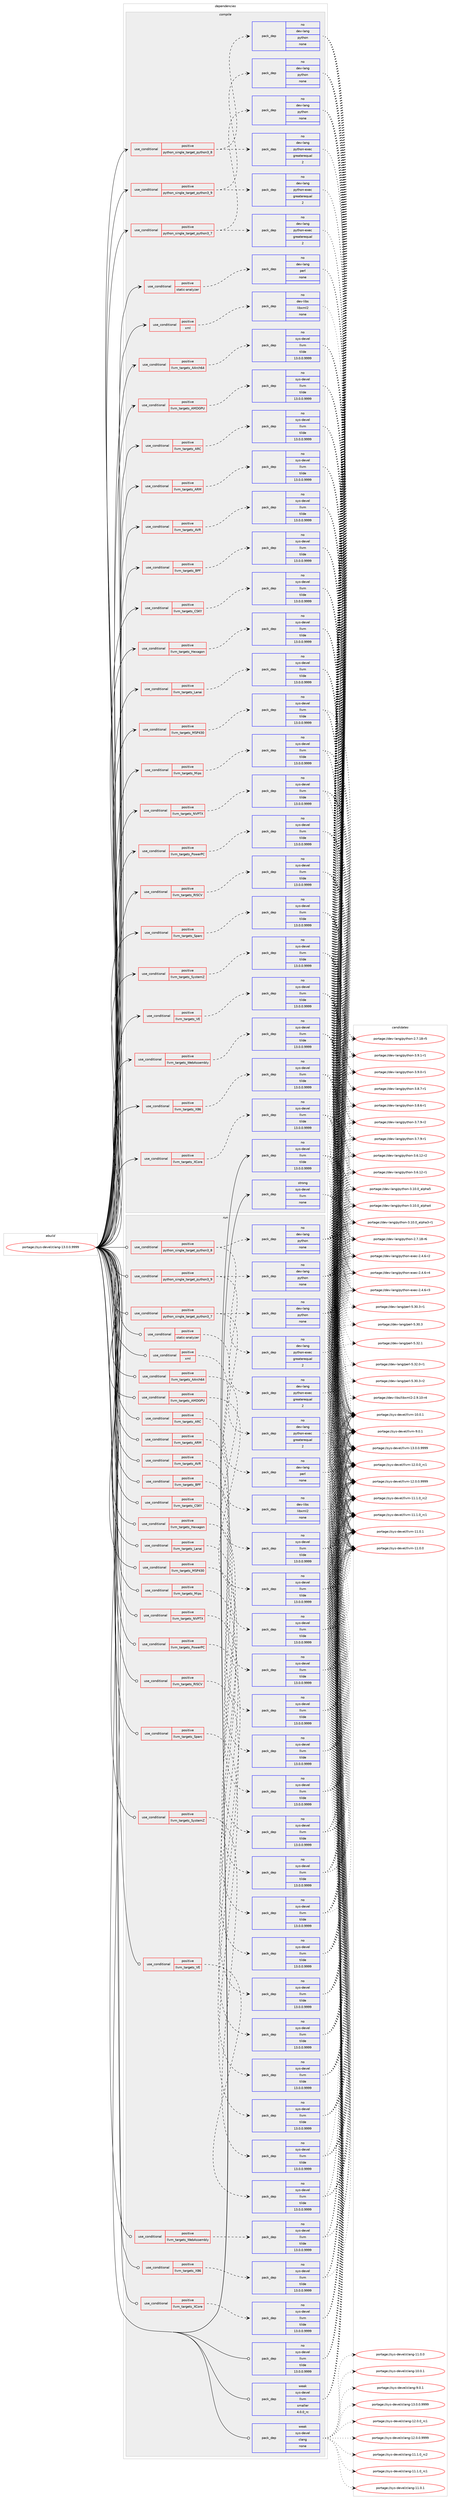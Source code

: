 digraph prolog {

# *************
# Graph options
# *************

newrank=true;
concentrate=true;
compound=true;
graph [rankdir=LR,fontname=Helvetica,fontsize=10,ranksep=1.5];#, ranksep=2.5, nodesep=0.2];
edge  [arrowhead=vee];
node  [fontname=Helvetica,fontsize=10];

# **********
# The ebuild
# **********

subgraph cluster_leftcol {
color=gray;
rank=same;
label=<<i>ebuild</i>>;
id [label="portage://sys-devel/clang-13.0.0.9999", color=red, width=4, href="../sys-devel/clang-13.0.0.9999.svg"];
}

# ****************
# The dependencies
# ****************

subgraph cluster_midcol {
color=gray;
label=<<i>dependencies</i>>;
subgraph cluster_compile {
fillcolor="#eeeeee";
style=filled;
label=<<i>compile</i>>;
subgraph cond1721 {
dependency6342 [label=<<TABLE BORDER="0" CELLBORDER="1" CELLSPACING="0" CELLPADDING="4"><TR><TD ROWSPAN="3" CELLPADDING="10">use_conditional</TD></TR><TR><TD>positive</TD></TR><TR><TD>llvm_targets_AArch64</TD></TR></TABLE>>, shape=none, color=red];
subgraph pack4539 {
dependency6343 [label=<<TABLE BORDER="0" CELLBORDER="1" CELLSPACING="0" CELLPADDING="4" WIDTH="220"><TR><TD ROWSPAN="6" CELLPADDING="30">pack_dep</TD></TR><TR><TD WIDTH="110">no</TD></TR><TR><TD>sys-devel</TD></TR><TR><TD>llvm</TD></TR><TR><TD>tilde</TD></TR><TR><TD>13.0.0.9999</TD></TR></TABLE>>, shape=none, color=blue];
}
dependency6342:e -> dependency6343:w [weight=20,style="dashed",arrowhead="vee"];
}
id:e -> dependency6342:w [weight=20,style="solid",arrowhead="vee"];
subgraph cond1722 {
dependency6344 [label=<<TABLE BORDER="0" CELLBORDER="1" CELLSPACING="0" CELLPADDING="4"><TR><TD ROWSPAN="3" CELLPADDING="10">use_conditional</TD></TR><TR><TD>positive</TD></TR><TR><TD>llvm_targets_AMDGPU</TD></TR></TABLE>>, shape=none, color=red];
subgraph pack4540 {
dependency6345 [label=<<TABLE BORDER="0" CELLBORDER="1" CELLSPACING="0" CELLPADDING="4" WIDTH="220"><TR><TD ROWSPAN="6" CELLPADDING="30">pack_dep</TD></TR><TR><TD WIDTH="110">no</TD></TR><TR><TD>sys-devel</TD></TR><TR><TD>llvm</TD></TR><TR><TD>tilde</TD></TR><TR><TD>13.0.0.9999</TD></TR></TABLE>>, shape=none, color=blue];
}
dependency6344:e -> dependency6345:w [weight=20,style="dashed",arrowhead="vee"];
}
id:e -> dependency6344:w [weight=20,style="solid",arrowhead="vee"];
subgraph cond1723 {
dependency6346 [label=<<TABLE BORDER="0" CELLBORDER="1" CELLSPACING="0" CELLPADDING="4"><TR><TD ROWSPAN="3" CELLPADDING="10">use_conditional</TD></TR><TR><TD>positive</TD></TR><TR><TD>llvm_targets_ARC</TD></TR></TABLE>>, shape=none, color=red];
subgraph pack4541 {
dependency6347 [label=<<TABLE BORDER="0" CELLBORDER="1" CELLSPACING="0" CELLPADDING="4" WIDTH="220"><TR><TD ROWSPAN="6" CELLPADDING="30">pack_dep</TD></TR><TR><TD WIDTH="110">no</TD></TR><TR><TD>sys-devel</TD></TR><TR><TD>llvm</TD></TR><TR><TD>tilde</TD></TR><TR><TD>13.0.0.9999</TD></TR></TABLE>>, shape=none, color=blue];
}
dependency6346:e -> dependency6347:w [weight=20,style="dashed",arrowhead="vee"];
}
id:e -> dependency6346:w [weight=20,style="solid",arrowhead="vee"];
subgraph cond1724 {
dependency6348 [label=<<TABLE BORDER="0" CELLBORDER="1" CELLSPACING="0" CELLPADDING="4"><TR><TD ROWSPAN="3" CELLPADDING="10">use_conditional</TD></TR><TR><TD>positive</TD></TR><TR><TD>llvm_targets_ARM</TD></TR></TABLE>>, shape=none, color=red];
subgraph pack4542 {
dependency6349 [label=<<TABLE BORDER="0" CELLBORDER="1" CELLSPACING="0" CELLPADDING="4" WIDTH="220"><TR><TD ROWSPAN="6" CELLPADDING="30">pack_dep</TD></TR><TR><TD WIDTH="110">no</TD></TR><TR><TD>sys-devel</TD></TR><TR><TD>llvm</TD></TR><TR><TD>tilde</TD></TR><TR><TD>13.0.0.9999</TD></TR></TABLE>>, shape=none, color=blue];
}
dependency6348:e -> dependency6349:w [weight=20,style="dashed",arrowhead="vee"];
}
id:e -> dependency6348:w [weight=20,style="solid",arrowhead="vee"];
subgraph cond1725 {
dependency6350 [label=<<TABLE BORDER="0" CELLBORDER="1" CELLSPACING="0" CELLPADDING="4"><TR><TD ROWSPAN="3" CELLPADDING="10">use_conditional</TD></TR><TR><TD>positive</TD></TR><TR><TD>llvm_targets_AVR</TD></TR></TABLE>>, shape=none, color=red];
subgraph pack4543 {
dependency6351 [label=<<TABLE BORDER="0" CELLBORDER="1" CELLSPACING="0" CELLPADDING="4" WIDTH="220"><TR><TD ROWSPAN="6" CELLPADDING="30">pack_dep</TD></TR><TR><TD WIDTH="110">no</TD></TR><TR><TD>sys-devel</TD></TR><TR><TD>llvm</TD></TR><TR><TD>tilde</TD></TR><TR><TD>13.0.0.9999</TD></TR></TABLE>>, shape=none, color=blue];
}
dependency6350:e -> dependency6351:w [weight=20,style="dashed",arrowhead="vee"];
}
id:e -> dependency6350:w [weight=20,style="solid",arrowhead="vee"];
subgraph cond1726 {
dependency6352 [label=<<TABLE BORDER="0" CELLBORDER="1" CELLSPACING="0" CELLPADDING="4"><TR><TD ROWSPAN="3" CELLPADDING="10">use_conditional</TD></TR><TR><TD>positive</TD></TR><TR><TD>llvm_targets_BPF</TD></TR></TABLE>>, shape=none, color=red];
subgraph pack4544 {
dependency6353 [label=<<TABLE BORDER="0" CELLBORDER="1" CELLSPACING="0" CELLPADDING="4" WIDTH="220"><TR><TD ROWSPAN="6" CELLPADDING="30">pack_dep</TD></TR><TR><TD WIDTH="110">no</TD></TR><TR><TD>sys-devel</TD></TR><TR><TD>llvm</TD></TR><TR><TD>tilde</TD></TR><TR><TD>13.0.0.9999</TD></TR></TABLE>>, shape=none, color=blue];
}
dependency6352:e -> dependency6353:w [weight=20,style="dashed",arrowhead="vee"];
}
id:e -> dependency6352:w [weight=20,style="solid",arrowhead="vee"];
subgraph cond1727 {
dependency6354 [label=<<TABLE BORDER="0" CELLBORDER="1" CELLSPACING="0" CELLPADDING="4"><TR><TD ROWSPAN="3" CELLPADDING="10">use_conditional</TD></TR><TR><TD>positive</TD></TR><TR><TD>llvm_targets_CSKY</TD></TR></TABLE>>, shape=none, color=red];
subgraph pack4545 {
dependency6355 [label=<<TABLE BORDER="0" CELLBORDER="1" CELLSPACING="0" CELLPADDING="4" WIDTH="220"><TR><TD ROWSPAN="6" CELLPADDING="30">pack_dep</TD></TR><TR><TD WIDTH="110">no</TD></TR><TR><TD>sys-devel</TD></TR><TR><TD>llvm</TD></TR><TR><TD>tilde</TD></TR><TR><TD>13.0.0.9999</TD></TR></TABLE>>, shape=none, color=blue];
}
dependency6354:e -> dependency6355:w [weight=20,style="dashed",arrowhead="vee"];
}
id:e -> dependency6354:w [weight=20,style="solid",arrowhead="vee"];
subgraph cond1728 {
dependency6356 [label=<<TABLE BORDER="0" CELLBORDER="1" CELLSPACING="0" CELLPADDING="4"><TR><TD ROWSPAN="3" CELLPADDING="10">use_conditional</TD></TR><TR><TD>positive</TD></TR><TR><TD>llvm_targets_Hexagon</TD></TR></TABLE>>, shape=none, color=red];
subgraph pack4546 {
dependency6357 [label=<<TABLE BORDER="0" CELLBORDER="1" CELLSPACING="0" CELLPADDING="4" WIDTH="220"><TR><TD ROWSPAN="6" CELLPADDING="30">pack_dep</TD></TR><TR><TD WIDTH="110">no</TD></TR><TR><TD>sys-devel</TD></TR><TR><TD>llvm</TD></TR><TR><TD>tilde</TD></TR><TR><TD>13.0.0.9999</TD></TR></TABLE>>, shape=none, color=blue];
}
dependency6356:e -> dependency6357:w [weight=20,style="dashed",arrowhead="vee"];
}
id:e -> dependency6356:w [weight=20,style="solid",arrowhead="vee"];
subgraph cond1729 {
dependency6358 [label=<<TABLE BORDER="0" CELLBORDER="1" CELLSPACING="0" CELLPADDING="4"><TR><TD ROWSPAN="3" CELLPADDING="10">use_conditional</TD></TR><TR><TD>positive</TD></TR><TR><TD>llvm_targets_Lanai</TD></TR></TABLE>>, shape=none, color=red];
subgraph pack4547 {
dependency6359 [label=<<TABLE BORDER="0" CELLBORDER="1" CELLSPACING="0" CELLPADDING="4" WIDTH="220"><TR><TD ROWSPAN="6" CELLPADDING="30">pack_dep</TD></TR><TR><TD WIDTH="110">no</TD></TR><TR><TD>sys-devel</TD></TR><TR><TD>llvm</TD></TR><TR><TD>tilde</TD></TR><TR><TD>13.0.0.9999</TD></TR></TABLE>>, shape=none, color=blue];
}
dependency6358:e -> dependency6359:w [weight=20,style="dashed",arrowhead="vee"];
}
id:e -> dependency6358:w [weight=20,style="solid",arrowhead="vee"];
subgraph cond1730 {
dependency6360 [label=<<TABLE BORDER="0" CELLBORDER="1" CELLSPACING="0" CELLPADDING="4"><TR><TD ROWSPAN="3" CELLPADDING="10">use_conditional</TD></TR><TR><TD>positive</TD></TR><TR><TD>llvm_targets_MSP430</TD></TR></TABLE>>, shape=none, color=red];
subgraph pack4548 {
dependency6361 [label=<<TABLE BORDER="0" CELLBORDER="1" CELLSPACING="0" CELLPADDING="4" WIDTH="220"><TR><TD ROWSPAN="6" CELLPADDING="30">pack_dep</TD></TR><TR><TD WIDTH="110">no</TD></TR><TR><TD>sys-devel</TD></TR><TR><TD>llvm</TD></TR><TR><TD>tilde</TD></TR><TR><TD>13.0.0.9999</TD></TR></TABLE>>, shape=none, color=blue];
}
dependency6360:e -> dependency6361:w [weight=20,style="dashed",arrowhead="vee"];
}
id:e -> dependency6360:w [weight=20,style="solid",arrowhead="vee"];
subgraph cond1731 {
dependency6362 [label=<<TABLE BORDER="0" CELLBORDER="1" CELLSPACING="0" CELLPADDING="4"><TR><TD ROWSPAN="3" CELLPADDING="10">use_conditional</TD></TR><TR><TD>positive</TD></TR><TR><TD>llvm_targets_Mips</TD></TR></TABLE>>, shape=none, color=red];
subgraph pack4549 {
dependency6363 [label=<<TABLE BORDER="0" CELLBORDER="1" CELLSPACING="0" CELLPADDING="4" WIDTH="220"><TR><TD ROWSPAN="6" CELLPADDING="30">pack_dep</TD></TR><TR><TD WIDTH="110">no</TD></TR><TR><TD>sys-devel</TD></TR><TR><TD>llvm</TD></TR><TR><TD>tilde</TD></TR><TR><TD>13.0.0.9999</TD></TR></TABLE>>, shape=none, color=blue];
}
dependency6362:e -> dependency6363:w [weight=20,style="dashed",arrowhead="vee"];
}
id:e -> dependency6362:w [weight=20,style="solid",arrowhead="vee"];
subgraph cond1732 {
dependency6364 [label=<<TABLE BORDER="0" CELLBORDER="1" CELLSPACING="0" CELLPADDING="4"><TR><TD ROWSPAN="3" CELLPADDING="10">use_conditional</TD></TR><TR><TD>positive</TD></TR><TR><TD>llvm_targets_NVPTX</TD></TR></TABLE>>, shape=none, color=red];
subgraph pack4550 {
dependency6365 [label=<<TABLE BORDER="0" CELLBORDER="1" CELLSPACING="0" CELLPADDING="4" WIDTH="220"><TR><TD ROWSPAN="6" CELLPADDING="30">pack_dep</TD></TR><TR><TD WIDTH="110">no</TD></TR><TR><TD>sys-devel</TD></TR><TR><TD>llvm</TD></TR><TR><TD>tilde</TD></TR><TR><TD>13.0.0.9999</TD></TR></TABLE>>, shape=none, color=blue];
}
dependency6364:e -> dependency6365:w [weight=20,style="dashed",arrowhead="vee"];
}
id:e -> dependency6364:w [weight=20,style="solid",arrowhead="vee"];
subgraph cond1733 {
dependency6366 [label=<<TABLE BORDER="0" CELLBORDER="1" CELLSPACING="0" CELLPADDING="4"><TR><TD ROWSPAN="3" CELLPADDING="10">use_conditional</TD></TR><TR><TD>positive</TD></TR><TR><TD>llvm_targets_PowerPC</TD></TR></TABLE>>, shape=none, color=red];
subgraph pack4551 {
dependency6367 [label=<<TABLE BORDER="0" CELLBORDER="1" CELLSPACING="0" CELLPADDING="4" WIDTH="220"><TR><TD ROWSPAN="6" CELLPADDING="30">pack_dep</TD></TR><TR><TD WIDTH="110">no</TD></TR><TR><TD>sys-devel</TD></TR><TR><TD>llvm</TD></TR><TR><TD>tilde</TD></TR><TR><TD>13.0.0.9999</TD></TR></TABLE>>, shape=none, color=blue];
}
dependency6366:e -> dependency6367:w [weight=20,style="dashed",arrowhead="vee"];
}
id:e -> dependency6366:w [weight=20,style="solid",arrowhead="vee"];
subgraph cond1734 {
dependency6368 [label=<<TABLE BORDER="0" CELLBORDER="1" CELLSPACING="0" CELLPADDING="4"><TR><TD ROWSPAN="3" CELLPADDING="10">use_conditional</TD></TR><TR><TD>positive</TD></TR><TR><TD>llvm_targets_RISCV</TD></TR></TABLE>>, shape=none, color=red];
subgraph pack4552 {
dependency6369 [label=<<TABLE BORDER="0" CELLBORDER="1" CELLSPACING="0" CELLPADDING="4" WIDTH="220"><TR><TD ROWSPAN="6" CELLPADDING="30">pack_dep</TD></TR><TR><TD WIDTH="110">no</TD></TR><TR><TD>sys-devel</TD></TR><TR><TD>llvm</TD></TR><TR><TD>tilde</TD></TR><TR><TD>13.0.0.9999</TD></TR></TABLE>>, shape=none, color=blue];
}
dependency6368:e -> dependency6369:w [weight=20,style="dashed",arrowhead="vee"];
}
id:e -> dependency6368:w [weight=20,style="solid",arrowhead="vee"];
subgraph cond1735 {
dependency6370 [label=<<TABLE BORDER="0" CELLBORDER="1" CELLSPACING="0" CELLPADDING="4"><TR><TD ROWSPAN="3" CELLPADDING="10">use_conditional</TD></TR><TR><TD>positive</TD></TR><TR><TD>llvm_targets_Sparc</TD></TR></TABLE>>, shape=none, color=red];
subgraph pack4553 {
dependency6371 [label=<<TABLE BORDER="0" CELLBORDER="1" CELLSPACING="0" CELLPADDING="4" WIDTH="220"><TR><TD ROWSPAN="6" CELLPADDING="30">pack_dep</TD></TR><TR><TD WIDTH="110">no</TD></TR><TR><TD>sys-devel</TD></TR><TR><TD>llvm</TD></TR><TR><TD>tilde</TD></TR><TR><TD>13.0.0.9999</TD></TR></TABLE>>, shape=none, color=blue];
}
dependency6370:e -> dependency6371:w [weight=20,style="dashed",arrowhead="vee"];
}
id:e -> dependency6370:w [weight=20,style="solid",arrowhead="vee"];
subgraph cond1736 {
dependency6372 [label=<<TABLE BORDER="0" CELLBORDER="1" CELLSPACING="0" CELLPADDING="4"><TR><TD ROWSPAN="3" CELLPADDING="10">use_conditional</TD></TR><TR><TD>positive</TD></TR><TR><TD>llvm_targets_SystemZ</TD></TR></TABLE>>, shape=none, color=red];
subgraph pack4554 {
dependency6373 [label=<<TABLE BORDER="0" CELLBORDER="1" CELLSPACING="0" CELLPADDING="4" WIDTH="220"><TR><TD ROWSPAN="6" CELLPADDING="30">pack_dep</TD></TR><TR><TD WIDTH="110">no</TD></TR><TR><TD>sys-devel</TD></TR><TR><TD>llvm</TD></TR><TR><TD>tilde</TD></TR><TR><TD>13.0.0.9999</TD></TR></TABLE>>, shape=none, color=blue];
}
dependency6372:e -> dependency6373:w [weight=20,style="dashed",arrowhead="vee"];
}
id:e -> dependency6372:w [weight=20,style="solid",arrowhead="vee"];
subgraph cond1737 {
dependency6374 [label=<<TABLE BORDER="0" CELLBORDER="1" CELLSPACING="0" CELLPADDING="4"><TR><TD ROWSPAN="3" CELLPADDING="10">use_conditional</TD></TR><TR><TD>positive</TD></TR><TR><TD>llvm_targets_VE</TD></TR></TABLE>>, shape=none, color=red];
subgraph pack4555 {
dependency6375 [label=<<TABLE BORDER="0" CELLBORDER="1" CELLSPACING="0" CELLPADDING="4" WIDTH="220"><TR><TD ROWSPAN="6" CELLPADDING="30">pack_dep</TD></TR><TR><TD WIDTH="110">no</TD></TR><TR><TD>sys-devel</TD></TR><TR><TD>llvm</TD></TR><TR><TD>tilde</TD></TR><TR><TD>13.0.0.9999</TD></TR></TABLE>>, shape=none, color=blue];
}
dependency6374:e -> dependency6375:w [weight=20,style="dashed",arrowhead="vee"];
}
id:e -> dependency6374:w [weight=20,style="solid",arrowhead="vee"];
subgraph cond1738 {
dependency6376 [label=<<TABLE BORDER="0" CELLBORDER="1" CELLSPACING="0" CELLPADDING="4"><TR><TD ROWSPAN="3" CELLPADDING="10">use_conditional</TD></TR><TR><TD>positive</TD></TR><TR><TD>llvm_targets_WebAssembly</TD></TR></TABLE>>, shape=none, color=red];
subgraph pack4556 {
dependency6377 [label=<<TABLE BORDER="0" CELLBORDER="1" CELLSPACING="0" CELLPADDING="4" WIDTH="220"><TR><TD ROWSPAN="6" CELLPADDING="30">pack_dep</TD></TR><TR><TD WIDTH="110">no</TD></TR><TR><TD>sys-devel</TD></TR><TR><TD>llvm</TD></TR><TR><TD>tilde</TD></TR><TR><TD>13.0.0.9999</TD></TR></TABLE>>, shape=none, color=blue];
}
dependency6376:e -> dependency6377:w [weight=20,style="dashed",arrowhead="vee"];
}
id:e -> dependency6376:w [weight=20,style="solid",arrowhead="vee"];
subgraph cond1739 {
dependency6378 [label=<<TABLE BORDER="0" CELLBORDER="1" CELLSPACING="0" CELLPADDING="4"><TR><TD ROWSPAN="3" CELLPADDING="10">use_conditional</TD></TR><TR><TD>positive</TD></TR><TR><TD>llvm_targets_X86</TD></TR></TABLE>>, shape=none, color=red];
subgraph pack4557 {
dependency6379 [label=<<TABLE BORDER="0" CELLBORDER="1" CELLSPACING="0" CELLPADDING="4" WIDTH="220"><TR><TD ROWSPAN="6" CELLPADDING="30">pack_dep</TD></TR><TR><TD WIDTH="110">no</TD></TR><TR><TD>sys-devel</TD></TR><TR><TD>llvm</TD></TR><TR><TD>tilde</TD></TR><TR><TD>13.0.0.9999</TD></TR></TABLE>>, shape=none, color=blue];
}
dependency6378:e -> dependency6379:w [weight=20,style="dashed",arrowhead="vee"];
}
id:e -> dependency6378:w [weight=20,style="solid",arrowhead="vee"];
subgraph cond1740 {
dependency6380 [label=<<TABLE BORDER="0" CELLBORDER="1" CELLSPACING="0" CELLPADDING="4"><TR><TD ROWSPAN="3" CELLPADDING="10">use_conditional</TD></TR><TR><TD>positive</TD></TR><TR><TD>llvm_targets_XCore</TD></TR></TABLE>>, shape=none, color=red];
subgraph pack4558 {
dependency6381 [label=<<TABLE BORDER="0" CELLBORDER="1" CELLSPACING="0" CELLPADDING="4" WIDTH="220"><TR><TD ROWSPAN="6" CELLPADDING="30">pack_dep</TD></TR><TR><TD WIDTH="110">no</TD></TR><TR><TD>sys-devel</TD></TR><TR><TD>llvm</TD></TR><TR><TD>tilde</TD></TR><TR><TD>13.0.0.9999</TD></TR></TABLE>>, shape=none, color=blue];
}
dependency6380:e -> dependency6381:w [weight=20,style="dashed",arrowhead="vee"];
}
id:e -> dependency6380:w [weight=20,style="solid",arrowhead="vee"];
subgraph cond1741 {
dependency6382 [label=<<TABLE BORDER="0" CELLBORDER="1" CELLSPACING="0" CELLPADDING="4"><TR><TD ROWSPAN="3" CELLPADDING="10">use_conditional</TD></TR><TR><TD>positive</TD></TR><TR><TD>python_single_target_python3_7</TD></TR></TABLE>>, shape=none, color=red];
subgraph pack4559 {
dependency6383 [label=<<TABLE BORDER="0" CELLBORDER="1" CELLSPACING="0" CELLPADDING="4" WIDTH="220"><TR><TD ROWSPAN="6" CELLPADDING="30">pack_dep</TD></TR><TR><TD WIDTH="110">no</TD></TR><TR><TD>dev-lang</TD></TR><TR><TD>python</TD></TR><TR><TD>none</TD></TR><TR><TD></TD></TR></TABLE>>, shape=none, color=blue];
}
dependency6382:e -> dependency6383:w [weight=20,style="dashed",arrowhead="vee"];
subgraph pack4560 {
dependency6384 [label=<<TABLE BORDER="0" CELLBORDER="1" CELLSPACING="0" CELLPADDING="4" WIDTH="220"><TR><TD ROWSPAN="6" CELLPADDING="30">pack_dep</TD></TR><TR><TD WIDTH="110">no</TD></TR><TR><TD>dev-lang</TD></TR><TR><TD>python-exec</TD></TR><TR><TD>greaterequal</TD></TR><TR><TD>2</TD></TR></TABLE>>, shape=none, color=blue];
}
dependency6382:e -> dependency6384:w [weight=20,style="dashed",arrowhead="vee"];
}
id:e -> dependency6382:w [weight=20,style="solid",arrowhead="vee"];
subgraph cond1742 {
dependency6385 [label=<<TABLE BORDER="0" CELLBORDER="1" CELLSPACING="0" CELLPADDING="4"><TR><TD ROWSPAN="3" CELLPADDING="10">use_conditional</TD></TR><TR><TD>positive</TD></TR><TR><TD>python_single_target_python3_8</TD></TR></TABLE>>, shape=none, color=red];
subgraph pack4561 {
dependency6386 [label=<<TABLE BORDER="0" CELLBORDER="1" CELLSPACING="0" CELLPADDING="4" WIDTH="220"><TR><TD ROWSPAN="6" CELLPADDING="30">pack_dep</TD></TR><TR><TD WIDTH="110">no</TD></TR><TR><TD>dev-lang</TD></TR><TR><TD>python</TD></TR><TR><TD>none</TD></TR><TR><TD></TD></TR></TABLE>>, shape=none, color=blue];
}
dependency6385:e -> dependency6386:w [weight=20,style="dashed",arrowhead="vee"];
subgraph pack4562 {
dependency6387 [label=<<TABLE BORDER="0" CELLBORDER="1" CELLSPACING="0" CELLPADDING="4" WIDTH="220"><TR><TD ROWSPAN="6" CELLPADDING="30">pack_dep</TD></TR><TR><TD WIDTH="110">no</TD></TR><TR><TD>dev-lang</TD></TR><TR><TD>python-exec</TD></TR><TR><TD>greaterequal</TD></TR><TR><TD>2</TD></TR></TABLE>>, shape=none, color=blue];
}
dependency6385:e -> dependency6387:w [weight=20,style="dashed",arrowhead="vee"];
}
id:e -> dependency6385:w [weight=20,style="solid",arrowhead="vee"];
subgraph cond1743 {
dependency6388 [label=<<TABLE BORDER="0" CELLBORDER="1" CELLSPACING="0" CELLPADDING="4"><TR><TD ROWSPAN="3" CELLPADDING="10">use_conditional</TD></TR><TR><TD>positive</TD></TR><TR><TD>python_single_target_python3_9</TD></TR></TABLE>>, shape=none, color=red];
subgraph pack4563 {
dependency6389 [label=<<TABLE BORDER="0" CELLBORDER="1" CELLSPACING="0" CELLPADDING="4" WIDTH="220"><TR><TD ROWSPAN="6" CELLPADDING="30">pack_dep</TD></TR><TR><TD WIDTH="110">no</TD></TR><TR><TD>dev-lang</TD></TR><TR><TD>python</TD></TR><TR><TD>none</TD></TR><TR><TD></TD></TR></TABLE>>, shape=none, color=blue];
}
dependency6388:e -> dependency6389:w [weight=20,style="dashed",arrowhead="vee"];
subgraph pack4564 {
dependency6390 [label=<<TABLE BORDER="0" CELLBORDER="1" CELLSPACING="0" CELLPADDING="4" WIDTH="220"><TR><TD ROWSPAN="6" CELLPADDING="30">pack_dep</TD></TR><TR><TD WIDTH="110">no</TD></TR><TR><TD>dev-lang</TD></TR><TR><TD>python-exec</TD></TR><TR><TD>greaterequal</TD></TR><TR><TD>2</TD></TR></TABLE>>, shape=none, color=blue];
}
dependency6388:e -> dependency6390:w [weight=20,style="dashed",arrowhead="vee"];
}
id:e -> dependency6388:w [weight=20,style="solid",arrowhead="vee"];
subgraph cond1744 {
dependency6391 [label=<<TABLE BORDER="0" CELLBORDER="1" CELLSPACING="0" CELLPADDING="4"><TR><TD ROWSPAN="3" CELLPADDING="10">use_conditional</TD></TR><TR><TD>positive</TD></TR><TR><TD>static-analyzer</TD></TR></TABLE>>, shape=none, color=red];
subgraph pack4565 {
dependency6392 [label=<<TABLE BORDER="0" CELLBORDER="1" CELLSPACING="0" CELLPADDING="4" WIDTH="220"><TR><TD ROWSPAN="6" CELLPADDING="30">pack_dep</TD></TR><TR><TD WIDTH="110">no</TD></TR><TR><TD>dev-lang</TD></TR><TR><TD>perl</TD></TR><TR><TD>none</TD></TR><TR><TD></TD></TR></TABLE>>, shape=none, color=blue];
}
dependency6391:e -> dependency6392:w [weight=20,style="dashed",arrowhead="vee"];
}
id:e -> dependency6391:w [weight=20,style="solid",arrowhead="vee"];
subgraph cond1745 {
dependency6393 [label=<<TABLE BORDER="0" CELLBORDER="1" CELLSPACING="0" CELLPADDING="4"><TR><TD ROWSPAN="3" CELLPADDING="10">use_conditional</TD></TR><TR><TD>positive</TD></TR><TR><TD>xml</TD></TR></TABLE>>, shape=none, color=red];
subgraph pack4566 {
dependency6394 [label=<<TABLE BORDER="0" CELLBORDER="1" CELLSPACING="0" CELLPADDING="4" WIDTH="220"><TR><TD ROWSPAN="6" CELLPADDING="30">pack_dep</TD></TR><TR><TD WIDTH="110">no</TD></TR><TR><TD>dev-libs</TD></TR><TR><TD>libxml2</TD></TR><TR><TD>none</TD></TR><TR><TD></TD></TR></TABLE>>, shape=none, color=blue];
}
dependency6393:e -> dependency6394:w [weight=20,style="dashed",arrowhead="vee"];
}
id:e -> dependency6393:w [weight=20,style="solid",arrowhead="vee"];
subgraph pack4567 {
dependency6395 [label=<<TABLE BORDER="0" CELLBORDER="1" CELLSPACING="0" CELLPADDING="4" WIDTH="220"><TR><TD ROWSPAN="6" CELLPADDING="30">pack_dep</TD></TR><TR><TD WIDTH="110">no</TD></TR><TR><TD>sys-devel</TD></TR><TR><TD>llvm</TD></TR><TR><TD>tilde</TD></TR><TR><TD>13.0.0.9999</TD></TR></TABLE>>, shape=none, color=blue];
}
id:e -> dependency6395:w [weight=20,style="solid",arrowhead="vee"];
subgraph pack4568 {
dependency6396 [label=<<TABLE BORDER="0" CELLBORDER="1" CELLSPACING="0" CELLPADDING="4" WIDTH="220"><TR><TD ROWSPAN="6" CELLPADDING="30">pack_dep</TD></TR><TR><TD WIDTH="110">strong</TD></TR><TR><TD>sys-devel</TD></TR><TR><TD>llvm</TD></TR><TR><TD>none</TD></TR><TR><TD></TD></TR></TABLE>>, shape=none, color=blue];
}
id:e -> dependency6396:w [weight=20,style="solid",arrowhead="vee"];
}
subgraph cluster_compileandrun {
fillcolor="#eeeeee";
style=filled;
label=<<i>compile and run</i>>;
}
subgraph cluster_run {
fillcolor="#eeeeee";
style=filled;
label=<<i>run</i>>;
subgraph cond1746 {
dependency6397 [label=<<TABLE BORDER="0" CELLBORDER="1" CELLSPACING="0" CELLPADDING="4"><TR><TD ROWSPAN="3" CELLPADDING="10">use_conditional</TD></TR><TR><TD>positive</TD></TR><TR><TD>llvm_targets_AArch64</TD></TR></TABLE>>, shape=none, color=red];
subgraph pack4569 {
dependency6398 [label=<<TABLE BORDER="0" CELLBORDER="1" CELLSPACING="0" CELLPADDING="4" WIDTH="220"><TR><TD ROWSPAN="6" CELLPADDING="30">pack_dep</TD></TR><TR><TD WIDTH="110">no</TD></TR><TR><TD>sys-devel</TD></TR><TR><TD>llvm</TD></TR><TR><TD>tilde</TD></TR><TR><TD>13.0.0.9999</TD></TR></TABLE>>, shape=none, color=blue];
}
dependency6397:e -> dependency6398:w [weight=20,style="dashed",arrowhead="vee"];
}
id:e -> dependency6397:w [weight=20,style="solid",arrowhead="odot"];
subgraph cond1747 {
dependency6399 [label=<<TABLE BORDER="0" CELLBORDER="1" CELLSPACING="0" CELLPADDING="4"><TR><TD ROWSPAN="3" CELLPADDING="10">use_conditional</TD></TR><TR><TD>positive</TD></TR><TR><TD>llvm_targets_AMDGPU</TD></TR></TABLE>>, shape=none, color=red];
subgraph pack4570 {
dependency6400 [label=<<TABLE BORDER="0" CELLBORDER="1" CELLSPACING="0" CELLPADDING="4" WIDTH="220"><TR><TD ROWSPAN="6" CELLPADDING="30">pack_dep</TD></TR><TR><TD WIDTH="110">no</TD></TR><TR><TD>sys-devel</TD></TR><TR><TD>llvm</TD></TR><TR><TD>tilde</TD></TR><TR><TD>13.0.0.9999</TD></TR></TABLE>>, shape=none, color=blue];
}
dependency6399:e -> dependency6400:w [weight=20,style="dashed",arrowhead="vee"];
}
id:e -> dependency6399:w [weight=20,style="solid",arrowhead="odot"];
subgraph cond1748 {
dependency6401 [label=<<TABLE BORDER="0" CELLBORDER="1" CELLSPACING="0" CELLPADDING="4"><TR><TD ROWSPAN="3" CELLPADDING="10">use_conditional</TD></TR><TR><TD>positive</TD></TR><TR><TD>llvm_targets_ARC</TD></TR></TABLE>>, shape=none, color=red];
subgraph pack4571 {
dependency6402 [label=<<TABLE BORDER="0" CELLBORDER="1" CELLSPACING="0" CELLPADDING="4" WIDTH="220"><TR><TD ROWSPAN="6" CELLPADDING="30">pack_dep</TD></TR><TR><TD WIDTH="110">no</TD></TR><TR><TD>sys-devel</TD></TR><TR><TD>llvm</TD></TR><TR><TD>tilde</TD></TR><TR><TD>13.0.0.9999</TD></TR></TABLE>>, shape=none, color=blue];
}
dependency6401:e -> dependency6402:w [weight=20,style="dashed",arrowhead="vee"];
}
id:e -> dependency6401:w [weight=20,style="solid",arrowhead="odot"];
subgraph cond1749 {
dependency6403 [label=<<TABLE BORDER="0" CELLBORDER="1" CELLSPACING="0" CELLPADDING="4"><TR><TD ROWSPAN="3" CELLPADDING="10">use_conditional</TD></TR><TR><TD>positive</TD></TR><TR><TD>llvm_targets_ARM</TD></TR></TABLE>>, shape=none, color=red];
subgraph pack4572 {
dependency6404 [label=<<TABLE BORDER="0" CELLBORDER="1" CELLSPACING="0" CELLPADDING="4" WIDTH="220"><TR><TD ROWSPAN="6" CELLPADDING="30">pack_dep</TD></TR><TR><TD WIDTH="110">no</TD></TR><TR><TD>sys-devel</TD></TR><TR><TD>llvm</TD></TR><TR><TD>tilde</TD></TR><TR><TD>13.0.0.9999</TD></TR></TABLE>>, shape=none, color=blue];
}
dependency6403:e -> dependency6404:w [weight=20,style="dashed",arrowhead="vee"];
}
id:e -> dependency6403:w [weight=20,style="solid",arrowhead="odot"];
subgraph cond1750 {
dependency6405 [label=<<TABLE BORDER="0" CELLBORDER="1" CELLSPACING="0" CELLPADDING="4"><TR><TD ROWSPAN="3" CELLPADDING="10">use_conditional</TD></TR><TR><TD>positive</TD></TR><TR><TD>llvm_targets_AVR</TD></TR></TABLE>>, shape=none, color=red];
subgraph pack4573 {
dependency6406 [label=<<TABLE BORDER="0" CELLBORDER="1" CELLSPACING="0" CELLPADDING="4" WIDTH="220"><TR><TD ROWSPAN="6" CELLPADDING="30">pack_dep</TD></TR><TR><TD WIDTH="110">no</TD></TR><TR><TD>sys-devel</TD></TR><TR><TD>llvm</TD></TR><TR><TD>tilde</TD></TR><TR><TD>13.0.0.9999</TD></TR></TABLE>>, shape=none, color=blue];
}
dependency6405:e -> dependency6406:w [weight=20,style="dashed",arrowhead="vee"];
}
id:e -> dependency6405:w [weight=20,style="solid",arrowhead="odot"];
subgraph cond1751 {
dependency6407 [label=<<TABLE BORDER="0" CELLBORDER="1" CELLSPACING="0" CELLPADDING="4"><TR><TD ROWSPAN="3" CELLPADDING="10">use_conditional</TD></TR><TR><TD>positive</TD></TR><TR><TD>llvm_targets_BPF</TD></TR></TABLE>>, shape=none, color=red];
subgraph pack4574 {
dependency6408 [label=<<TABLE BORDER="0" CELLBORDER="1" CELLSPACING="0" CELLPADDING="4" WIDTH="220"><TR><TD ROWSPAN="6" CELLPADDING="30">pack_dep</TD></TR><TR><TD WIDTH="110">no</TD></TR><TR><TD>sys-devel</TD></TR><TR><TD>llvm</TD></TR><TR><TD>tilde</TD></TR><TR><TD>13.0.0.9999</TD></TR></TABLE>>, shape=none, color=blue];
}
dependency6407:e -> dependency6408:w [weight=20,style="dashed",arrowhead="vee"];
}
id:e -> dependency6407:w [weight=20,style="solid",arrowhead="odot"];
subgraph cond1752 {
dependency6409 [label=<<TABLE BORDER="0" CELLBORDER="1" CELLSPACING="0" CELLPADDING="4"><TR><TD ROWSPAN="3" CELLPADDING="10">use_conditional</TD></TR><TR><TD>positive</TD></TR><TR><TD>llvm_targets_CSKY</TD></TR></TABLE>>, shape=none, color=red];
subgraph pack4575 {
dependency6410 [label=<<TABLE BORDER="0" CELLBORDER="1" CELLSPACING="0" CELLPADDING="4" WIDTH="220"><TR><TD ROWSPAN="6" CELLPADDING="30">pack_dep</TD></TR><TR><TD WIDTH="110">no</TD></TR><TR><TD>sys-devel</TD></TR><TR><TD>llvm</TD></TR><TR><TD>tilde</TD></TR><TR><TD>13.0.0.9999</TD></TR></TABLE>>, shape=none, color=blue];
}
dependency6409:e -> dependency6410:w [weight=20,style="dashed",arrowhead="vee"];
}
id:e -> dependency6409:w [weight=20,style="solid",arrowhead="odot"];
subgraph cond1753 {
dependency6411 [label=<<TABLE BORDER="0" CELLBORDER="1" CELLSPACING="0" CELLPADDING="4"><TR><TD ROWSPAN="3" CELLPADDING="10">use_conditional</TD></TR><TR><TD>positive</TD></TR><TR><TD>llvm_targets_Hexagon</TD></TR></TABLE>>, shape=none, color=red];
subgraph pack4576 {
dependency6412 [label=<<TABLE BORDER="0" CELLBORDER="1" CELLSPACING="0" CELLPADDING="4" WIDTH="220"><TR><TD ROWSPAN="6" CELLPADDING="30">pack_dep</TD></TR><TR><TD WIDTH="110">no</TD></TR><TR><TD>sys-devel</TD></TR><TR><TD>llvm</TD></TR><TR><TD>tilde</TD></TR><TR><TD>13.0.0.9999</TD></TR></TABLE>>, shape=none, color=blue];
}
dependency6411:e -> dependency6412:w [weight=20,style="dashed",arrowhead="vee"];
}
id:e -> dependency6411:w [weight=20,style="solid",arrowhead="odot"];
subgraph cond1754 {
dependency6413 [label=<<TABLE BORDER="0" CELLBORDER="1" CELLSPACING="0" CELLPADDING="4"><TR><TD ROWSPAN="3" CELLPADDING="10">use_conditional</TD></TR><TR><TD>positive</TD></TR><TR><TD>llvm_targets_Lanai</TD></TR></TABLE>>, shape=none, color=red];
subgraph pack4577 {
dependency6414 [label=<<TABLE BORDER="0" CELLBORDER="1" CELLSPACING="0" CELLPADDING="4" WIDTH="220"><TR><TD ROWSPAN="6" CELLPADDING="30">pack_dep</TD></TR><TR><TD WIDTH="110">no</TD></TR><TR><TD>sys-devel</TD></TR><TR><TD>llvm</TD></TR><TR><TD>tilde</TD></TR><TR><TD>13.0.0.9999</TD></TR></TABLE>>, shape=none, color=blue];
}
dependency6413:e -> dependency6414:w [weight=20,style="dashed",arrowhead="vee"];
}
id:e -> dependency6413:w [weight=20,style="solid",arrowhead="odot"];
subgraph cond1755 {
dependency6415 [label=<<TABLE BORDER="0" CELLBORDER="1" CELLSPACING="0" CELLPADDING="4"><TR><TD ROWSPAN="3" CELLPADDING="10">use_conditional</TD></TR><TR><TD>positive</TD></TR><TR><TD>llvm_targets_MSP430</TD></TR></TABLE>>, shape=none, color=red];
subgraph pack4578 {
dependency6416 [label=<<TABLE BORDER="0" CELLBORDER="1" CELLSPACING="0" CELLPADDING="4" WIDTH="220"><TR><TD ROWSPAN="6" CELLPADDING="30">pack_dep</TD></TR><TR><TD WIDTH="110">no</TD></TR><TR><TD>sys-devel</TD></TR><TR><TD>llvm</TD></TR><TR><TD>tilde</TD></TR><TR><TD>13.0.0.9999</TD></TR></TABLE>>, shape=none, color=blue];
}
dependency6415:e -> dependency6416:w [weight=20,style="dashed",arrowhead="vee"];
}
id:e -> dependency6415:w [weight=20,style="solid",arrowhead="odot"];
subgraph cond1756 {
dependency6417 [label=<<TABLE BORDER="0" CELLBORDER="1" CELLSPACING="0" CELLPADDING="4"><TR><TD ROWSPAN="3" CELLPADDING="10">use_conditional</TD></TR><TR><TD>positive</TD></TR><TR><TD>llvm_targets_Mips</TD></TR></TABLE>>, shape=none, color=red];
subgraph pack4579 {
dependency6418 [label=<<TABLE BORDER="0" CELLBORDER="1" CELLSPACING="0" CELLPADDING="4" WIDTH="220"><TR><TD ROWSPAN="6" CELLPADDING="30">pack_dep</TD></TR><TR><TD WIDTH="110">no</TD></TR><TR><TD>sys-devel</TD></TR><TR><TD>llvm</TD></TR><TR><TD>tilde</TD></TR><TR><TD>13.0.0.9999</TD></TR></TABLE>>, shape=none, color=blue];
}
dependency6417:e -> dependency6418:w [weight=20,style="dashed",arrowhead="vee"];
}
id:e -> dependency6417:w [weight=20,style="solid",arrowhead="odot"];
subgraph cond1757 {
dependency6419 [label=<<TABLE BORDER="0" CELLBORDER="1" CELLSPACING="0" CELLPADDING="4"><TR><TD ROWSPAN="3" CELLPADDING="10">use_conditional</TD></TR><TR><TD>positive</TD></TR><TR><TD>llvm_targets_NVPTX</TD></TR></TABLE>>, shape=none, color=red];
subgraph pack4580 {
dependency6420 [label=<<TABLE BORDER="0" CELLBORDER="1" CELLSPACING="0" CELLPADDING="4" WIDTH="220"><TR><TD ROWSPAN="6" CELLPADDING="30">pack_dep</TD></TR><TR><TD WIDTH="110">no</TD></TR><TR><TD>sys-devel</TD></TR><TR><TD>llvm</TD></TR><TR><TD>tilde</TD></TR><TR><TD>13.0.0.9999</TD></TR></TABLE>>, shape=none, color=blue];
}
dependency6419:e -> dependency6420:w [weight=20,style="dashed",arrowhead="vee"];
}
id:e -> dependency6419:w [weight=20,style="solid",arrowhead="odot"];
subgraph cond1758 {
dependency6421 [label=<<TABLE BORDER="0" CELLBORDER="1" CELLSPACING="0" CELLPADDING="4"><TR><TD ROWSPAN="3" CELLPADDING="10">use_conditional</TD></TR><TR><TD>positive</TD></TR><TR><TD>llvm_targets_PowerPC</TD></TR></TABLE>>, shape=none, color=red];
subgraph pack4581 {
dependency6422 [label=<<TABLE BORDER="0" CELLBORDER="1" CELLSPACING="0" CELLPADDING="4" WIDTH="220"><TR><TD ROWSPAN="6" CELLPADDING="30">pack_dep</TD></TR><TR><TD WIDTH="110">no</TD></TR><TR><TD>sys-devel</TD></TR><TR><TD>llvm</TD></TR><TR><TD>tilde</TD></TR><TR><TD>13.0.0.9999</TD></TR></TABLE>>, shape=none, color=blue];
}
dependency6421:e -> dependency6422:w [weight=20,style="dashed",arrowhead="vee"];
}
id:e -> dependency6421:w [weight=20,style="solid",arrowhead="odot"];
subgraph cond1759 {
dependency6423 [label=<<TABLE BORDER="0" CELLBORDER="1" CELLSPACING="0" CELLPADDING="4"><TR><TD ROWSPAN="3" CELLPADDING="10">use_conditional</TD></TR><TR><TD>positive</TD></TR><TR><TD>llvm_targets_RISCV</TD></TR></TABLE>>, shape=none, color=red];
subgraph pack4582 {
dependency6424 [label=<<TABLE BORDER="0" CELLBORDER="1" CELLSPACING="0" CELLPADDING="4" WIDTH="220"><TR><TD ROWSPAN="6" CELLPADDING="30">pack_dep</TD></TR><TR><TD WIDTH="110">no</TD></TR><TR><TD>sys-devel</TD></TR><TR><TD>llvm</TD></TR><TR><TD>tilde</TD></TR><TR><TD>13.0.0.9999</TD></TR></TABLE>>, shape=none, color=blue];
}
dependency6423:e -> dependency6424:w [weight=20,style="dashed",arrowhead="vee"];
}
id:e -> dependency6423:w [weight=20,style="solid",arrowhead="odot"];
subgraph cond1760 {
dependency6425 [label=<<TABLE BORDER="0" CELLBORDER="1" CELLSPACING="0" CELLPADDING="4"><TR><TD ROWSPAN="3" CELLPADDING="10">use_conditional</TD></TR><TR><TD>positive</TD></TR><TR><TD>llvm_targets_Sparc</TD></TR></TABLE>>, shape=none, color=red];
subgraph pack4583 {
dependency6426 [label=<<TABLE BORDER="0" CELLBORDER="1" CELLSPACING="0" CELLPADDING="4" WIDTH="220"><TR><TD ROWSPAN="6" CELLPADDING="30">pack_dep</TD></TR><TR><TD WIDTH="110">no</TD></TR><TR><TD>sys-devel</TD></TR><TR><TD>llvm</TD></TR><TR><TD>tilde</TD></TR><TR><TD>13.0.0.9999</TD></TR></TABLE>>, shape=none, color=blue];
}
dependency6425:e -> dependency6426:w [weight=20,style="dashed",arrowhead="vee"];
}
id:e -> dependency6425:w [weight=20,style="solid",arrowhead="odot"];
subgraph cond1761 {
dependency6427 [label=<<TABLE BORDER="0" CELLBORDER="1" CELLSPACING="0" CELLPADDING="4"><TR><TD ROWSPAN="3" CELLPADDING="10">use_conditional</TD></TR><TR><TD>positive</TD></TR><TR><TD>llvm_targets_SystemZ</TD></TR></TABLE>>, shape=none, color=red];
subgraph pack4584 {
dependency6428 [label=<<TABLE BORDER="0" CELLBORDER="1" CELLSPACING="0" CELLPADDING="4" WIDTH="220"><TR><TD ROWSPAN="6" CELLPADDING="30">pack_dep</TD></TR><TR><TD WIDTH="110">no</TD></TR><TR><TD>sys-devel</TD></TR><TR><TD>llvm</TD></TR><TR><TD>tilde</TD></TR><TR><TD>13.0.0.9999</TD></TR></TABLE>>, shape=none, color=blue];
}
dependency6427:e -> dependency6428:w [weight=20,style="dashed",arrowhead="vee"];
}
id:e -> dependency6427:w [weight=20,style="solid",arrowhead="odot"];
subgraph cond1762 {
dependency6429 [label=<<TABLE BORDER="0" CELLBORDER="1" CELLSPACING="0" CELLPADDING="4"><TR><TD ROWSPAN="3" CELLPADDING="10">use_conditional</TD></TR><TR><TD>positive</TD></TR><TR><TD>llvm_targets_VE</TD></TR></TABLE>>, shape=none, color=red];
subgraph pack4585 {
dependency6430 [label=<<TABLE BORDER="0" CELLBORDER="1" CELLSPACING="0" CELLPADDING="4" WIDTH="220"><TR><TD ROWSPAN="6" CELLPADDING="30">pack_dep</TD></TR><TR><TD WIDTH="110">no</TD></TR><TR><TD>sys-devel</TD></TR><TR><TD>llvm</TD></TR><TR><TD>tilde</TD></TR><TR><TD>13.0.0.9999</TD></TR></TABLE>>, shape=none, color=blue];
}
dependency6429:e -> dependency6430:w [weight=20,style="dashed",arrowhead="vee"];
}
id:e -> dependency6429:w [weight=20,style="solid",arrowhead="odot"];
subgraph cond1763 {
dependency6431 [label=<<TABLE BORDER="0" CELLBORDER="1" CELLSPACING="0" CELLPADDING="4"><TR><TD ROWSPAN="3" CELLPADDING="10">use_conditional</TD></TR><TR><TD>positive</TD></TR><TR><TD>llvm_targets_WebAssembly</TD></TR></TABLE>>, shape=none, color=red];
subgraph pack4586 {
dependency6432 [label=<<TABLE BORDER="0" CELLBORDER="1" CELLSPACING="0" CELLPADDING="4" WIDTH="220"><TR><TD ROWSPAN="6" CELLPADDING="30">pack_dep</TD></TR><TR><TD WIDTH="110">no</TD></TR><TR><TD>sys-devel</TD></TR><TR><TD>llvm</TD></TR><TR><TD>tilde</TD></TR><TR><TD>13.0.0.9999</TD></TR></TABLE>>, shape=none, color=blue];
}
dependency6431:e -> dependency6432:w [weight=20,style="dashed",arrowhead="vee"];
}
id:e -> dependency6431:w [weight=20,style="solid",arrowhead="odot"];
subgraph cond1764 {
dependency6433 [label=<<TABLE BORDER="0" CELLBORDER="1" CELLSPACING="0" CELLPADDING="4"><TR><TD ROWSPAN="3" CELLPADDING="10">use_conditional</TD></TR><TR><TD>positive</TD></TR><TR><TD>llvm_targets_X86</TD></TR></TABLE>>, shape=none, color=red];
subgraph pack4587 {
dependency6434 [label=<<TABLE BORDER="0" CELLBORDER="1" CELLSPACING="0" CELLPADDING="4" WIDTH="220"><TR><TD ROWSPAN="6" CELLPADDING="30">pack_dep</TD></TR><TR><TD WIDTH="110">no</TD></TR><TR><TD>sys-devel</TD></TR><TR><TD>llvm</TD></TR><TR><TD>tilde</TD></TR><TR><TD>13.0.0.9999</TD></TR></TABLE>>, shape=none, color=blue];
}
dependency6433:e -> dependency6434:w [weight=20,style="dashed",arrowhead="vee"];
}
id:e -> dependency6433:w [weight=20,style="solid",arrowhead="odot"];
subgraph cond1765 {
dependency6435 [label=<<TABLE BORDER="0" CELLBORDER="1" CELLSPACING="0" CELLPADDING="4"><TR><TD ROWSPAN="3" CELLPADDING="10">use_conditional</TD></TR><TR><TD>positive</TD></TR><TR><TD>llvm_targets_XCore</TD></TR></TABLE>>, shape=none, color=red];
subgraph pack4588 {
dependency6436 [label=<<TABLE BORDER="0" CELLBORDER="1" CELLSPACING="0" CELLPADDING="4" WIDTH="220"><TR><TD ROWSPAN="6" CELLPADDING="30">pack_dep</TD></TR><TR><TD WIDTH="110">no</TD></TR><TR><TD>sys-devel</TD></TR><TR><TD>llvm</TD></TR><TR><TD>tilde</TD></TR><TR><TD>13.0.0.9999</TD></TR></TABLE>>, shape=none, color=blue];
}
dependency6435:e -> dependency6436:w [weight=20,style="dashed",arrowhead="vee"];
}
id:e -> dependency6435:w [weight=20,style="solid",arrowhead="odot"];
subgraph cond1766 {
dependency6437 [label=<<TABLE BORDER="0" CELLBORDER="1" CELLSPACING="0" CELLPADDING="4"><TR><TD ROWSPAN="3" CELLPADDING="10">use_conditional</TD></TR><TR><TD>positive</TD></TR><TR><TD>python_single_target_python3_7</TD></TR></TABLE>>, shape=none, color=red];
subgraph pack4589 {
dependency6438 [label=<<TABLE BORDER="0" CELLBORDER="1" CELLSPACING="0" CELLPADDING="4" WIDTH="220"><TR><TD ROWSPAN="6" CELLPADDING="30">pack_dep</TD></TR><TR><TD WIDTH="110">no</TD></TR><TR><TD>dev-lang</TD></TR><TR><TD>python</TD></TR><TR><TD>none</TD></TR><TR><TD></TD></TR></TABLE>>, shape=none, color=blue];
}
dependency6437:e -> dependency6438:w [weight=20,style="dashed",arrowhead="vee"];
subgraph pack4590 {
dependency6439 [label=<<TABLE BORDER="0" CELLBORDER="1" CELLSPACING="0" CELLPADDING="4" WIDTH="220"><TR><TD ROWSPAN="6" CELLPADDING="30">pack_dep</TD></TR><TR><TD WIDTH="110">no</TD></TR><TR><TD>dev-lang</TD></TR><TR><TD>python-exec</TD></TR><TR><TD>greaterequal</TD></TR><TR><TD>2</TD></TR></TABLE>>, shape=none, color=blue];
}
dependency6437:e -> dependency6439:w [weight=20,style="dashed",arrowhead="vee"];
}
id:e -> dependency6437:w [weight=20,style="solid",arrowhead="odot"];
subgraph cond1767 {
dependency6440 [label=<<TABLE BORDER="0" CELLBORDER="1" CELLSPACING="0" CELLPADDING="4"><TR><TD ROWSPAN="3" CELLPADDING="10">use_conditional</TD></TR><TR><TD>positive</TD></TR><TR><TD>python_single_target_python3_8</TD></TR></TABLE>>, shape=none, color=red];
subgraph pack4591 {
dependency6441 [label=<<TABLE BORDER="0" CELLBORDER="1" CELLSPACING="0" CELLPADDING="4" WIDTH="220"><TR><TD ROWSPAN="6" CELLPADDING="30">pack_dep</TD></TR><TR><TD WIDTH="110">no</TD></TR><TR><TD>dev-lang</TD></TR><TR><TD>python</TD></TR><TR><TD>none</TD></TR><TR><TD></TD></TR></TABLE>>, shape=none, color=blue];
}
dependency6440:e -> dependency6441:w [weight=20,style="dashed",arrowhead="vee"];
subgraph pack4592 {
dependency6442 [label=<<TABLE BORDER="0" CELLBORDER="1" CELLSPACING="0" CELLPADDING="4" WIDTH="220"><TR><TD ROWSPAN="6" CELLPADDING="30">pack_dep</TD></TR><TR><TD WIDTH="110">no</TD></TR><TR><TD>dev-lang</TD></TR><TR><TD>python-exec</TD></TR><TR><TD>greaterequal</TD></TR><TR><TD>2</TD></TR></TABLE>>, shape=none, color=blue];
}
dependency6440:e -> dependency6442:w [weight=20,style="dashed",arrowhead="vee"];
}
id:e -> dependency6440:w [weight=20,style="solid",arrowhead="odot"];
subgraph cond1768 {
dependency6443 [label=<<TABLE BORDER="0" CELLBORDER="1" CELLSPACING="0" CELLPADDING="4"><TR><TD ROWSPAN="3" CELLPADDING="10">use_conditional</TD></TR><TR><TD>positive</TD></TR><TR><TD>python_single_target_python3_9</TD></TR></TABLE>>, shape=none, color=red];
subgraph pack4593 {
dependency6444 [label=<<TABLE BORDER="0" CELLBORDER="1" CELLSPACING="0" CELLPADDING="4" WIDTH="220"><TR><TD ROWSPAN="6" CELLPADDING="30">pack_dep</TD></TR><TR><TD WIDTH="110">no</TD></TR><TR><TD>dev-lang</TD></TR><TR><TD>python</TD></TR><TR><TD>none</TD></TR><TR><TD></TD></TR></TABLE>>, shape=none, color=blue];
}
dependency6443:e -> dependency6444:w [weight=20,style="dashed",arrowhead="vee"];
subgraph pack4594 {
dependency6445 [label=<<TABLE BORDER="0" CELLBORDER="1" CELLSPACING="0" CELLPADDING="4" WIDTH="220"><TR><TD ROWSPAN="6" CELLPADDING="30">pack_dep</TD></TR><TR><TD WIDTH="110">no</TD></TR><TR><TD>dev-lang</TD></TR><TR><TD>python-exec</TD></TR><TR><TD>greaterequal</TD></TR><TR><TD>2</TD></TR></TABLE>>, shape=none, color=blue];
}
dependency6443:e -> dependency6445:w [weight=20,style="dashed",arrowhead="vee"];
}
id:e -> dependency6443:w [weight=20,style="solid",arrowhead="odot"];
subgraph cond1769 {
dependency6446 [label=<<TABLE BORDER="0" CELLBORDER="1" CELLSPACING="0" CELLPADDING="4"><TR><TD ROWSPAN="3" CELLPADDING="10">use_conditional</TD></TR><TR><TD>positive</TD></TR><TR><TD>static-analyzer</TD></TR></TABLE>>, shape=none, color=red];
subgraph pack4595 {
dependency6447 [label=<<TABLE BORDER="0" CELLBORDER="1" CELLSPACING="0" CELLPADDING="4" WIDTH="220"><TR><TD ROWSPAN="6" CELLPADDING="30">pack_dep</TD></TR><TR><TD WIDTH="110">no</TD></TR><TR><TD>dev-lang</TD></TR><TR><TD>perl</TD></TR><TR><TD>none</TD></TR><TR><TD></TD></TR></TABLE>>, shape=none, color=blue];
}
dependency6446:e -> dependency6447:w [weight=20,style="dashed",arrowhead="vee"];
}
id:e -> dependency6446:w [weight=20,style="solid",arrowhead="odot"];
subgraph cond1770 {
dependency6448 [label=<<TABLE BORDER="0" CELLBORDER="1" CELLSPACING="0" CELLPADDING="4"><TR><TD ROWSPAN="3" CELLPADDING="10">use_conditional</TD></TR><TR><TD>positive</TD></TR><TR><TD>xml</TD></TR></TABLE>>, shape=none, color=red];
subgraph pack4596 {
dependency6449 [label=<<TABLE BORDER="0" CELLBORDER="1" CELLSPACING="0" CELLPADDING="4" WIDTH="220"><TR><TD ROWSPAN="6" CELLPADDING="30">pack_dep</TD></TR><TR><TD WIDTH="110">no</TD></TR><TR><TD>dev-libs</TD></TR><TR><TD>libxml2</TD></TR><TR><TD>none</TD></TR><TR><TD></TD></TR></TABLE>>, shape=none, color=blue];
}
dependency6448:e -> dependency6449:w [weight=20,style="dashed",arrowhead="vee"];
}
id:e -> dependency6448:w [weight=20,style="solid",arrowhead="odot"];
subgraph pack4597 {
dependency6450 [label=<<TABLE BORDER="0" CELLBORDER="1" CELLSPACING="0" CELLPADDING="4" WIDTH="220"><TR><TD ROWSPAN="6" CELLPADDING="30">pack_dep</TD></TR><TR><TD WIDTH="110">no</TD></TR><TR><TD>sys-devel</TD></TR><TR><TD>llvm</TD></TR><TR><TD>tilde</TD></TR><TR><TD>13.0.0.9999</TD></TR></TABLE>>, shape=none, color=blue];
}
id:e -> dependency6450:w [weight=20,style="solid",arrowhead="odot"];
subgraph pack4598 {
dependency6451 [label=<<TABLE BORDER="0" CELLBORDER="1" CELLSPACING="0" CELLPADDING="4" WIDTH="220"><TR><TD ROWSPAN="6" CELLPADDING="30">pack_dep</TD></TR><TR><TD WIDTH="110">weak</TD></TR><TR><TD>sys-devel</TD></TR><TR><TD>clang</TD></TR><TR><TD>none</TD></TR><TR><TD></TD></TR></TABLE>>, shape=none, color=blue];
}
id:e -> dependency6451:w [weight=20,style="solid",arrowhead="odot"];
subgraph pack4599 {
dependency6452 [label=<<TABLE BORDER="0" CELLBORDER="1" CELLSPACING="0" CELLPADDING="4" WIDTH="220"><TR><TD ROWSPAN="6" CELLPADDING="30">pack_dep</TD></TR><TR><TD WIDTH="110">weak</TD></TR><TR><TD>sys-devel</TD></TR><TR><TD>llvm</TD></TR><TR><TD>smaller</TD></TR><TR><TD>4.0.0_rc</TD></TR></TABLE>>, shape=none, color=blue];
}
id:e -> dependency6452:w [weight=20,style="solid",arrowhead="odot"];
}
}

# **************
# The candidates
# **************

subgraph cluster_choices {
rank=same;
color=gray;
label=<<i>candidates</i>>;

subgraph choice4539 {
color=black;
nodesep=1;
choice1151211154510010111810110847108108118109455746484649 [label="portage://sys-devel/llvm-9.0.1", color=red, width=4,href="../sys-devel/llvm-9.0.1.svg"];
choice1151211154510010111810110847108108118109454951464846484657575757 [label="portage://sys-devel/llvm-13.0.0.9999", color=red, width=4,href="../sys-devel/llvm-13.0.0.9999.svg"];
choice115121115451001011181011084710810811810945495046484648951149949 [label="portage://sys-devel/llvm-12.0.0_rc1", color=red, width=4,href="../sys-devel/llvm-12.0.0_rc1.svg"];
choice1151211154510010111810110847108108118109454950464846484657575757 [label="portage://sys-devel/llvm-12.0.0.9999", color=red, width=4,href="../sys-devel/llvm-12.0.0.9999.svg"];
choice115121115451001011181011084710810811810945494946494648951149950 [label="portage://sys-devel/llvm-11.1.0_rc2", color=red, width=4,href="../sys-devel/llvm-11.1.0_rc2.svg"];
choice115121115451001011181011084710810811810945494946494648951149949 [label="portage://sys-devel/llvm-11.1.0_rc1", color=red, width=4,href="../sys-devel/llvm-11.1.0_rc1.svg"];
choice115121115451001011181011084710810811810945494946484649 [label="portage://sys-devel/llvm-11.0.1", color=red, width=4,href="../sys-devel/llvm-11.0.1.svg"];
choice115121115451001011181011084710810811810945494946484648 [label="portage://sys-devel/llvm-11.0.0", color=red, width=4,href="../sys-devel/llvm-11.0.0.svg"];
choice115121115451001011181011084710810811810945494846484649 [label="portage://sys-devel/llvm-10.0.1", color=red, width=4,href="../sys-devel/llvm-10.0.1.svg"];
dependency6343:e -> choice1151211154510010111810110847108108118109455746484649:w [style=dotted,weight="100"];
dependency6343:e -> choice1151211154510010111810110847108108118109454951464846484657575757:w [style=dotted,weight="100"];
dependency6343:e -> choice115121115451001011181011084710810811810945495046484648951149949:w [style=dotted,weight="100"];
dependency6343:e -> choice1151211154510010111810110847108108118109454950464846484657575757:w [style=dotted,weight="100"];
dependency6343:e -> choice115121115451001011181011084710810811810945494946494648951149950:w [style=dotted,weight="100"];
dependency6343:e -> choice115121115451001011181011084710810811810945494946494648951149949:w [style=dotted,weight="100"];
dependency6343:e -> choice115121115451001011181011084710810811810945494946484649:w [style=dotted,weight="100"];
dependency6343:e -> choice115121115451001011181011084710810811810945494946484648:w [style=dotted,weight="100"];
dependency6343:e -> choice115121115451001011181011084710810811810945494846484649:w [style=dotted,weight="100"];
}
subgraph choice4540 {
color=black;
nodesep=1;
choice1151211154510010111810110847108108118109455746484649 [label="portage://sys-devel/llvm-9.0.1", color=red, width=4,href="../sys-devel/llvm-9.0.1.svg"];
choice1151211154510010111810110847108108118109454951464846484657575757 [label="portage://sys-devel/llvm-13.0.0.9999", color=red, width=4,href="../sys-devel/llvm-13.0.0.9999.svg"];
choice115121115451001011181011084710810811810945495046484648951149949 [label="portage://sys-devel/llvm-12.0.0_rc1", color=red, width=4,href="../sys-devel/llvm-12.0.0_rc1.svg"];
choice1151211154510010111810110847108108118109454950464846484657575757 [label="portage://sys-devel/llvm-12.0.0.9999", color=red, width=4,href="../sys-devel/llvm-12.0.0.9999.svg"];
choice115121115451001011181011084710810811810945494946494648951149950 [label="portage://sys-devel/llvm-11.1.0_rc2", color=red, width=4,href="../sys-devel/llvm-11.1.0_rc2.svg"];
choice115121115451001011181011084710810811810945494946494648951149949 [label="portage://sys-devel/llvm-11.1.0_rc1", color=red, width=4,href="../sys-devel/llvm-11.1.0_rc1.svg"];
choice115121115451001011181011084710810811810945494946484649 [label="portage://sys-devel/llvm-11.0.1", color=red, width=4,href="../sys-devel/llvm-11.0.1.svg"];
choice115121115451001011181011084710810811810945494946484648 [label="portage://sys-devel/llvm-11.0.0", color=red, width=4,href="../sys-devel/llvm-11.0.0.svg"];
choice115121115451001011181011084710810811810945494846484649 [label="portage://sys-devel/llvm-10.0.1", color=red, width=4,href="../sys-devel/llvm-10.0.1.svg"];
dependency6345:e -> choice1151211154510010111810110847108108118109455746484649:w [style=dotted,weight="100"];
dependency6345:e -> choice1151211154510010111810110847108108118109454951464846484657575757:w [style=dotted,weight="100"];
dependency6345:e -> choice115121115451001011181011084710810811810945495046484648951149949:w [style=dotted,weight="100"];
dependency6345:e -> choice1151211154510010111810110847108108118109454950464846484657575757:w [style=dotted,weight="100"];
dependency6345:e -> choice115121115451001011181011084710810811810945494946494648951149950:w [style=dotted,weight="100"];
dependency6345:e -> choice115121115451001011181011084710810811810945494946494648951149949:w [style=dotted,weight="100"];
dependency6345:e -> choice115121115451001011181011084710810811810945494946484649:w [style=dotted,weight="100"];
dependency6345:e -> choice115121115451001011181011084710810811810945494946484648:w [style=dotted,weight="100"];
dependency6345:e -> choice115121115451001011181011084710810811810945494846484649:w [style=dotted,weight="100"];
}
subgraph choice4541 {
color=black;
nodesep=1;
choice1151211154510010111810110847108108118109455746484649 [label="portage://sys-devel/llvm-9.0.1", color=red, width=4,href="../sys-devel/llvm-9.0.1.svg"];
choice1151211154510010111810110847108108118109454951464846484657575757 [label="portage://sys-devel/llvm-13.0.0.9999", color=red, width=4,href="../sys-devel/llvm-13.0.0.9999.svg"];
choice115121115451001011181011084710810811810945495046484648951149949 [label="portage://sys-devel/llvm-12.0.0_rc1", color=red, width=4,href="../sys-devel/llvm-12.0.0_rc1.svg"];
choice1151211154510010111810110847108108118109454950464846484657575757 [label="portage://sys-devel/llvm-12.0.0.9999", color=red, width=4,href="../sys-devel/llvm-12.0.0.9999.svg"];
choice115121115451001011181011084710810811810945494946494648951149950 [label="portage://sys-devel/llvm-11.1.0_rc2", color=red, width=4,href="../sys-devel/llvm-11.1.0_rc2.svg"];
choice115121115451001011181011084710810811810945494946494648951149949 [label="portage://sys-devel/llvm-11.1.0_rc1", color=red, width=4,href="../sys-devel/llvm-11.1.0_rc1.svg"];
choice115121115451001011181011084710810811810945494946484649 [label="portage://sys-devel/llvm-11.0.1", color=red, width=4,href="../sys-devel/llvm-11.0.1.svg"];
choice115121115451001011181011084710810811810945494946484648 [label="portage://sys-devel/llvm-11.0.0", color=red, width=4,href="../sys-devel/llvm-11.0.0.svg"];
choice115121115451001011181011084710810811810945494846484649 [label="portage://sys-devel/llvm-10.0.1", color=red, width=4,href="../sys-devel/llvm-10.0.1.svg"];
dependency6347:e -> choice1151211154510010111810110847108108118109455746484649:w [style=dotted,weight="100"];
dependency6347:e -> choice1151211154510010111810110847108108118109454951464846484657575757:w [style=dotted,weight="100"];
dependency6347:e -> choice115121115451001011181011084710810811810945495046484648951149949:w [style=dotted,weight="100"];
dependency6347:e -> choice1151211154510010111810110847108108118109454950464846484657575757:w [style=dotted,weight="100"];
dependency6347:e -> choice115121115451001011181011084710810811810945494946494648951149950:w [style=dotted,weight="100"];
dependency6347:e -> choice115121115451001011181011084710810811810945494946494648951149949:w [style=dotted,weight="100"];
dependency6347:e -> choice115121115451001011181011084710810811810945494946484649:w [style=dotted,weight="100"];
dependency6347:e -> choice115121115451001011181011084710810811810945494946484648:w [style=dotted,weight="100"];
dependency6347:e -> choice115121115451001011181011084710810811810945494846484649:w [style=dotted,weight="100"];
}
subgraph choice4542 {
color=black;
nodesep=1;
choice1151211154510010111810110847108108118109455746484649 [label="portage://sys-devel/llvm-9.0.1", color=red, width=4,href="../sys-devel/llvm-9.0.1.svg"];
choice1151211154510010111810110847108108118109454951464846484657575757 [label="portage://sys-devel/llvm-13.0.0.9999", color=red, width=4,href="../sys-devel/llvm-13.0.0.9999.svg"];
choice115121115451001011181011084710810811810945495046484648951149949 [label="portage://sys-devel/llvm-12.0.0_rc1", color=red, width=4,href="../sys-devel/llvm-12.0.0_rc1.svg"];
choice1151211154510010111810110847108108118109454950464846484657575757 [label="portage://sys-devel/llvm-12.0.0.9999", color=red, width=4,href="../sys-devel/llvm-12.0.0.9999.svg"];
choice115121115451001011181011084710810811810945494946494648951149950 [label="portage://sys-devel/llvm-11.1.0_rc2", color=red, width=4,href="../sys-devel/llvm-11.1.0_rc2.svg"];
choice115121115451001011181011084710810811810945494946494648951149949 [label="portage://sys-devel/llvm-11.1.0_rc1", color=red, width=4,href="../sys-devel/llvm-11.1.0_rc1.svg"];
choice115121115451001011181011084710810811810945494946484649 [label="portage://sys-devel/llvm-11.0.1", color=red, width=4,href="../sys-devel/llvm-11.0.1.svg"];
choice115121115451001011181011084710810811810945494946484648 [label="portage://sys-devel/llvm-11.0.0", color=red, width=4,href="../sys-devel/llvm-11.0.0.svg"];
choice115121115451001011181011084710810811810945494846484649 [label="portage://sys-devel/llvm-10.0.1", color=red, width=4,href="../sys-devel/llvm-10.0.1.svg"];
dependency6349:e -> choice1151211154510010111810110847108108118109455746484649:w [style=dotted,weight="100"];
dependency6349:e -> choice1151211154510010111810110847108108118109454951464846484657575757:w [style=dotted,weight="100"];
dependency6349:e -> choice115121115451001011181011084710810811810945495046484648951149949:w [style=dotted,weight="100"];
dependency6349:e -> choice1151211154510010111810110847108108118109454950464846484657575757:w [style=dotted,weight="100"];
dependency6349:e -> choice115121115451001011181011084710810811810945494946494648951149950:w [style=dotted,weight="100"];
dependency6349:e -> choice115121115451001011181011084710810811810945494946494648951149949:w [style=dotted,weight="100"];
dependency6349:e -> choice115121115451001011181011084710810811810945494946484649:w [style=dotted,weight="100"];
dependency6349:e -> choice115121115451001011181011084710810811810945494946484648:w [style=dotted,weight="100"];
dependency6349:e -> choice115121115451001011181011084710810811810945494846484649:w [style=dotted,weight="100"];
}
subgraph choice4543 {
color=black;
nodesep=1;
choice1151211154510010111810110847108108118109455746484649 [label="portage://sys-devel/llvm-9.0.1", color=red, width=4,href="../sys-devel/llvm-9.0.1.svg"];
choice1151211154510010111810110847108108118109454951464846484657575757 [label="portage://sys-devel/llvm-13.0.0.9999", color=red, width=4,href="../sys-devel/llvm-13.0.0.9999.svg"];
choice115121115451001011181011084710810811810945495046484648951149949 [label="portage://sys-devel/llvm-12.0.0_rc1", color=red, width=4,href="../sys-devel/llvm-12.0.0_rc1.svg"];
choice1151211154510010111810110847108108118109454950464846484657575757 [label="portage://sys-devel/llvm-12.0.0.9999", color=red, width=4,href="../sys-devel/llvm-12.0.0.9999.svg"];
choice115121115451001011181011084710810811810945494946494648951149950 [label="portage://sys-devel/llvm-11.1.0_rc2", color=red, width=4,href="../sys-devel/llvm-11.1.0_rc2.svg"];
choice115121115451001011181011084710810811810945494946494648951149949 [label="portage://sys-devel/llvm-11.1.0_rc1", color=red, width=4,href="../sys-devel/llvm-11.1.0_rc1.svg"];
choice115121115451001011181011084710810811810945494946484649 [label="portage://sys-devel/llvm-11.0.1", color=red, width=4,href="../sys-devel/llvm-11.0.1.svg"];
choice115121115451001011181011084710810811810945494946484648 [label="portage://sys-devel/llvm-11.0.0", color=red, width=4,href="../sys-devel/llvm-11.0.0.svg"];
choice115121115451001011181011084710810811810945494846484649 [label="portage://sys-devel/llvm-10.0.1", color=red, width=4,href="../sys-devel/llvm-10.0.1.svg"];
dependency6351:e -> choice1151211154510010111810110847108108118109455746484649:w [style=dotted,weight="100"];
dependency6351:e -> choice1151211154510010111810110847108108118109454951464846484657575757:w [style=dotted,weight="100"];
dependency6351:e -> choice115121115451001011181011084710810811810945495046484648951149949:w [style=dotted,weight="100"];
dependency6351:e -> choice1151211154510010111810110847108108118109454950464846484657575757:w [style=dotted,weight="100"];
dependency6351:e -> choice115121115451001011181011084710810811810945494946494648951149950:w [style=dotted,weight="100"];
dependency6351:e -> choice115121115451001011181011084710810811810945494946494648951149949:w [style=dotted,weight="100"];
dependency6351:e -> choice115121115451001011181011084710810811810945494946484649:w [style=dotted,weight="100"];
dependency6351:e -> choice115121115451001011181011084710810811810945494946484648:w [style=dotted,weight="100"];
dependency6351:e -> choice115121115451001011181011084710810811810945494846484649:w [style=dotted,weight="100"];
}
subgraph choice4544 {
color=black;
nodesep=1;
choice1151211154510010111810110847108108118109455746484649 [label="portage://sys-devel/llvm-9.0.1", color=red, width=4,href="../sys-devel/llvm-9.0.1.svg"];
choice1151211154510010111810110847108108118109454951464846484657575757 [label="portage://sys-devel/llvm-13.0.0.9999", color=red, width=4,href="../sys-devel/llvm-13.0.0.9999.svg"];
choice115121115451001011181011084710810811810945495046484648951149949 [label="portage://sys-devel/llvm-12.0.0_rc1", color=red, width=4,href="../sys-devel/llvm-12.0.0_rc1.svg"];
choice1151211154510010111810110847108108118109454950464846484657575757 [label="portage://sys-devel/llvm-12.0.0.9999", color=red, width=4,href="../sys-devel/llvm-12.0.0.9999.svg"];
choice115121115451001011181011084710810811810945494946494648951149950 [label="portage://sys-devel/llvm-11.1.0_rc2", color=red, width=4,href="../sys-devel/llvm-11.1.0_rc2.svg"];
choice115121115451001011181011084710810811810945494946494648951149949 [label="portage://sys-devel/llvm-11.1.0_rc1", color=red, width=4,href="../sys-devel/llvm-11.1.0_rc1.svg"];
choice115121115451001011181011084710810811810945494946484649 [label="portage://sys-devel/llvm-11.0.1", color=red, width=4,href="../sys-devel/llvm-11.0.1.svg"];
choice115121115451001011181011084710810811810945494946484648 [label="portage://sys-devel/llvm-11.0.0", color=red, width=4,href="../sys-devel/llvm-11.0.0.svg"];
choice115121115451001011181011084710810811810945494846484649 [label="portage://sys-devel/llvm-10.0.1", color=red, width=4,href="../sys-devel/llvm-10.0.1.svg"];
dependency6353:e -> choice1151211154510010111810110847108108118109455746484649:w [style=dotted,weight="100"];
dependency6353:e -> choice1151211154510010111810110847108108118109454951464846484657575757:w [style=dotted,weight="100"];
dependency6353:e -> choice115121115451001011181011084710810811810945495046484648951149949:w [style=dotted,weight="100"];
dependency6353:e -> choice1151211154510010111810110847108108118109454950464846484657575757:w [style=dotted,weight="100"];
dependency6353:e -> choice115121115451001011181011084710810811810945494946494648951149950:w [style=dotted,weight="100"];
dependency6353:e -> choice115121115451001011181011084710810811810945494946494648951149949:w [style=dotted,weight="100"];
dependency6353:e -> choice115121115451001011181011084710810811810945494946484649:w [style=dotted,weight="100"];
dependency6353:e -> choice115121115451001011181011084710810811810945494946484648:w [style=dotted,weight="100"];
dependency6353:e -> choice115121115451001011181011084710810811810945494846484649:w [style=dotted,weight="100"];
}
subgraph choice4545 {
color=black;
nodesep=1;
choice1151211154510010111810110847108108118109455746484649 [label="portage://sys-devel/llvm-9.0.1", color=red, width=4,href="../sys-devel/llvm-9.0.1.svg"];
choice1151211154510010111810110847108108118109454951464846484657575757 [label="portage://sys-devel/llvm-13.0.0.9999", color=red, width=4,href="../sys-devel/llvm-13.0.0.9999.svg"];
choice115121115451001011181011084710810811810945495046484648951149949 [label="portage://sys-devel/llvm-12.0.0_rc1", color=red, width=4,href="../sys-devel/llvm-12.0.0_rc1.svg"];
choice1151211154510010111810110847108108118109454950464846484657575757 [label="portage://sys-devel/llvm-12.0.0.9999", color=red, width=4,href="../sys-devel/llvm-12.0.0.9999.svg"];
choice115121115451001011181011084710810811810945494946494648951149950 [label="portage://sys-devel/llvm-11.1.0_rc2", color=red, width=4,href="../sys-devel/llvm-11.1.0_rc2.svg"];
choice115121115451001011181011084710810811810945494946494648951149949 [label="portage://sys-devel/llvm-11.1.0_rc1", color=red, width=4,href="../sys-devel/llvm-11.1.0_rc1.svg"];
choice115121115451001011181011084710810811810945494946484649 [label="portage://sys-devel/llvm-11.0.1", color=red, width=4,href="../sys-devel/llvm-11.0.1.svg"];
choice115121115451001011181011084710810811810945494946484648 [label="portage://sys-devel/llvm-11.0.0", color=red, width=4,href="../sys-devel/llvm-11.0.0.svg"];
choice115121115451001011181011084710810811810945494846484649 [label="portage://sys-devel/llvm-10.0.1", color=red, width=4,href="../sys-devel/llvm-10.0.1.svg"];
dependency6355:e -> choice1151211154510010111810110847108108118109455746484649:w [style=dotted,weight="100"];
dependency6355:e -> choice1151211154510010111810110847108108118109454951464846484657575757:w [style=dotted,weight="100"];
dependency6355:e -> choice115121115451001011181011084710810811810945495046484648951149949:w [style=dotted,weight="100"];
dependency6355:e -> choice1151211154510010111810110847108108118109454950464846484657575757:w [style=dotted,weight="100"];
dependency6355:e -> choice115121115451001011181011084710810811810945494946494648951149950:w [style=dotted,weight="100"];
dependency6355:e -> choice115121115451001011181011084710810811810945494946494648951149949:w [style=dotted,weight="100"];
dependency6355:e -> choice115121115451001011181011084710810811810945494946484649:w [style=dotted,weight="100"];
dependency6355:e -> choice115121115451001011181011084710810811810945494946484648:w [style=dotted,weight="100"];
dependency6355:e -> choice115121115451001011181011084710810811810945494846484649:w [style=dotted,weight="100"];
}
subgraph choice4546 {
color=black;
nodesep=1;
choice1151211154510010111810110847108108118109455746484649 [label="portage://sys-devel/llvm-9.0.1", color=red, width=4,href="../sys-devel/llvm-9.0.1.svg"];
choice1151211154510010111810110847108108118109454951464846484657575757 [label="portage://sys-devel/llvm-13.0.0.9999", color=red, width=4,href="../sys-devel/llvm-13.0.0.9999.svg"];
choice115121115451001011181011084710810811810945495046484648951149949 [label="portage://sys-devel/llvm-12.0.0_rc1", color=red, width=4,href="../sys-devel/llvm-12.0.0_rc1.svg"];
choice1151211154510010111810110847108108118109454950464846484657575757 [label="portage://sys-devel/llvm-12.0.0.9999", color=red, width=4,href="../sys-devel/llvm-12.0.0.9999.svg"];
choice115121115451001011181011084710810811810945494946494648951149950 [label="portage://sys-devel/llvm-11.1.0_rc2", color=red, width=4,href="../sys-devel/llvm-11.1.0_rc2.svg"];
choice115121115451001011181011084710810811810945494946494648951149949 [label="portage://sys-devel/llvm-11.1.0_rc1", color=red, width=4,href="../sys-devel/llvm-11.1.0_rc1.svg"];
choice115121115451001011181011084710810811810945494946484649 [label="portage://sys-devel/llvm-11.0.1", color=red, width=4,href="../sys-devel/llvm-11.0.1.svg"];
choice115121115451001011181011084710810811810945494946484648 [label="portage://sys-devel/llvm-11.0.0", color=red, width=4,href="../sys-devel/llvm-11.0.0.svg"];
choice115121115451001011181011084710810811810945494846484649 [label="portage://sys-devel/llvm-10.0.1", color=red, width=4,href="../sys-devel/llvm-10.0.1.svg"];
dependency6357:e -> choice1151211154510010111810110847108108118109455746484649:w [style=dotted,weight="100"];
dependency6357:e -> choice1151211154510010111810110847108108118109454951464846484657575757:w [style=dotted,weight="100"];
dependency6357:e -> choice115121115451001011181011084710810811810945495046484648951149949:w [style=dotted,weight="100"];
dependency6357:e -> choice1151211154510010111810110847108108118109454950464846484657575757:w [style=dotted,weight="100"];
dependency6357:e -> choice115121115451001011181011084710810811810945494946494648951149950:w [style=dotted,weight="100"];
dependency6357:e -> choice115121115451001011181011084710810811810945494946494648951149949:w [style=dotted,weight="100"];
dependency6357:e -> choice115121115451001011181011084710810811810945494946484649:w [style=dotted,weight="100"];
dependency6357:e -> choice115121115451001011181011084710810811810945494946484648:w [style=dotted,weight="100"];
dependency6357:e -> choice115121115451001011181011084710810811810945494846484649:w [style=dotted,weight="100"];
}
subgraph choice4547 {
color=black;
nodesep=1;
choice1151211154510010111810110847108108118109455746484649 [label="portage://sys-devel/llvm-9.0.1", color=red, width=4,href="../sys-devel/llvm-9.0.1.svg"];
choice1151211154510010111810110847108108118109454951464846484657575757 [label="portage://sys-devel/llvm-13.0.0.9999", color=red, width=4,href="../sys-devel/llvm-13.0.0.9999.svg"];
choice115121115451001011181011084710810811810945495046484648951149949 [label="portage://sys-devel/llvm-12.0.0_rc1", color=red, width=4,href="../sys-devel/llvm-12.0.0_rc1.svg"];
choice1151211154510010111810110847108108118109454950464846484657575757 [label="portage://sys-devel/llvm-12.0.0.9999", color=red, width=4,href="../sys-devel/llvm-12.0.0.9999.svg"];
choice115121115451001011181011084710810811810945494946494648951149950 [label="portage://sys-devel/llvm-11.1.0_rc2", color=red, width=4,href="../sys-devel/llvm-11.1.0_rc2.svg"];
choice115121115451001011181011084710810811810945494946494648951149949 [label="portage://sys-devel/llvm-11.1.0_rc1", color=red, width=4,href="../sys-devel/llvm-11.1.0_rc1.svg"];
choice115121115451001011181011084710810811810945494946484649 [label="portage://sys-devel/llvm-11.0.1", color=red, width=4,href="../sys-devel/llvm-11.0.1.svg"];
choice115121115451001011181011084710810811810945494946484648 [label="portage://sys-devel/llvm-11.0.0", color=red, width=4,href="../sys-devel/llvm-11.0.0.svg"];
choice115121115451001011181011084710810811810945494846484649 [label="portage://sys-devel/llvm-10.0.1", color=red, width=4,href="../sys-devel/llvm-10.0.1.svg"];
dependency6359:e -> choice1151211154510010111810110847108108118109455746484649:w [style=dotted,weight="100"];
dependency6359:e -> choice1151211154510010111810110847108108118109454951464846484657575757:w [style=dotted,weight="100"];
dependency6359:e -> choice115121115451001011181011084710810811810945495046484648951149949:w [style=dotted,weight="100"];
dependency6359:e -> choice1151211154510010111810110847108108118109454950464846484657575757:w [style=dotted,weight="100"];
dependency6359:e -> choice115121115451001011181011084710810811810945494946494648951149950:w [style=dotted,weight="100"];
dependency6359:e -> choice115121115451001011181011084710810811810945494946494648951149949:w [style=dotted,weight="100"];
dependency6359:e -> choice115121115451001011181011084710810811810945494946484649:w [style=dotted,weight="100"];
dependency6359:e -> choice115121115451001011181011084710810811810945494946484648:w [style=dotted,weight="100"];
dependency6359:e -> choice115121115451001011181011084710810811810945494846484649:w [style=dotted,weight="100"];
}
subgraph choice4548 {
color=black;
nodesep=1;
choice1151211154510010111810110847108108118109455746484649 [label="portage://sys-devel/llvm-9.0.1", color=red, width=4,href="../sys-devel/llvm-9.0.1.svg"];
choice1151211154510010111810110847108108118109454951464846484657575757 [label="portage://sys-devel/llvm-13.0.0.9999", color=red, width=4,href="../sys-devel/llvm-13.0.0.9999.svg"];
choice115121115451001011181011084710810811810945495046484648951149949 [label="portage://sys-devel/llvm-12.0.0_rc1", color=red, width=4,href="../sys-devel/llvm-12.0.0_rc1.svg"];
choice1151211154510010111810110847108108118109454950464846484657575757 [label="portage://sys-devel/llvm-12.0.0.9999", color=red, width=4,href="../sys-devel/llvm-12.0.0.9999.svg"];
choice115121115451001011181011084710810811810945494946494648951149950 [label="portage://sys-devel/llvm-11.1.0_rc2", color=red, width=4,href="../sys-devel/llvm-11.1.0_rc2.svg"];
choice115121115451001011181011084710810811810945494946494648951149949 [label="portage://sys-devel/llvm-11.1.0_rc1", color=red, width=4,href="../sys-devel/llvm-11.1.0_rc1.svg"];
choice115121115451001011181011084710810811810945494946484649 [label="portage://sys-devel/llvm-11.0.1", color=red, width=4,href="../sys-devel/llvm-11.0.1.svg"];
choice115121115451001011181011084710810811810945494946484648 [label="portage://sys-devel/llvm-11.0.0", color=red, width=4,href="../sys-devel/llvm-11.0.0.svg"];
choice115121115451001011181011084710810811810945494846484649 [label="portage://sys-devel/llvm-10.0.1", color=red, width=4,href="../sys-devel/llvm-10.0.1.svg"];
dependency6361:e -> choice1151211154510010111810110847108108118109455746484649:w [style=dotted,weight="100"];
dependency6361:e -> choice1151211154510010111810110847108108118109454951464846484657575757:w [style=dotted,weight="100"];
dependency6361:e -> choice115121115451001011181011084710810811810945495046484648951149949:w [style=dotted,weight="100"];
dependency6361:e -> choice1151211154510010111810110847108108118109454950464846484657575757:w [style=dotted,weight="100"];
dependency6361:e -> choice115121115451001011181011084710810811810945494946494648951149950:w [style=dotted,weight="100"];
dependency6361:e -> choice115121115451001011181011084710810811810945494946494648951149949:w [style=dotted,weight="100"];
dependency6361:e -> choice115121115451001011181011084710810811810945494946484649:w [style=dotted,weight="100"];
dependency6361:e -> choice115121115451001011181011084710810811810945494946484648:w [style=dotted,weight="100"];
dependency6361:e -> choice115121115451001011181011084710810811810945494846484649:w [style=dotted,weight="100"];
}
subgraph choice4549 {
color=black;
nodesep=1;
choice1151211154510010111810110847108108118109455746484649 [label="portage://sys-devel/llvm-9.0.1", color=red, width=4,href="../sys-devel/llvm-9.0.1.svg"];
choice1151211154510010111810110847108108118109454951464846484657575757 [label="portage://sys-devel/llvm-13.0.0.9999", color=red, width=4,href="../sys-devel/llvm-13.0.0.9999.svg"];
choice115121115451001011181011084710810811810945495046484648951149949 [label="portage://sys-devel/llvm-12.0.0_rc1", color=red, width=4,href="../sys-devel/llvm-12.0.0_rc1.svg"];
choice1151211154510010111810110847108108118109454950464846484657575757 [label="portage://sys-devel/llvm-12.0.0.9999", color=red, width=4,href="../sys-devel/llvm-12.0.0.9999.svg"];
choice115121115451001011181011084710810811810945494946494648951149950 [label="portage://sys-devel/llvm-11.1.0_rc2", color=red, width=4,href="../sys-devel/llvm-11.1.0_rc2.svg"];
choice115121115451001011181011084710810811810945494946494648951149949 [label="portage://sys-devel/llvm-11.1.0_rc1", color=red, width=4,href="../sys-devel/llvm-11.1.0_rc1.svg"];
choice115121115451001011181011084710810811810945494946484649 [label="portage://sys-devel/llvm-11.0.1", color=red, width=4,href="../sys-devel/llvm-11.0.1.svg"];
choice115121115451001011181011084710810811810945494946484648 [label="portage://sys-devel/llvm-11.0.0", color=red, width=4,href="../sys-devel/llvm-11.0.0.svg"];
choice115121115451001011181011084710810811810945494846484649 [label="portage://sys-devel/llvm-10.0.1", color=red, width=4,href="../sys-devel/llvm-10.0.1.svg"];
dependency6363:e -> choice1151211154510010111810110847108108118109455746484649:w [style=dotted,weight="100"];
dependency6363:e -> choice1151211154510010111810110847108108118109454951464846484657575757:w [style=dotted,weight="100"];
dependency6363:e -> choice115121115451001011181011084710810811810945495046484648951149949:w [style=dotted,weight="100"];
dependency6363:e -> choice1151211154510010111810110847108108118109454950464846484657575757:w [style=dotted,weight="100"];
dependency6363:e -> choice115121115451001011181011084710810811810945494946494648951149950:w [style=dotted,weight="100"];
dependency6363:e -> choice115121115451001011181011084710810811810945494946494648951149949:w [style=dotted,weight="100"];
dependency6363:e -> choice115121115451001011181011084710810811810945494946484649:w [style=dotted,weight="100"];
dependency6363:e -> choice115121115451001011181011084710810811810945494946484648:w [style=dotted,weight="100"];
dependency6363:e -> choice115121115451001011181011084710810811810945494846484649:w [style=dotted,weight="100"];
}
subgraph choice4550 {
color=black;
nodesep=1;
choice1151211154510010111810110847108108118109455746484649 [label="portage://sys-devel/llvm-9.0.1", color=red, width=4,href="../sys-devel/llvm-9.0.1.svg"];
choice1151211154510010111810110847108108118109454951464846484657575757 [label="portage://sys-devel/llvm-13.0.0.9999", color=red, width=4,href="../sys-devel/llvm-13.0.0.9999.svg"];
choice115121115451001011181011084710810811810945495046484648951149949 [label="portage://sys-devel/llvm-12.0.0_rc1", color=red, width=4,href="../sys-devel/llvm-12.0.0_rc1.svg"];
choice1151211154510010111810110847108108118109454950464846484657575757 [label="portage://sys-devel/llvm-12.0.0.9999", color=red, width=4,href="../sys-devel/llvm-12.0.0.9999.svg"];
choice115121115451001011181011084710810811810945494946494648951149950 [label="portage://sys-devel/llvm-11.1.0_rc2", color=red, width=4,href="../sys-devel/llvm-11.1.0_rc2.svg"];
choice115121115451001011181011084710810811810945494946494648951149949 [label="portage://sys-devel/llvm-11.1.0_rc1", color=red, width=4,href="../sys-devel/llvm-11.1.0_rc1.svg"];
choice115121115451001011181011084710810811810945494946484649 [label="portage://sys-devel/llvm-11.0.1", color=red, width=4,href="../sys-devel/llvm-11.0.1.svg"];
choice115121115451001011181011084710810811810945494946484648 [label="portage://sys-devel/llvm-11.0.0", color=red, width=4,href="../sys-devel/llvm-11.0.0.svg"];
choice115121115451001011181011084710810811810945494846484649 [label="portage://sys-devel/llvm-10.0.1", color=red, width=4,href="../sys-devel/llvm-10.0.1.svg"];
dependency6365:e -> choice1151211154510010111810110847108108118109455746484649:w [style=dotted,weight="100"];
dependency6365:e -> choice1151211154510010111810110847108108118109454951464846484657575757:w [style=dotted,weight="100"];
dependency6365:e -> choice115121115451001011181011084710810811810945495046484648951149949:w [style=dotted,weight="100"];
dependency6365:e -> choice1151211154510010111810110847108108118109454950464846484657575757:w [style=dotted,weight="100"];
dependency6365:e -> choice115121115451001011181011084710810811810945494946494648951149950:w [style=dotted,weight="100"];
dependency6365:e -> choice115121115451001011181011084710810811810945494946494648951149949:w [style=dotted,weight="100"];
dependency6365:e -> choice115121115451001011181011084710810811810945494946484649:w [style=dotted,weight="100"];
dependency6365:e -> choice115121115451001011181011084710810811810945494946484648:w [style=dotted,weight="100"];
dependency6365:e -> choice115121115451001011181011084710810811810945494846484649:w [style=dotted,weight="100"];
}
subgraph choice4551 {
color=black;
nodesep=1;
choice1151211154510010111810110847108108118109455746484649 [label="portage://sys-devel/llvm-9.0.1", color=red, width=4,href="../sys-devel/llvm-9.0.1.svg"];
choice1151211154510010111810110847108108118109454951464846484657575757 [label="portage://sys-devel/llvm-13.0.0.9999", color=red, width=4,href="../sys-devel/llvm-13.0.0.9999.svg"];
choice115121115451001011181011084710810811810945495046484648951149949 [label="portage://sys-devel/llvm-12.0.0_rc1", color=red, width=4,href="../sys-devel/llvm-12.0.0_rc1.svg"];
choice1151211154510010111810110847108108118109454950464846484657575757 [label="portage://sys-devel/llvm-12.0.0.9999", color=red, width=4,href="../sys-devel/llvm-12.0.0.9999.svg"];
choice115121115451001011181011084710810811810945494946494648951149950 [label="portage://sys-devel/llvm-11.1.0_rc2", color=red, width=4,href="../sys-devel/llvm-11.1.0_rc2.svg"];
choice115121115451001011181011084710810811810945494946494648951149949 [label="portage://sys-devel/llvm-11.1.0_rc1", color=red, width=4,href="../sys-devel/llvm-11.1.0_rc1.svg"];
choice115121115451001011181011084710810811810945494946484649 [label="portage://sys-devel/llvm-11.0.1", color=red, width=4,href="../sys-devel/llvm-11.0.1.svg"];
choice115121115451001011181011084710810811810945494946484648 [label="portage://sys-devel/llvm-11.0.0", color=red, width=4,href="../sys-devel/llvm-11.0.0.svg"];
choice115121115451001011181011084710810811810945494846484649 [label="portage://sys-devel/llvm-10.0.1", color=red, width=4,href="../sys-devel/llvm-10.0.1.svg"];
dependency6367:e -> choice1151211154510010111810110847108108118109455746484649:w [style=dotted,weight="100"];
dependency6367:e -> choice1151211154510010111810110847108108118109454951464846484657575757:w [style=dotted,weight="100"];
dependency6367:e -> choice115121115451001011181011084710810811810945495046484648951149949:w [style=dotted,weight="100"];
dependency6367:e -> choice1151211154510010111810110847108108118109454950464846484657575757:w [style=dotted,weight="100"];
dependency6367:e -> choice115121115451001011181011084710810811810945494946494648951149950:w [style=dotted,weight="100"];
dependency6367:e -> choice115121115451001011181011084710810811810945494946494648951149949:w [style=dotted,weight="100"];
dependency6367:e -> choice115121115451001011181011084710810811810945494946484649:w [style=dotted,weight="100"];
dependency6367:e -> choice115121115451001011181011084710810811810945494946484648:w [style=dotted,weight="100"];
dependency6367:e -> choice115121115451001011181011084710810811810945494846484649:w [style=dotted,weight="100"];
}
subgraph choice4552 {
color=black;
nodesep=1;
choice1151211154510010111810110847108108118109455746484649 [label="portage://sys-devel/llvm-9.0.1", color=red, width=4,href="../sys-devel/llvm-9.0.1.svg"];
choice1151211154510010111810110847108108118109454951464846484657575757 [label="portage://sys-devel/llvm-13.0.0.9999", color=red, width=4,href="../sys-devel/llvm-13.0.0.9999.svg"];
choice115121115451001011181011084710810811810945495046484648951149949 [label="portage://sys-devel/llvm-12.0.0_rc1", color=red, width=4,href="../sys-devel/llvm-12.0.0_rc1.svg"];
choice1151211154510010111810110847108108118109454950464846484657575757 [label="portage://sys-devel/llvm-12.0.0.9999", color=red, width=4,href="../sys-devel/llvm-12.0.0.9999.svg"];
choice115121115451001011181011084710810811810945494946494648951149950 [label="portage://sys-devel/llvm-11.1.0_rc2", color=red, width=4,href="../sys-devel/llvm-11.1.0_rc2.svg"];
choice115121115451001011181011084710810811810945494946494648951149949 [label="portage://sys-devel/llvm-11.1.0_rc1", color=red, width=4,href="../sys-devel/llvm-11.1.0_rc1.svg"];
choice115121115451001011181011084710810811810945494946484649 [label="portage://sys-devel/llvm-11.0.1", color=red, width=4,href="../sys-devel/llvm-11.0.1.svg"];
choice115121115451001011181011084710810811810945494946484648 [label="portage://sys-devel/llvm-11.0.0", color=red, width=4,href="../sys-devel/llvm-11.0.0.svg"];
choice115121115451001011181011084710810811810945494846484649 [label="portage://sys-devel/llvm-10.0.1", color=red, width=4,href="../sys-devel/llvm-10.0.1.svg"];
dependency6369:e -> choice1151211154510010111810110847108108118109455746484649:w [style=dotted,weight="100"];
dependency6369:e -> choice1151211154510010111810110847108108118109454951464846484657575757:w [style=dotted,weight="100"];
dependency6369:e -> choice115121115451001011181011084710810811810945495046484648951149949:w [style=dotted,weight="100"];
dependency6369:e -> choice1151211154510010111810110847108108118109454950464846484657575757:w [style=dotted,weight="100"];
dependency6369:e -> choice115121115451001011181011084710810811810945494946494648951149950:w [style=dotted,weight="100"];
dependency6369:e -> choice115121115451001011181011084710810811810945494946494648951149949:w [style=dotted,weight="100"];
dependency6369:e -> choice115121115451001011181011084710810811810945494946484649:w [style=dotted,weight="100"];
dependency6369:e -> choice115121115451001011181011084710810811810945494946484648:w [style=dotted,weight="100"];
dependency6369:e -> choice115121115451001011181011084710810811810945494846484649:w [style=dotted,weight="100"];
}
subgraph choice4553 {
color=black;
nodesep=1;
choice1151211154510010111810110847108108118109455746484649 [label="portage://sys-devel/llvm-9.0.1", color=red, width=4,href="../sys-devel/llvm-9.0.1.svg"];
choice1151211154510010111810110847108108118109454951464846484657575757 [label="portage://sys-devel/llvm-13.0.0.9999", color=red, width=4,href="../sys-devel/llvm-13.0.0.9999.svg"];
choice115121115451001011181011084710810811810945495046484648951149949 [label="portage://sys-devel/llvm-12.0.0_rc1", color=red, width=4,href="../sys-devel/llvm-12.0.0_rc1.svg"];
choice1151211154510010111810110847108108118109454950464846484657575757 [label="portage://sys-devel/llvm-12.0.0.9999", color=red, width=4,href="../sys-devel/llvm-12.0.0.9999.svg"];
choice115121115451001011181011084710810811810945494946494648951149950 [label="portage://sys-devel/llvm-11.1.0_rc2", color=red, width=4,href="../sys-devel/llvm-11.1.0_rc2.svg"];
choice115121115451001011181011084710810811810945494946494648951149949 [label="portage://sys-devel/llvm-11.1.0_rc1", color=red, width=4,href="../sys-devel/llvm-11.1.0_rc1.svg"];
choice115121115451001011181011084710810811810945494946484649 [label="portage://sys-devel/llvm-11.0.1", color=red, width=4,href="../sys-devel/llvm-11.0.1.svg"];
choice115121115451001011181011084710810811810945494946484648 [label="portage://sys-devel/llvm-11.0.0", color=red, width=4,href="../sys-devel/llvm-11.0.0.svg"];
choice115121115451001011181011084710810811810945494846484649 [label="portage://sys-devel/llvm-10.0.1", color=red, width=4,href="../sys-devel/llvm-10.0.1.svg"];
dependency6371:e -> choice1151211154510010111810110847108108118109455746484649:w [style=dotted,weight="100"];
dependency6371:e -> choice1151211154510010111810110847108108118109454951464846484657575757:w [style=dotted,weight="100"];
dependency6371:e -> choice115121115451001011181011084710810811810945495046484648951149949:w [style=dotted,weight="100"];
dependency6371:e -> choice1151211154510010111810110847108108118109454950464846484657575757:w [style=dotted,weight="100"];
dependency6371:e -> choice115121115451001011181011084710810811810945494946494648951149950:w [style=dotted,weight="100"];
dependency6371:e -> choice115121115451001011181011084710810811810945494946494648951149949:w [style=dotted,weight="100"];
dependency6371:e -> choice115121115451001011181011084710810811810945494946484649:w [style=dotted,weight="100"];
dependency6371:e -> choice115121115451001011181011084710810811810945494946484648:w [style=dotted,weight="100"];
dependency6371:e -> choice115121115451001011181011084710810811810945494846484649:w [style=dotted,weight="100"];
}
subgraph choice4554 {
color=black;
nodesep=1;
choice1151211154510010111810110847108108118109455746484649 [label="portage://sys-devel/llvm-9.0.1", color=red, width=4,href="../sys-devel/llvm-9.0.1.svg"];
choice1151211154510010111810110847108108118109454951464846484657575757 [label="portage://sys-devel/llvm-13.0.0.9999", color=red, width=4,href="../sys-devel/llvm-13.0.0.9999.svg"];
choice115121115451001011181011084710810811810945495046484648951149949 [label="portage://sys-devel/llvm-12.0.0_rc1", color=red, width=4,href="../sys-devel/llvm-12.0.0_rc1.svg"];
choice1151211154510010111810110847108108118109454950464846484657575757 [label="portage://sys-devel/llvm-12.0.0.9999", color=red, width=4,href="../sys-devel/llvm-12.0.0.9999.svg"];
choice115121115451001011181011084710810811810945494946494648951149950 [label="portage://sys-devel/llvm-11.1.0_rc2", color=red, width=4,href="../sys-devel/llvm-11.1.0_rc2.svg"];
choice115121115451001011181011084710810811810945494946494648951149949 [label="portage://sys-devel/llvm-11.1.0_rc1", color=red, width=4,href="../sys-devel/llvm-11.1.0_rc1.svg"];
choice115121115451001011181011084710810811810945494946484649 [label="portage://sys-devel/llvm-11.0.1", color=red, width=4,href="../sys-devel/llvm-11.0.1.svg"];
choice115121115451001011181011084710810811810945494946484648 [label="portage://sys-devel/llvm-11.0.0", color=red, width=4,href="../sys-devel/llvm-11.0.0.svg"];
choice115121115451001011181011084710810811810945494846484649 [label="portage://sys-devel/llvm-10.0.1", color=red, width=4,href="../sys-devel/llvm-10.0.1.svg"];
dependency6373:e -> choice1151211154510010111810110847108108118109455746484649:w [style=dotted,weight="100"];
dependency6373:e -> choice1151211154510010111810110847108108118109454951464846484657575757:w [style=dotted,weight="100"];
dependency6373:e -> choice115121115451001011181011084710810811810945495046484648951149949:w [style=dotted,weight="100"];
dependency6373:e -> choice1151211154510010111810110847108108118109454950464846484657575757:w [style=dotted,weight="100"];
dependency6373:e -> choice115121115451001011181011084710810811810945494946494648951149950:w [style=dotted,weight="100"];
dependency6373:e -> choice115121115451001011181011084710810811810945494946494648951149949:w [style=dotted,weight="100"];
dependency6373:e -> choice115121115451001011181011084710810811810945494946484649:w [style=dotted,weight="100"];
dependency6373:e -> choice115121115451001011181011084710810811810945494946484648:w [style=dotted,weight="100"];
dependency6373:e -> choice115121115451001011181011084710810811810945494846484649:w [style=dotted,weight="100"];
}
subgraph choice4555 {
color=black;
nodesep=1;
choice1151211154510010111810110847108108118109455746484649 [label="portage://sys-devel/llvm-9.0.1", color=red, width=4,href="../sys-devel/llvm-9.0.1.svg"];
choice1151211154510010111810110847108108118109454951464846484657575757 [label="portage://sys-devel/llvm-13.0.0.9999", color=red, width=4,href="../sys-devel/llvm-13.0.0.9999.svg"];
choice115121115451001011181011084710810811810945495046484648951149949 [label="portage://sys-devel/llvm-12.0.0_rc1", color=red, width=4,href="../sys-devel/llvm-12.0.0_rc1.svg"];
choice1151211154510010111810110847108108118109454950464846484657575757 [label="portage://sys-devel/llvm-12.0.0.9999", color=red, width=4,href="../sys-devel/llvm-12.0.0.9999.svg"];
choice115121115451001011181011084710810811810945494946494648951149950 [label="portage://sys-devel/llvm-11.1.0_rc2", color=red, width=4,href="../sys-devel/llvm-11.1.0_rc2.svg"];
choice115121115451001011181011084710810811810945494946494648951149949 [label="portage://sys-devel/llvm-11.1.0_rc1", color=red, width=4,href="../sys-devel/llvm-11.1.0_rc1.svg"];
choice115121115451001011181011084710810811810945494946484649 [label="portage://sys-devel/llvm-11.0.1", color=red, width=4,href="../sys-devel/llvm-11.0.1.svg"];
choice115121115451001011181011084710810811810945494946484648 [label="portage://sys-devel/llvm-11.0.0", color=red, width=4,href="../sys-devel/llvm-11.0.0.svg"];
choice115121115451001011181011084710810811810945494846484649 [label="portage://sys-devel/llvm-10.0.1", color=red, width=4,href="../sys-devel/llvm-10.0.1.svg"];
dependency6375:e -> choice1151211154510010111810110847108108118109455746484649:w [style=dotted,weight="100"];
dependency6375:e -> choice1151211154510010111810110847108108118109454951464846484657575757:w [style=dotted,weight="100"];
dependency6375:e -> choice115121115451001011181011084710810811810945495046484648951149949:w [style=dotted,weight="100"];
dependency6375:e -> choice1151211154510010111810110847108108118109454950464846484657575757:w [style=dotted,weight="100"];
dependency6375:e -> choice115121115451001011181011084710810811810945494946494648951149950:w [style=dotted,weight="100"];
dependency6375:e -> choice115121115451001011181011084710810811810945494946494648951149949:w [style=dotted,weight="100"];
dependency6375:e -> choice115121115451001011181011084710810811810945494946484649:w [style=dotted,weight="100"];
dependency6375:e -> choice115121115451001011181011084710810811810945494946484648:w [style=dotted,weight="100"];
dependency6375:e -> choice115121115451001011181011084710810811810945494846484649:w [style=dotted,weight="100"];
}
subgraph choice4556 {
color=black;
nodesep=1;
choice1151211154510010111810110847108108118109455746484649 [label="portage://sys-devel/llvm-9.0.1", color=red, width=4,href="../sys-devel/llvm-9.0.1.svg"];
choice1151211154510010111810110847108108118109454951464846484657575757 [label="portage://sys-devel/llvm-13.0.0.9999", color=red, width=4,href="../sys-devel/llvm-13.0.0.9999.svg"];
choice115121115451001011181011084710810811810945495046484648951149949 [label="portage://sys-devel/llvm-12.0.0_rc1", color=red, width=4,href="../sys-devel/llvm-12.0.0_rc1.svg"];
choice1151211154510010111810110847108108118109454950464846484657575757 [label="portage://sys-devel/llvm-12.0.0.9999", color=red, width=4,href="../sys-devel/llvm-12.0.0.9999.svg"];
choice115121115451001011181011084710810811810945494946494648951149950 [label="portage://sys-devel/llvm-11.1.0_rc2", color=red, width=4,href="../sys-devel/llvm-11.1.0_rc2.svg"];
choice115121115451001011181011084710810811810945494946494648951149949 [label="portage://sys-devel/llvm-11.1.0_rc1", color=red, width=4,href="../sys-devel/llvm-11.1.0_rc1.svg"];
choice115121115451001011181011084710810811810945494946484649 [label="portage://sys-devel/llvm-11.0.1", color=red, width=4,href="../sys-devel/llvm-11.0.1.svg"];
choice115121115451001011181011084710810811810945494946484648 [label="portage://sys-devel/llvm-11.0.0", color=red, width=4,href="../sys-devel/llvm-11.0.0.svg"];
choice115121115451001011181011084710810811810945494846484649 [label="portage://sys-devel/llvm-10.0.1", color=red, width=4,href="../sys-devel/llvm-10.0.1.svg"];
dependency6377:e -> choice1151211154510010111810110847108108118109455746484649:w [style=dotted,weight="100"];
dependency6377:e -> choice1151211154510010111810110847108108118109454951464846484657575757:w [style=dotted,weight="100"];
dependency6377:e -> choice115121115451001011181011084710810811810945495046484648951149949:w [style=dotted,weight="100"];
dependency6377:e -> choice1151211154510010111810110847108108118109454950464846484657575757:w [style=dotted,weight="100"];
dependency6377:e -> choice115121115451001011181011084710810811810945494946494648951149950:w [style=dotted,weight="100"];
dependency6377:e -> choice115121115451001011181011084710810811810945494946494648951149949:w [style=dotted,weight="100"];
dependency6377:e -> choice115121115451001011181011084710810811810945494946484649:w [style=dotted,weight="100"];
dependency6377:e -> choice115121115451001011181011084710810811810945494946484648:w [style=dotted,weight="100"];
dependency6377:e -> choice115121115451001011181011084710810811810945494846484649:w [style=dotted,weight="100"];
}
subgraph choice4557 {
color=black;
nodesep=1;
choice1151211154510010111810110847108108118109455746484649 [label="portage://sys-devel/llvm-9.0.1", color=red, width=4,href="../sys-devel/llvm-9.0.1.svg"];
choice1151211154510010111810110847108108118109454951464846484657575757 [label="portage://sys-devel/llvm-13.0.0.9999", color=red, width=4,href="../sys-devel/llvm-13.0.0.9999.svg"];
choice115121115451001011181011084710810811810945495046484648951149949 [label="portage://sys-devel/llvm-12.0.0_rc1", color=red, width=4,href="../sys-devel/llvm-12.0.0_rc1.svg"];
choice1151211154510010111810110847108108118109454950464846484657575757 [label="portage://sys-devel/llvm-12.0.0.9999", color=red, width=4,href="../sys-devel/llvm-12.0.0.9999.svg"];
choice115121115451001011181011084710810811810945494946494648951149950 [label="portage://sys-devel/llvm-11.1.0_rc2", color=red, width=4,href="../sys-devel/llvm-11.1.0_rc2.svg"];
choice115121115451001011181011084710810811810945494946494648951149949 [label="portage://sys-devel/llvm-11.1.0_rc1", color=red, width=4,href="../sys-devel/llvm-11.1.0_rc1.svg"];
choice115121115451001011181011084710810811810945494946484649 [label="portage://sys-devel/llvm-11.0.1", color=red, width=4,href="../sys-devel/llvm-11.0.1.svg"];
choice115121115451001011181011084710810811810945494946484648 [label="portage://sys-devel/llvm-11.0.0", color=red, width=4,href="../sys-devel/llvm-11.0.0.svg"];
choice115121115451001011181011084710810811810945494846484649 [label="portage://sys-devel/llvm-10.0.1", color=red, width=4,href="../sys-devel/llvm-10.0.1.svg"];
dependency6379:e -> choice1151211154510010111810110847108108118109455746484649:w [style=dotted,weight="100"];
dependency6379:e -> choice1151211154510010111810110847108108118109454951464846484657575757:w [style=dotted,weight="100"];
dependency6379:e -> choice115121115451001011181011084710810811810945495046484648951149949:w [style=dotted,weight="100"];
dependency6379:e -> choice1151211154510010111810110847108108118109454950464846484657575757:w [style=dotted,weight="100"];
dependency6379:e -> choice115121115451001011181011084710810811810945494946494648951149950:w [style=dotted,weight="100"];
dependency6379:e -> choice115121115451001011181011084710810811810945494946494648951149949:w [style=dotted,weight="100"];
dependency6379:e -> choice115121115451001011181011084710810811810945494946484649:w [style=dotted,weight="100"];
dependency6379:e -> choice115121115451001011181011084710810811810945494946484648:w [style=dotted,weight="100"];
dependency6379:e -> choice115121115451001011181011084710810811810945494846484649:w [style=dotted,weight="100"];
}
subgraph choice4558 {
color=black;
nodesep=1;
choice1151211154510010111810110847108108118109455746484649 [label="portage://sys-devel/llvm-9.0.1", color=red, width=4,href="../sys-devel/llvm-9.0.1.svg"];
choice1151211154510010111810110847108108118109454951464846484657575757 [label="portage://sys-devel/llvm-13.0.0.9999", color=red, width=4,href="../sys-devel/llvm-13.0.0.9999.svg"];
choice115121115451001011181011084710810811810945495046484648951149949 [label="portage://sys-devel/llvm-12.0.0_rc1", color=red, width=4,href="../sys-devel/llvm-12.0.0_rc1.svg"];
choice1151211154510010111810110847108108118109454950464846484657575757 [label="portage://sys-devel/llvm-12.0.0.9999", color=red, width=4,href="../sys-devel/llvm-12.0.0.9999.svg"];
choice115121115451001011181011084710810811810945494946494648951149950 [label="portage://sys-devel/llvm-11.1.0_rc2", color=red, width=4,href="../sys-devel/llvm-11.1.0_rc2.svg"];
choice115121115451001011181011084710810811810945494946494648951149949 [label="portage://sys-devel/llvm-11.1.0_rc1", color=red, width=4,href="../sys-devel/llvm-11.1.0_rc1.svg"];
choice115121115451001011181011084710810811810945494946484649 [label="portage://sys-devel/llvm-11.0.1", color=red, width=4,href="../sys-devel/llvm-11.0.1.svg"];
choice115121115451001011181011084710810811810945494946484648 [label="portage://sys-devel/llvm-11.0.0", color=red, width=4,href="../sys-devel/llvm-11.0.0.svg"];
choice115121115451001011181011084710810811810945494846484649 [label="portage://sys-devel/llvm-10.0.1", color=red, width=4,href="../sys-devel/llvm-10.0.1.svg"];
dependency6381:e -> choice1151211154510010111810110847108108118109455746484649:w [style=dotted,weight="100"];
dependency6381:e -> choice1151211154510010111810110847108108118109454951464846484657575757:w [style=dotted,weight="100"];
dependency6381:e -> choice115121115451001011181011084710810811810945495046484648951149949:w [style=dotted,weight="100"];
dependency6381:e -> choice1151211154510010111810110847108108118109454950464846484657575757:w [style=dotted,weight="100"];
dependency6381:e -> choice115121115451001011181011084710810811810945494946494648951149950:w [style=dotted,weight="100"];
dependency6381:e -> choice115121115451001011181011084710810811810945494946494648951149949:w [style=dotted,weight="100"];
dependency6381:e -> choice115121115451001011181011084710810811810945494946484649:w [style=dotted,weight="100"];
dependency6381:e -> choice115121115451001011181011084710810811810945494946484648:w [style=dotted,weight="100"];
dependency6381:e -> choice115121115451001011181011084710810811810945494846484649:w [style=dotted,weight="100"];
}
subgraph choice4559 {
color=black;
nodesep=1;
choice1001011184510897110103471121211161041111104551465746494511449 [label="portage://dev-lang/python-3.9.1-r1", color=red, width=4,href="../dev-lang/python-3.9.1-r1.svg"];
choice1001011184510897110103471121211161041111104551465746484511449 [label="portage://dev-lang/python-3.9.0-r1", color=red, width=4,href="../dev-lang/python-3.9.0-r1.svg"];
choice1001011184510897110103471121211161041111104551465646554511449 [label="portage://dev-lang/python-3.8.7-r1", color=red, width=4,href="../dev-lang/python-3.8.7-r1.svg"];
choice1001011184510897110103471121211161041111104551465646544511449 [label="portage://dev-lang/python-3.8.6-r1", color=red, width=4,href="../dev-lang/python-3.8.6-r1.svg"];
choice1001011184510897110103471121211161041111104551465546574511450 [label="portage://dev-lang/python-3.7.9-r2", color=red, width=4,href="../dev-lang/python-3.7.9-r2.svg"];
choice1001011184510897110103471121211161041111104551465546574511449 [label="portage://dev-lang/python-3.7.9-r1", color=red, width=4,href="../dev-lang/python-3.7.9-r1.svg"];
choice100101118451089711010347112121116104111110455146544649504511450 [label="portage://dev-lang/python-3.6.12-r2", color=red, width=4,href="../dev-lang/python-3.6.12-r2.svg"];
choice100101118451089711010347112121116104111110455146544649504511449 [label="portage://dev-lang/python-3.6.12-r1", color=red, width=4,href="../dev-lang/python-3.6.12-r1.svg"];
choice1001011184510897110103471121211161041111104551464948464895971081121049753 [label="portage://dev-lang/python-3.10.0_alpha5", color=red, width=4,href="../dev-lang/python-3.10.0_alpha5.svg"];
choice1001011184510897110103471121211161041111104551464948464895971081121049752 [label="portage://dev-lang/python-3.10.0_alpha4", color=red, width=4,href="../dev-lang/python-3.10.0_alpha4.svg"];
choice10010111845108971101034711212111610411111045514649484648959710811210497514511449 [label="portage://dev-lang/python-3.10.0_alpha3-r1", color=red, width=4,href="../dev-lang/python-3.10.0_alpha3-r1.svg"];
choice100101118451089711010347112121116104111110455046554649564511454 [label="portage://dev-lang/python-2.7.18-r6", color=red, width=4,href="../dev-lang/python-2.7.18-r6.svg"];
choice100101118451089711010347112121116104111110455046554649564511453 [label="portage://dev-lang/python-2.7.18-r5", color=red, width=4,href="../dev-lang/python-2.7.18-r5.svg"];
dependency6383:e -> choice1001011184510897110103471121211161041111104551465746494511449:w [style=dotted,weight="100"];
dependency6383:e -> choice1001011184510897110103471121211161041111104551465746484511449:w [style=dotted,weight="100"];
dependency6383:e -> choice1001011184510897110103471121211161041111104551465646554511449:w [style=dotted,weight="100"];
dependency6383:e -> choice1001011184510897110103471121211161041111104551465646544511449:w [style=dotted,weight="100"];
dependency6383:e -> choice1001011184510897110103471121211161041111104551465546574511450:w [style=dotted,weight="100"];
dependency6383:e -> choice1001011184510897110103471121211161041111104551465546574511449:w [style=dotted,weight="100"];
dependency6383:e -> choice100101118451089711010347112121116104111110455146544649504511450:w [style=dotted,weight="100"];
dependency6383:e -> choice100101118451089711010347112121116104111110455146544649504511449:w [style=dotted,weight="100"];
dependency6383:e -> choice1001011184510897110103471121211161041111104551464948464895971081121049753:w [style=dotted,weight="100"];
dependency6383:e -> choice1001011184510897110103471121211161041111104551464948464895971081121049752:w [style=dotted,weight="100"];
dependency6383:e -> choice10010111845108971101034711212111610411111045514649484648959710811210497514511449:w [style=dotted,weight="100"];
dependency6383:e -> choice100101118451089711010347112121116104111110455046554649564511454:w [style=dotted,weight="100"];
dependency6383:e -> choice100101118451089711010347112121116104111110455046554649564511453:w [style=dotted,weight="100"];
}
subgraph choice4560 {
color=black;
nodesep=1;
choice10010111845108971101034711212111610411111045101120101994550465246544511452 [label="portage://dev-lang/python-exec-2.4.6-r4", color=red, width=4,href="../dev-lang/python-exec-2.4.6-r4.svg"];
choice10010111845108971101034711212111610411111045101120101994550465246544511451 [label="portage://dev-lang/python-exec-2.4.6-r3", color=red, width=4,href="../dev-lang/python-exec-2.4.6-r3.svg"];
choice10010111845108971101034711212111610411111045101120101994550465246544511450 [label="portage://dev-lang/python-exec-2.4.6-r2", color=red, width=4,href="../dev-lang/python-exec-2.4.6-r2.svg"];
dependency6384:e -> choice10010111845108971101034711212111610411111045101120101994550465246544511452:w [style=dotted,weight="100"];
dependency6384:e -> choice10010111845108971101034711212111610411111045101120101994550465246544511451:w [style=dotted,weight="100"];
dependency6384:e -> choice10010111845108971101034711212111610411111045101120101994550465246544511450:w [style=dotted,weight="100"];
}
subgraph choice4561 {
color=black;
nodesep=1;
choice1001011184510897110103471121211161041111104551465746494511449 [label="portage://dev-lang/python-3.9.1-r1", color=red, width=4,href="../dev-lang/python-3.9.1-r1.svg"];
choice1001011184510897110103471121211161041111104551465746484511449 [label="portage://dev-lang/python-3.9.0-r1", color=red, width=4,href="../dev-lang/python-3.9.0-r1.svg"];
choice1001011184510897110103471121211161041111104551465646554511449 [label="portage://dev-lang/python-3.8.7-r1", color=red, width=4,href="../dev-lang/python-3.8.7-r1.svg"];
choice1001011184510897110103471121211161041111104551465646544511449 [label="portage://dev-lang/python-3.8.6-r1", color=red, width=4,href="../dev-lang/python-3.8.6-r1.svg"];
choice1001011184510897110103471121211161041111104551465546574511450 [label="portage://dev-lang/python-3.7.9-r2", color=red, width=4,href="../dev-lang/python-3.7.9-r2.svg"];
choice1001011184510897110103471121211161041111104551465546574511449 [label="portage://dev-lang/python-3.7.9-r1", color=red, width=4,href="../dev-lang/python-3.7.9-r1.svg"];
choice100101118451089711010347112121116104111110455146544649504511450 [label="portage://dev-lang/python-3.6.12-r2", color=red, width=4,href="../dev-lang/python-3.6.12-r2.svg"];
choice100101118451089711010347112121116104111110455146544649504511449 [label="portage://dev-lang/python-3.6.12-r1", color=red, width=4,href="../dev-lang/python-3.6.12-r1.svg"];
choice1001011184510897110103471121211161041111104551464948464895971081121049753 [label="portage://dev-lang/python-3.10.0_alpha5", color=red, width=4,href="../dev-lang/python-3.10.0_alpha5.svg"];
choice1001011184510897110103471121211161041111104551464948464895971081121049752 [label="portage://dev-lang/python-3.10.0_alpha4", color=red, width=4,href="../dev-lang/python-3.10.0_alpha4.svg"];
choice10010111845108971101034711212111610411111045514649484648959710811210497514511449 [label="portage://dev-lang/python-3.10.0_alpha3-r1", color=red, width=4,href="../dev-lang/python-3.10.0_alpha3-r1.svg"];
choice100101118451089711010347112121116104111110455046554649564511454 [label="portage://dev-lang/python-2.7.18-r6", color=red, width=4,href="../dev-lang/python-2.7.18-r6.svg"];
choice100101118451089711010347112121116104111110455046554649564511453 [label="portage://dev-lang/python-2.7.18-r5", color=red, width=4,href="../dev-lang/python-2.7.18-r5.svg"];
dependency6386:e -> choice1001011184510897110103471121211161041111104551465746494511449:w [style=dotted,weight="100"];
dependency6386:e -> choice1001011184510897110103471121211161041111104551465746484511449:w [style=dotted,weight="100"];
dependency6386:e -> choice1001011184510897110103471121211161041111104551465646554511449:w [style=dotted,weight="100"];
dependency6386:e -> choice1001011184510897110103471121211161041111104551465646544511449:w [style=dotted,weight="100"];
dependency6386:e -> choice1001011184510897110103471121211161041111104551465546574511450:w [style=dotted,weight="100"];
dependency6386:e -> choice1001011184510897110103471121211161041111104551465546574511449:w [style=dotted,weight="100"];
dependency6386:e -> choice100101118451089711010347112121116104111110455146544649504511450:w [style=dotted,weight="100"];
dependency6386:e -> choice100101118451089711010347112121116104111110455146544649504511449:w [style=dotted,weight="100"];
dependency6386:e -> choice1001011184510897110103471121211161041111104551464948464895971081121049753:w [style=dotted,weight="100"];
dependency6386:e -> choice1001011184510897110103471121211161041111104551464948464895971081121049752:w [style=dotted,weight="100"];
dependency6386:e -> choice10010111845108971101034711212111610411111045514649484648959710811210497514511449:w [style=dotted,weight="100"];
dependency6386:e -> choice100101118451089711010347112121116104111110455046554649564511454:w [style=dotted,weight="100"];
dependency6386:e -> choice100101118451089711010347112121116104111110455046554649564511453:w [style=dotted,weight="100"];
}
subgraph choice4562 {
color=black;
nodesep=1;
choice10010111845108971101034711212111610411111045101120101994550465246544511452 [label="portage://dev-lang/python-exec-2.4.6-r4", color=red, width=4,href="../dev-lang/python-exec-2.4.6-r4.svg"];
choice10010111845108971101034711212111610411111045101120101994550465246544511451 [label="portage://dev-lang/python-exec-2.4.6-r3", color=red, width=4,href="../dev-lang/python-exec-2.4.6-r3.svg"];
choice10010111845108971101034711212111610411111045101120101994550465246544511450 [label="portage://dev-lang/python-exec-2.4.6-r2", color=red, width=4,href="../dev-lang/python-exec-2.4.6-r2.svg"];
dependency6387:e -> choice10010111845108971101034711212111610411111045101120101994550465246544511452:w [style=dotted,weight="100"];
dependency6387:e -> choice10010111845108971101034711212111610411111045101120101994550465246544511451:w [style=dotted,weight="100"];
dependency6387:e -> choice10010111845108971101034711212111610411111045101120101994550465246544511450:w [style=dotted,weight="100"];
}
subgraph choice4563 {
color=black;
nodesep=1;
choice1001011184510897110103471121211161041111104551465746494511449 [label="portage://dev-lang/python-3.9.1-r1", color=red, width=4,href="../dev-lang/python-3.9.1-r1.svg"];
choice1001011184510897110103471121211161041111104551465746484511449 [label="portage://dev-lang/python-3.9.0-r1", color=red, width=4,href="../dev-lang/python-3.9.0-r1.svg"];
choice1001011184510897110103471121211161041111104551465646554511449 [label="portage://dev-lang/python-3.8.7-r1", color=red, width=4,href="../dev-lang/python-3.8.7-r1.svg"];
choice1001011184510897110103471121211161041111104551465646544511449 [label="portage://dev-lang/python-3.8.6-r1", color=red, width=4,href="../dev-lang/python-3.8.6-r1.svg"];
choice1001011184510897110103471121211161041111104551465546574511450 [label="portage://dev-lang/python-3.7.9-r2", color=red, width=4,href="../dev-lang/python-3.7.9-r2.svg"];
choice1001011184510897110103471121211161041111104551465546574511449 [label="portage://dev-lang/python-3.7.9-r1", color=red, width=4,href="../dev-lang/python-3.7.9-r1.svg"];
choice100101118451089711010347112121116104111110455146544649504511450 [label="portage://dev-lang/python-3.6.12-r2", color=red, width=4,href="../dev-lang/python-3.6.12-r2.svg"];
choice100101118451089711010347112121116104111110455146544649504511449 [label="portage://dev-lang/python-3.6.12-r1", color=red, width=4,href="../dev-lang/python-3.6.12-r1.svg"];
choice1001011184510897110103471121211161041111104551464948464895971081121049753 [label="portage://dev-lang/python-3.10.0_alpha5", color=red, width=4,href="../dev-lang/python-3.10.0_alpha5.svg"];
choice1001011184510897110103471121211161041111104551464948464895971081121049752 [label="portage://dev-lang/python-3.10.0_alpha4", color=red, width=4,href="../dev-lang/python-3.10.0_alpha4.svg"];
choice10010111845108971101034711212111610411111045514649484648959710811210497514511449 [label="portage://dev-lang/python-3.10.0_alpha3-r1", color=red, width=4,href="../dev-lang/python-3.10.0_alpha3-r1.svg"];
choice100101118451089711010347112121116104111110455046554649564511454 [label="portage://dev-lang/python-2.7.18-r6", color=red, width=4,href="../dev-lang/python-2.7.18-r6.svg"];
choice100101118451089711010347112121116104111110455046554649564511453 [label="portage://dev-lang/python-2.7.18-r5", color=red, width=4,href="../dev-lang/python-2.7.18-r5.svg"];
dependency6389:e -> choice1001011184510897110103471121211161041111104551465746494511449:w [style=dotted,weight="100"];
dependency6389:e -> choice1001011184510897110103471121211161041111104551465746484511449:w [style=dotted,weight="100"];
dependency6389:e -> choice1001011184510897110103471121211161041111104551465646554511449:w [style=dotted,weight="100"];
dependency6389:e -> choice1001011184510897110103471121211161041111104551465646544511449:w [style=dotted,weight="100"];
dependency6389:e -> choice1001011184510897110103471121211161041111104551465546574511450:w [style=dotted,weight="100"];
dependency6389:e -> choice1001011184510897110103471121211161041111104551465546574511449:w [style=dotted,weight="100"];
dependency6389:e -> choice100101118451089711010347112121116104111110455146544649504511450:w [style=dotted,weight="100"];
dependency6389:e -> choice100101118451089711010347112121116104111110455146544649504511449:w [style=dotted,weight="100"];
dependency6389:e -> choice1001011184510897110103471121211161041111104551464948464895971081121049753:w [style=dotted,weight="100"];
dependency6389:e -> choice1001011184510897110103471121211161041111104551464948464895971081121049752:w [style=dotted,weight="100"];
dependency6389:e -> choice10010111845108971101034711212111610411111045514649484648959710811210497514511449:w [style=dotted,weight="100"];
dependency6389:e -> choice100101118451089711010347112121116104111110455046554649564511454:w [style=dotted,weight="100"];
dependency6389:e -> choice100101118451089711010347112121116104111110455046554649564511453:w [style=dotted,weight="100"];
}
subgraph choice4564 {
color=black;
nodesep=1;
choice10010111845108971101034711212111610411111045101120101994550465246544511452 [label="portage://dev-lang/python-exec-2.4.6-r4", color=red, width=4,href="../dev-lang/python-exec-2.4.6-r4.svg"];
choice10010111845108971101034711212111610411111045101120101994550465246544511451 [label="portage://dev-lang/python-exec-2.4.6-r3", color=red, width=4,href="../dev-lang/python-exec-2.4.6-r3.svg"];
choice10010111845108971101034711212111610411111045101120101994550465246544511450 [label="portage://dev-lang/python-exec-2.4.6-r2", color=red, width=4,href="../dev-lang/python-exec-2.4.6-r2.svg"];
dependency6390:e -> choice10010111845108971101034711212111610411111045101120101994550465246544511452:w [style=dotted,weight="100"];
dependency6390:e -> choice10010111845108971101034711212111610411111045101120101994550465246544511451:w [style=dotted,weight="100"];
dependency6390:e -> choice10010111845108971101034711212111610411111045101120101994550465246544511450:w [style=dotted,weight="100"];
}
subgraph choice4565 {
color=black;
nodesep=1;
choice10010111845108971101034711210111410845534651504649 [label="portage://dev-lang/perl-5.32.1", color=red, width=4,href="../dev-lang/perl-5.32.1.svg"];
choice100101118451089711010347112101114108455346515046484511449 [label="portage://dev-lang/perl-5.32.0-r1", color=red, width=4,href="../dev-lang/perl-5.32.0-r1.svg"];
choice100101118451089711010347112101114108455346514846514511450 [label="portage://dev-lang/perl-5.30.3-r2", color=red, width=4,href="../dev-lang/perl-5.30.3-r2.svg"];
choice100101118451089711010347112101114108455346514846514511449 [label="portage://dev-lang/perl-5.30.3-r1", color=red, width=4,href="../dev-lang/perl-5.30.3-r1.svg"];
choice10010111845108971101034711210111410845534651484651 [label="portage://dev-lang/perl-5.30.3", color=red, width=4,href="../dev-lang/perl-5.30.3.svg"];
dependency6392:e -> choice10010111845108971101034711210111410845534651504649:w [style=dotted,weight="100"];
dependency6392:e -> choice100101118451089711010347112101114108455346515046484511449:w [style=dotted,weight="100"];
dependency6392:e -> choice100101118451089711010347112101114108455346514846514511450:w [style=dotted,weight="100"];
dependency6392:e -> choice100101118451089711010347112101114108455346514846514511449:w [style=dotted,weight="100"];
dependency6392:e -> choice10010111845108971101034711210111410845534651484651:w [style=dotted,weight="100"];
}
subgraph choice4566 {
color=black;
nodesep=1;
choice1001011184510810598115471081059812010910850455046574649484511452 [label="portage://dev-libs/libxml2-2.9.10-r4", color=red, width=4,href="../dev-libs/libxml2-2.9.10-r4.svg"];
dependency6394:e -> choice1001011184510810598115471081059812010910850455046574649484511452:w [style=dotted,weight="100"];
}
subgraph choice4567 {
color=black;
nodesep=1;
choice1151211154510010111810110847108108118109455746484649 [label="portage://sys-devel/llvm-9.0.1", color=red, width=4,href="../sys-devel/llvm-9.0.1.svg"];
choice1151211154510010111810110847108108118109454951464846484657575757 [label="portage://sys-devel/llvm-13.0.0.9999", color=red, width=4,href="../sys-devel/llvm-13.0.0.9999.svg"];
choice115121115451001011181011084710810811810945495046484648951149949 [label="portage://sys-devel/llvm-12.0.0_rc1", color=red, width=4,href="../sys-devel/llvm-12.0.0_rc1.svg"];
choice1151211154510010111810110847108108118109454950464846484657575757 [label="portage://sys-devel/llvm-12.0.0.9999", color=red, width=4,href="../sys-devel/llvm-12.0.0.9999.svg"];
choice115121115451001011181011084710810811810945494946494648951149950 [label="portage://sys-devel/llvm-11.1.0_rc2", color=red, width=4,href="../sys-devel/llvm-11.1.0_rc2.svg"];
choice115121115451001011181011084710810811810945494946494648951149949 [label="portage://sys-devel/llvm-11.1.0_rc1", color=red, width=4,href="../sys-devel/llvm-11.1.0_rc1.svg"];
choice115121115451001011181011084710810811810945494946484649 [label="portage://sys-devel/llvm-11.0.1", color=red, width=4,href="../sys-devel/llvm-11.0.1.svg"];
choice115121115451001011181011084710810811810945494946484648 [label="portage://sys-devel/llvm-11.0.0", color=red, width=4,href="../sys-devel/llvm-11.0.0.svg"];
choice115121115451001011181011084710810811810945494846484649 [label="portage://sys-devel/llvm-10.0.1", color=red, width=4,href="../sys-devel/llvm-10.0.1.svg"];
dependency6395:e -> choice1151211154510010111810110847108108118109455746484649:w [style=dotted,weight="100"];
dependency6395:e -> choice1151211154510010111810110847108108118109454951464846484657575757:w [style=dotted,weight="100"];
dependency6395:e -> choice115121115451001011181011084710810811810945495046484648951149949:w [style=dotted,weight="100"];
dependency6395:e -> choice1151211154510010111810110847108108118109454950464846484657575757:w [style=dotted,weight="100"];
dependency6395:e -> choice115121115451001011181011084710810811810945494946494648951149950:w [style=dotted,weight="100"];
dependency6395:e -> choice115121115451001011181011084710810811810945494946494648951149949:w [style=dotted,weight="100"];
dependency6395:e -> choice115121115451001011181011084710810811810945494946484649:w [style=dotted,weight="100"];
dependency6395:e -> choice115121115451001011181011084710810811810945494946484648:w [style=dotted,weight="100"];
dependency6395:e -> choice115121115451001011181011084710810811810945494846484649:w [style=dotted,weight="100"];
}
subgraph choice4568 {
color=black;
nodesep=1;
choice1151211154510010111810110847108108118109455746484649 [label="portage://sys-devel/llvm-9.0.1", color=red, width=4,href="../sys-devel/llvm-9.0.1.svg"];
choice1151211154510010111810110847108108118109454951464846484657575757 [label="portage://sys-devel/llvm-13.0.0.9999", color=red, width=4,href="../sys-devel/llvm-13.0.0.9999.svg"];
choice115121115451001011181011084710810811810945495046484648951149949 [label="portage://sys-devel/llvm-12.0.0_rc1", color=red, width=4,href="../sys-devel/llvm-12.0.0_rc1.svg"];
choice1151211154510010111810110847108108118109454950464846484657575757 [label="portage://sys-devel/llvm-12.0.0.9999", color=red, width=4,href="../sys-devel/llvm-12.0.0.9999.svg"];
choice115121115451001011181011084710810811810945494946494648951149950 [label="portage://sys-devel/llvm-11.1.0_rc2", color=red, width=4,href="../sys-devel/llvm-11.1.0_rc2.svg"];
choice115121115451001011181011084710810811810945494946494648951149949 [label="portage://sys-devel/llvm-11.1.0_rc1", color=red, width=4,href="../sys-devel/llvm-11.1.0_rc1.svg"];
choice115121115451001011181011084710810811810945494946484649 [label="portage://sys-devel/llvm-11.0.1", color=red, width=4,href="../sys-devel/llvm-11.0.1.svg"];
choice115121115451001011181011084710810811810945494946484648 [label="portage://sys-devel/llvm-11.0.0", color=red, width=4,href="../sys-devel/llvm-11.0.0.svg"];
choice115121115451001011181011084710810811810945494846484649 [label="portage://sys-devel/llvm-10.0.1", color=red, width=4,href="../sys-devel/llvm-10.0.1.svg"];
dependency6396:e -> choice1151211154510010111810110847108108118109455746484649:w [style=dotted,weight="100"];
dependency6396:e -> choice1151211154510010111810110847108108118109454951464846484657575757:w [style=dotted,weight="100"];
dependency6396:e -> choice115121115451001011181011084710810811810945495046484648951149949:w [style=dotted,weight="100"];
dependency6396:e -> choice1151211154510010111810110847108108118109454950464846484657575757:w [style=dotted,weight="100"];
dependency6396:e -> choice115121115451001011181011084710810811810945494946494648951149950:w [style=dotted,weight="100"];
dependency6396:e -> choice115121115451001011181011084710810811810945494946494648951149949:w [style=dotted,weight="100"];
dependency6396:e -> choice115121115451001011181011084710810811810945494946484649:w [style=dotted,weight="100"];
dependency6396:e -> choice115121115451001011181011084710810811810945494946484648:w [style=dotted,weight="100"];
dependency6396:e -> choice115121115451001011181011084710810811810945494846484649:w [style=dotted,weight="100"];
}
subgraph choice4569 {
color=black;
nodesep=1;
choice1151211154510010111810110847108108118109455746484649 [label="portage://sys-devel/llvm-9.0.1", color=red, width=4,href="../sys-devel/llvm-9.0.1.svg"];
choice1151211154510010111810110847108108118109454951464846484657575757 [label="portage://sys-devel/llvm-13.0.0.9999", color=red, width=4,href="../sys-devel/llvm-13.0.0.9999.svg"];
choice115121115451001011181011084710810811810945495046484648951149949 [label="portage://sys-devel/llvm-12.0.0_rc1", color=red, width=4,href="../sys-devel/llvm-12.0.0_rc1.svg"];
choice1151211154510010111810110847108108118109454950464846484657575757 [label="portage://sys-devel/llvm-12.0.0.9999", color=red, width=4,href="../sys-devel/llvm-12.0.0.9999.svg"];
choice115121115451001011181011084710810811810945494946494648951149950 [label="portage://sys-devel/llvm-11.1.0_rc2", color=red, width=4,href="../sys-devel/llvm-11.1.0_rc2.svg"];
choice115121115451001011181011084710810811810945494946494648951149949 [label="portage://sys-devel/llvm-11.1.0_rc1", color=red, width=4,href="../sys-devel/llvm-11.1.0_rc1.svg"];
choice115121115451001011181011084710810811810945494946484649 [label="portage://sys-devel/llvm-11.0.1", color=red, width=4,href="../sys-devel/llvm-11.0.1.svg"];
choice115121115451001011181011084710810811810945494946484648 [label="portage://sys-devel/llvm-11.0.0", color=red, width=4,href="../sys-devel/llvm-11.0.0.svg"];
choice115121115451001011181011084710810811810945494846484649 [label="portage://sys-devel/llvm-10.0.1", color=red, width=4,href="../sys-devel/llvm-10.0.1.svg"];
dependency6398:e -> choice1151211154510010111810110847108108118109455746484649:w [style=dotted,weight="100"];
dependency6398:e -> choice1151211154510010111810110847108108118109454951464846484657575757:w [style=dotted,weight="100"];
dependency6398:e -> choice115121115451001011181011084710810811810945495046484648951149949:w [style=dotted,weight="100"];
dependency6398:e -> choice1151211154510010111810110847108108118109454950464846484657575757:w [style=dotted,weight="100"];
dependency6398:e -> choice115121115451001011181011084710810811810945494946494648951149950:w [style=dotted,weight="100"];
dependency6398:e -> choice115121115451001011181011084710810811810945494946494648951149949:w [style=dotted,weight="100"];
dependency6398:e -> choice115121115451001011181011084710810811810945494946484649:w [style=dotted,weight="100"];
dependency6398:e -> choice115121115451001011181011084710810811810945494946484648:w [style=dotted,weight="100"];
dependency6398:e -> choice115121115451001011181011084710810811810945494846484649:w [style=dotted,weight="100"];
}
subgraph choice4570 {
color=black;
nodesep=1;
choice1151211154510010111810110847108108118109455746484649 [label="portage://sys-devel/llvm-9.0.1", color=red, width=4,href="../sys-devel/llvm-9.0.1.svg"];
choice1151211154510010111810110847108108118109454951464846484657575757 [label="portage://sys-devel/llvm-13.0.0.9999", color=red, width=4,href="../sys-devel/llvm-13.0.0.9999.svg"];
choice115121115451001011181011084710810811810945495046484648951149949 [label="portage://sys-devel/llvm-12.0.0_rc1", color=red, width=4,href="../sys-devel/llvm-12.0.0_rc1.svg"];
choice1151211154510010111810110847108108118109454950464846484657575757 [label="portage://sys-devel/llvm-12.0.0.9999", color=red, width=4,href="../sys-devel/llvm-12.0.0.9999.svg"];
choice115121115451001011181011084710810811810945494946494648951149950 [label="portage://sys-devel/llvm-11.1.0_rc2", color=red, width=4,href="../sys-devel/llvm-11.1.0_rc2.svg"];
choice115121115451001011181011084710810811810945494946494648951149949 [label="portage://sys-devel/llvm-11.1.0_rc1", color=red, width=4,href="../sys-devel/llvm-11.1.0_rc1.svg"];
choice115121115451001011181011084710810811810945494946484649 [label="portage://sys-devel/llvm-11.0.1", color=red, width=4,href="../sys-devel/llvm-11.0.1.svg"];
choice115121115451001011181011084710810811810945494946484648 [label="portage://sys-devel/llvm-11.0.0", color=red, width=4,href="../sys-devel/llvm-11.0.0.svg"];
choice115121115451001011181011084710810811810945494846484649 [label="portage://sys-devel/llvm-10.0.1", color=red, width=4,href="../sys-devel/llvm-10.0.1.svg"];
dependency6400:e -> choice1151211154510010111810110847108108118109455746484649:w [style=dotted,weight="100"];
dependency6400:e -> choice1151211154510010111810110847108108118109454951464846484657575757:w [style=dotted,weight="100"];
dependency6400:e -> choice115121115451001011181011084710810811810945495046484648951149949:w [style=dotted,weight="100"];
dependency6400:e -> choice1151211154510010111810110847108108118109454950464846484657575757:w [style=dotted,weight="100"];
dependency6400:e -> choice115121115451001011181011084710810811810945494946494648951149950:w [style=dotted,weight="100"];
dependency6400:e -> choice115121115451001011181011084710810811810945494946494648951149949:w [style=dotted,weight="100"];
dependency6400:e -> choice115121115451001011181011084710810811810945494946484649:w [style=dotted,weight="100"];
dependency6400:e -> choice115121115451001011181011084710810811810945494946484648:w [style=dotted,weight="100"];
dependency6400:e -> choice115121115451001011181011084710810811810945494846484649:w [style=dotted,weight="100"];
}
subgraph choice4571 {
color=black;
nodesep=1;
choice1151211154510010111810110847108108118109455746484649 [label="portage://sys-devel/llvm-9.0.1", color=red, width=4,href="../sys-devel/llvm-9.0.1.svg"];
choice1151211154510010111810110847108108118109454951464846484657575757 [label="portage://sys-devel/llvm-13.0.0.9999", color=red, width=4,href="../sys-devel/llvm-13.0.0.9999.svg"];
choice115121115451001011181011084710810811810945495046484648951149949 [label="portage://sys-devel/llvm-12.0.0_rc1", color=red, width=4,href="../sys-devel/llvm-12.0.0_rc1.svg"];
choice1151211154510010111810110847108108118109454950464846484657575757 [label="portage://sys-devel/llvm-12.0.0.9999", color=red, width=4,href="../sys-devel/llvm-12.0.0.9999.svg"];
choice115121115451001011181011084710810811810945494946494648951149950 [label="portage://sys-devel/llvm-11.1.0_rc2", color=red, width=4,href="../sys-devel/llvm-11.1.0_rc2.svg"];
choice115121115451001011181011084710810811810945494946494648951149949 [label="portage://sys-devel/llvm-11.1.0_rc1", color=red, width=4,href="../sys-devel/llvm-11.1.0_rc1.svg"];
choice115121115451001011181011084710810811810945494946484649 [label="portage://sys-devel/llvm-11.0.1", color=red, width=4,href="../sys-devel/llvm-11.0.1.svg"];
choice115121115451001011181011084710810811810945494946484648 [label="portage://sys-devel/llvm-11.0.0", color=red, width=4,href="../sys-devel/llvm-11.0.0.svg"];
choice115121115451001011181011084710810811810945494846484649 [label="portage://sys-devel/llvm-10.0.1", color=red, width=4,href="../sys-devel/llvm-10.0.1.svg"];
dependency6402:e -> choice1151211154510010111810110847108108118109455746484649:w [style=dotted,weight="100"];
dependency6402:e -> choice1151211154510010111810110847108108118109454951464846484657575757:w [style=dotted,weight="100"];
dependency6402:e -> choice115121115451001011181011084710810811810945495046484648951149949:w [style=dotted,weight="100"];
dependency6402:e -> choice1151211154510010111810110847108108118109454950464846484657575757:w [style=dotted,weight="100"];
dependency6402:e -> choice115121115451001011181011084710810811810945494946494648951149950:w [style=dotted,weight="100"];
dependency6402:e -> choice115121115451001011181011084710810811810945494946494648951149949:w [style=dotted,weight="100"];
dependency6402:e -> choice115121115451001011181011084710810811810945494946484649:w [style=dotted,weight="100"];
dependency6402:e -> choice115121115451001011181011084710810811810945494946484648:w [style=dotted,weight="100"];
dependency6402:e -> choice115121115451001011181011084710810811810945494846484649:w [style=dotted,weight="100"];
}
subgraph choice4572 {
color=black;
nodesep=1;
choice1151211154510010111810110847108108118109455746484649 [label="portage://sys-devel/llvm-9.0.1", color=red, width=4,href="../sys-devel/llvm-9.0.1.svg"];
choice1151211154510010111810110847108108118109454951464846484657575757 [label="portage://sys-devel/llvm-13.0.0.9999", color=red, width=4,href="../sys-devel/llvm-13.0.0.9999.svg"];
choice115121115451001011181011084710810811810945495046484648951149949 [label="portage://sys-devel/llvm-12.0.0_rc1", color=red, width=4,href="../sys-devel/llvm-12.0.0_rc1.svg"];
choice1151211154510010111810110847108108118109454950464846484657575757 [label="portage://sys-devel/llvm-12.0.0.9999", color=red, width=4,href="../sys-devel/llvm-12.0.0.9999.svg"];
choice115121115451001011181011084710810811810945494946494648951149950 [label="portage://sys-devel/llvm-11.1.0_rc2", color=red, width=4,href="../sys-devel/llvm-11.1.0_rc2.svg"];
choice115121115451001011181011084710810811810945494946494648951149949 [label="portage://sys-devel/llvm-11.1.0_rc1", color=red, width=4,href="../sys-devel/llvm-11.1.0_rc1.svg"];
choice115121115451001011181011084710810811810945494946484649 [label="portage://sys-devel/llvm-11.0.1", color=red, width=4,href="../sys-devel/llvm-11.0.1.svg"];
choice115121115451001011181011084710810811810945494946484648 [label="portage://sys-devel/llvm-11.0.0", color=red, width=4,href="../sys-devel/llvm-11.0.0.svg"];
choice115121115451001011181011084710810811810945494846484649 [label="portage://sys-devel/llvm-10.0.1", color=red, width=4,href="../sys-devel/llvm-10.0.1.svg"];
dependency6404:e -> choice1151211154510010111810110847108108118109455746484649:w [style=dotted,weight="100"];
dependency6404:e -> choice1151211154510010111810110847108108118109454951464846484657575757:w [style=dotted,weight="100"];
dependency6404:e -> choice115121115451001011181011084710810811810945495046484648951149949:w [style=dotted,weight="100"];
dependency6404:e -> choice1151211154510010111810110847108108118109454950464846484657575757:w [style=dotted,weight="100"];
dependency6404:e -> choice115121115451001011181011084710810811810945494946494648951149950:w [style=dotted,weight="100"];
dependency6404:e -> choice115121115451001011181011084710810811810945494946494648951149949:w [style=dotted,weight="100"];
dependency6404:e -> choice115121115451001011181011084710810811810945494946484649:w [style=dotted,weight="100"];
dependency6404:e -> choice115121115451001011181011084710810811810945494946484648:w [style=dotted,weight="100"];
dependency6404:e -> choice115121115451001011181011084710810811810945494846484649:w [style=dotted,weight="100"];
}
subgraph choice4573 {
color=black;
nodesep=1;
choice1151211154510010111810110847108108118109455746484649 [label="portage://sys-devel/llvm-9.0.1", color=red, width=4,href="../sys-devel/llvm-9.0.1.svg"];
choice1151211154510010111810110847108108118109454951464846484657575757 [label="portage://sys-devel/llvm-13.0.0.9999", color=red, width=4,href="../sys-devel/llvm-13.0.0.9999.svg"];
choice115121115451001011181011084710810811810945495046484648951149949 [label="portage://sys-devel/llvm-12.0.0_rc1", color=red, width=4,href="../sys-devel/llvm-12.0.0_rc1.svg"];
choice1151211154510010111810110847108108118109454950464846484657575757 [label="portage://sys-devel/llvm-12.0.0.9999", color=red, width=4,href="../sys-devel/llvm-12.0.0.9999.svg"];
choice115121115451001011181011084710810811810945494946494648951149950 [label="portage://sys-devel/llvm-11.1.0_rc2", color=red, width=4,href="../sys-devel/llvm-11.1.0_rc2.svg"];
choice115121115451001011181011084710810811810945494946494648951149949 [label="portage://sys-devel/llvm-11.1.0_rc1", color=red, width=4,href="../sys-devel/llvm-11.1.0_rc1.svg"];
choice115121115451001011181011084710810811810945494946484649 [label="portage://sys-devel/llvm-11.0.1", color=red, width=4,href="../sys-devel/llvm-11.0.1.svg"];
choice115121115451001011181011084710810811810945494946484648 [label="portage://sys-devel/llvm-11.0.0", color=red, width=4,href="../sys-devel/llvm-11.0.0.svg"];
choice115121115451001011181011084710810811810945494846484649 [label="portage://sys-devel/llvm-10.0.1", color=red, width=4,href="../sys-devel/llvm-10.0.1.svg"];
dependency6406:e -> choice1151211154510010111810110847108108118109455746484649:w [style=dotted,weight="100"];
dependency6406:e -> choice1151211154510010111810110847108108118109454951464846484657575757:w [style=dotted,weight="100"];
dependency6406:e -> choice115121115451001011181011084710810811810945495046484648951149949:w [style=dotted,weight="100"];
dependency6406:e -> choice1151211154510010111810110847108108118109454950464846484657575757:w [style=dotted,weight="100"];
dependency6406:e -> choice115121115451001011181011084710810811810945494946494648951149950:w [style=dotted,weight="100"];
dependency6406:e -> choice115121115451001011181011084710810811810945494946494648951149949:w [style=dotted,weight="100"];
dependency6406:e -> choice115121115451001011181011084710810811810945494946484649:w [style=dotted,weight="100"];
dependency6406:e -> choice115121115451001011181011084710810811810945494946484648:w [style=dotted,weight="100"];
dependency6406:e -> choice115121115451001011181011084710810811810945494846484649:w [style=dotted,weight="100"];
}
subgraph choice4574 {
color=black;
nodesep=1;
choice1151211154510010111810110847108108118109455746484649 [label="portage://sys-devel/llvm-9.0.1", color=red, width=4,href="../sys-devel/llvm-9.0.1.svg"];
choice1151211154510010111810110847108108118109454951464846484657575757 [label="portage://sys-devel/llvm-13.0.0.9999", color=red, width=4,href="../sys-devel/llvm-13.0.0.9999.svg"];
choice115121115451001011181011084710810811810945495046484648951149949 [label="portage://sys-devel/llvm-12.0.0_rc1", color=red, width=4,href="../sys-devel/llvm-12.0.0_rc1.svg"];
choice1151211154510010111810110847108108118109454950464846484657575757 [label="portage://sys-devel/llvm-12.0.0.9999", color=red, width=4,href="../sys-devel/llvm-12.0.0.9999.svg"];
choice115121115451001011181011084710810811810945494946494648951149950 [label="portage://sys-devel/llvm-11.1.0_rc2", color=red, width=4,href="../sys-devel/llvm-11.1.0_rc2.svg"];
choice115121115451001011181011084710810811810945494946494648951149949 [label="portage://sys-devel/llvm-11.1.0_rc1", color=red, width=4,href="../sys-devel/llvm-11.1.0_rc1.svg"];
choice115121115451001011181011084710810811810945494946484649 [label="portage://sys-devel/llvm-11.0.1", color=red, width=4,href="../sys-devel/llvm-11.0.1.svg"];
choice115121115451001011181011084710810811810945494946484648 [label="portage://sys-devel/llvm-11.0.0", color=red, width=4,href="../sys-devel/llvm-11.0.0.svg"];
choice115121115451001011181011084710810811810945494846484649 [label="portage://sys-devel/llvm-10.0.1", color=red, width=4,href="../sys-devel/llvm-10.0.1.svg"];
dependency6408:e -> choice1151211154510010111810110847108108118109455746484649:w [style=dotted,weight="100"];
dependency6408:e -> choice1151211154510010111810110847108108118109454951464846484657575757:w [style=dotted,weight="100"];
dependency6408:e -> choice115121115451001011181011084710810811810945495046484648951149949:w [style=dotted,weight="100"];
dependency6408:e -> choice1151211154510010111810110847108108118109454950464846484657575757:w [style=dotted,weight="100"];
dependency6408:e -> choice115121115451001011181011084710810811810945494946494648951149950:w [style=dotted,weight="100"];
dependency6408:e -> choice115121115451001011181011084710810811810945494946494648951149949:w [style=dotted,weight="100"];
dependency6408:e -> choice115121115451001011181011084710810811810945494946484649:w [style=dotted,weight="100"];
dependency6408:e -> choice115121115451001011181011084710810811810945494946484648:w [style=dotted,weight="100"];
dependency6408:e -> choice115121115451001011181011084710810811810945494846484649:w [style=dotted,weight="100"];
}
subgraph choice4575 {
color=black;
nodesep=1;
choice1151211154510010111810110847108108118109455746484649 [label="portage://sys-devel/llvm-9.0.1", color=red, width=4,href="../sys-devel/llvm-9.0.1.svg"];
choice1151211154510010111810110847108108118109454951464846484657575757 [label="portage://sys-devel/llvm-13.0.0.9999", color=red, width=4,href="../sys-devel/llvm-13.0.0.9999.svg"];
choice115121115451001011181011084710810811810945495046484648951149949 [label="portage://sys-devel/llvm-12.0.0_rc1", color=red, width=4,href="../sys-devel/llvm-12.0.0_rc1.svg"];
choice1151211154510010111810110847108108118109454950464846484657575757 [label="portage://sys-devel/llvm-12.0.0.9999", color=red, width=4,href="../sys-devel/llvm-12.0.0.9999.svg"];
choice115121115451001011181011084710810811810945494946494648951149950 [label="portage://sys-devel/llvm-11.1.0_rc2", color=red, width=4,href="../sys-devel/llvm-11.1.0_rc2.svg"];
choice115121115451001011181011084710810811810945494946494648951149949 [label="portage://sys-devel/llvm-11.1.0_rc1", color=red, width=4,href="../sys-devel/llvm-11.1.0_rc1.svg"];
choice115121115451001011181011084710810811810945494946484649 [label="portage://sys-devel/llvm-11.0.1", color=red, width=4,href="../sys-devel/llvm-11.0.1.svg"];
choice115121115451001011181011084710810811810945494946484648 [label="portage://sys-devel/llvm-11.0.0", color=red, width=4,href="../sys-devel/llvm-11.0.0.svg"];
choice115121115451001011181011084710810811810945494846484649 [label="portage://sys-devel/llvm-10.0.1", color=red, width=4,href="../sys-devel/llvm-10.0.1.svg"];
dependency6410:e -> choice1151211154510010111810110847108108118109455746484649:w [style=dotted,weight="100"];
dependency6410:e -> choice1151211154510010111810110847108108118109454951464846484657575757:w [style=dotted,weight="100"];
dependency6410:e -> choice115121115451001011181011084710810811810945495046484648951149949:w [style=dotted,weight="100"];
dependency6410:e -> choice1151211154510010111810110847108108118109454950464846484657575757:w [style=dotted,weight="100"];
dependency6410:e -> choice115121115451001011181011084710810811810945494946494648951149950:w [style=dotted,weight="100"];
dependency6410:e -> choice115121115451001011181011084710810811810945494946494648951149949:w [style=dotted,weight="100"];
dependency6410:e -> choice115121115451001011181011084710810811810945494946484649:w [style=dotted,weight="100"];
dependency6410:e -> choice115121115451001011181011084710810811810945494946484648:w [style=dotted,weight="100"];
dependency6410:e -> choice115121115451001011181011084710810811810945494846484649:w [style=dotted,weight="100"];
}
subgraph choice4576 {
color=black;
nodesep=1;
choice1151211154510010111810110847108108118109455746484649 [label="portage://sys-devel/llvm-9.0.1", color=red, width=4,href="../sys-devel/llvm-9.0.1.svg"];
choice1151211154510010111810110847108108118109454951464846484657575757 [label="portage://sys-devel/llvm-13.0.0.9999", color=red, width=4,href="../sys-devel/llvm-13.0.0.9999.svg"];
choice115121115451001011181011084710810811810945495046484648951149949 [label="portage://sys-devel/llvm-12.0.0_rc1", color=red, width=4,href="../sys-devel/llvm-12.0.0_rc1.svg"];
choice1151211154510010111810110847108108118109454950464846484657575757 [label="portage://sys-devel/llvm-12.0.0.9999", color=red, width=4,href="../sys-devel/llvm-12.0.0.9999.svg"];
choice115121115451001011181011084710810811810945494946494648951149950 [label="portage://sys-devel/llvm-11.1.0_rc2", color=red, width=4,href="../sys-devel/llvm-11.1.0_rc2.svg"];
choice115121115451001011181011084710810811810945494946494648951149949 [label="portage://sys-devel/llvm-11.1.0_rc1", color=red, width=4,href="../sys-devel/llvm-11.1.0_rc1.svg"];
choice115121115451001011181011084710810811810945494946484649 [label="portage://sys-devel/llvm-11.0.1", color=red, width=4,href="../sys-devel/llvm-11.0.1.svg"];
choice115121115451001011181011084710810811810945494946484648 [label="portage://sys-devel/llvm-11.0.0", color=red, width=4,href="../sys-devel/llvm-11.0.0.svg"];
choice115121115451001011181011084710810811810945494846484649 [label="portage://sys-devel/llvm-10.0.1", color=red, width=4,href="../sys-devel/llvm-10.0.1.svg"];
dependency6412:e -> choice1151211154510010111810110847108108118109455746484649:w [style=dotted,weight="100"];
dependency6412:e -> choice1151211154510010111810110847108108118109454951464846484657575757:w [style=dotted,weight="100"];
dependency6412:e -> choice115121115451001011181011084710810811810945495046484648951149949:w [style=dotted,weight="100"];
dependency6412:e -> choice1151211154510010111810110847108108118109454950464846484657575757:w [style=dotted,weight="100"];
dependency6412:e -> choice115121115451001011181011084710810811810945494946494648951149950:w [style=dotted,weight="100"];
dependency6412:e -> choice115121115451001011181011084710810811810945494946494648951149949:w [style=dotted,weight="100"];
dependency6412:e -> choice115121115451001011181011084710810811810945494946484649:w [style=dotted,weight="100"];
dependency6412:e -> choice115121115451001011181011084710810811810945494946484648:w [style=dotted,weight="100"];
dependency6412:e -> choice115121115451001011181011084710810811810945494846484649:w [style=dotted,weight="100"];
}
subgraph choice4577 {
color=black;
nodesep=1;
choice1151211154510010111810110847108108118109455746484649 [label="portage://sys-devel/llvm-9.0.1", color=red, width=4,href="../sys-devel/llvm-9.0.1.svg"];
choice1151211154510010111810110847108108118109454951464846484657575757 [label="portage://sys-devel/llvm-13.0.0.9999", color=red, width=4,href="../sys-devel/llvm-13.0.0.9999.svg"];
choice115121115451001011181011084710810811810945495046484648951149949 [label="portage://sys-devel/llvm-12.0.0_rc1", color=red, width=4,href="../sys-devel/llvm-12.0.0_rc1.svg"];
choice1151211154510010111810110847108108118109454950464846484657575757 [label="portage://sys-devel/llvm-12.0.0.9999", color=red, width=4,href="../sys-devel/llvm-12.0.0.9999.svg"];
choice115121115451001011181011084710810811810945494946494648951149950 [label="portage://sys-devel/llvm-11.1.0_rc2", color=red, width=4,href="../sys-devel/llvm-11.1.0_rc2.svg"];
choice115121115451001011181011084710810811810945494946494648951149949 [label="portage://sys-devel/llvm-11.1.0_rc1", color=red, width=4,href="../sys-devel/llvm-11.1.0_rc1.svg"];
choice115121115451001011181011084710810811810945494946484649 [label="portage://sys-devel/llvm-11.0.1", color=red, width=4,href="../sys-devel/llvm-11.0.1.svg"];
choice115121115451001011181011084710810811810945494946484648 [label="portage://sys-devel/llvm-11.0.0", color=red, width=4,href="../sys-devel/llvm-11.0.0.svg"];
choice115121115451001011181011084710810811810945494846484649 [label="portage://sys-devel/llvm-10.0.1", color=red, width=4,href="../sys-devel/llvm-10.0.1.svg"];
dependency6414:e -> choice1151211154510010111810110847108108118109455746484649:w [style=dotted,weight="100"];
dependency6414:e -> choice1151211154510010111810110847108108118109454951464846484657575757:w [style=dotted,weight="100"];
dependency6414:e -> choice115121115451001011181011084710810811810945495046484648951149949:w [style=dotted,weight="100"];
dependency6414:e -> choice1151211154510010111810110847108108118109454950464846484657575757:w [style=dotted,weight="100"];
dependency6414:e -> choice115121115451001011181011084710810811810945494946494648951149950:w [style=dotted,weight="100"];
dependency6414:e -> choice115121115451001011181011084710810811810945494946494648951149949:w [style=dotted,weight="100"];
dependency6414:e -> choice115121115451001011181011084710810811810945494946484649:w [style=dotted,weight="100"];
dependency6414:e -> choice115121115451001011181011084710810811810945494946484648:w [style=dotted,weight="100"];
dependency6414:e -> choice115121115451001011181011084710810811810945494846484649:w [style=dotted,weight="100"];
}
subgraph choice4578 {
color=black;
nodesep=1;
choice1151211154510010111810110847108108118109455746484649 [label="portage://sys-devel/llvm-9.0.1", color=red, width=4,href="../sys-devel/llvm-9.0.1.svg"];
choice1151211154510010111810110847108108118109454951464846484657575757 [label="portage://sys-devel/llvm-13.0.0.9999", color=red, width=4,href="../sys-devel/llvm-13.0.0.9999.svg"];
choice115121115451001011181011084710810811810945495046484648951149949 [label="portage://sys-devel/llvm-12.0.0_rc1", color=red, width=4,href="../sys-devel/llvm-12.0.0_rc1.svg"];
choice1151211154510010111810110847108108118109454950464846484657575757 [label="portage://sys-devel/llvm-12.0.0.9999", color=red, width=4,href="../sys-devel/llvm-12.0.0.9999.svg"];
choice115121115451001011181011084710810811810945494946494648951149950 [label="portage://sys-devel/llvm-11.1.0_rc2", color=red, width=4,href="../sys-devel/llvm-11.1.0_rc2.svg"];
choice115121115451001011181011084710810811810945494946494648951149949 [label="portage://sys-devel/llvm-11.1.0_rc1", color=red, width=4,href="../sys-devel/llvm-11.1.0_rc1.svg"];
choice115121115451001011181011084710810811810945494946484649 [label="portage://sys-devel/llvm-11.0.1", color=red, width=4,href="../sys-devel/llvm-11.0.1.svg"];
choice115121115451001011181011084710810811810945494946484648 [label="portage://sys-devel/llvm-11.0.0", color=red, width=4,href="../sys-devel/llvm-11.0.0.svg"];
choice115121115451001011181011084710810811810945494846484649 [label="portage://sys-devel/llvm-10.0.1", color=red, width=4,href="../sys-devel/llvm-10.0.1.svg"];
dependency6416:e -> choice1151211154510010111810110847108108118109455746484649:w [style=dotted,weight="100"];
dependency6416:e -> choice1151211154510010111810110847108108118109454951464846484657575757:w [style=dotted,weight="100"];
dependency6416:e -> choice115121115451001011181011084710810811810945495046484648951149949:w [style=dotted,weight="100"];
dependency6416:e -> choice1151211154510010111810110847108108118109454950464846484657575757:w [style=dotted,weight="100"];
dependency6416:e -> choice115121115451001011181011084710810811810945494946494648951149950:w [style=dotted,weight="100"];
dependency6416:e -> choice115121115451001011181011084710810811810945494946494648951149949:w [style=dotted,weight="100"];
dependency6416:e -> choice115121115451001011181011084710810811810945494946484649:w [style=dotted,weight="100"];
dependency6416:e -> choice115121115451001011181011084710810811810945494946484648:w [style=dotted,weight="100"];
dependency6416:e -> choice115121115451001011181011084710810811810945494846484649:w [style=dotted,weight="100"];
}
subgraph choice4579 {
color=black;
nodesep=1;
choice1151211154510010111810110847108108118109455746484649 [label="portage://sys-devel/llvm-9.0.1", color=red, width=4,href="../sys-devel/llvm-9.0.1.svg"];
choice1151211154510010111810110847108108118109454951464846484657575757 [label="portage://sys-devel/llvm-13.0.0.9999", color=red, width=4,href="../sys-devel/llvm-13.0.0.9999.svg"];
choice115121115451001011181011084710810811810945495046484648951149949 [label="portage://sys-devel/llvm-12.0.0_rc1", color=red, width=4,href="../sys-devel/llvm-12.0.0_rc1.svg"];
choice1151211154510010111810110847108108118109454950464846484657575757 [label="portage://sys-devel/llvm-12.0.0.9999", color=red, width=4,href="../sys-devel/llvm-12.0.0.9999.svg"];
choice115121115451001011181011084710810811810945494946494648951149950 [label="portage://sys-devel/llvm-11.1.0_rc2", color=red, width=4,href="../sys-devel/llvm-11.1.0_rc2.svg"];
choice115121115451001011181011084710810811810945494946494648951149949 [label="portage://sys-devel/llvm-11.1.0_rc1", color=red, width=4,href="../sys-devel/llvm-11.1.0_rc1.svg"];
choice115121115451001011181011084710810811810945494946484649 [label="portage://sys-devel/llvm-11.0.1", color=red, width=4,href="../sys-devel/llvm-11.0.1.svg"];
choice115121115451001011181011084710810811810945494946484648 [label="portage://sys-devel/llvm-11.0.0", color=red, width=4,href="../sys-devel/llvm-11.0.0.svg"];
choice115121115451001011181011084710810811810945494846484649 [label="portage://sys-devel/llvm-10.0.1", color=red, width=4,href="../sys-devel/llvm-10.0.1.svg"];
dependency6418:e -> choice1151211154510010111810110847108108118109455746484649:w [style=dotted,weight="100"];
dependency6418:e -> choice1151211154510010111810110847108108118109454951464846484657575757:w [style=dotted,weight="100"];
dependency6418:e -> choice115121115451001011181011084710810811810945495046484648951149949:w [style=dotted,weight="100"];
dependency6418:e -> choice1151211154510010111810110847108108118109454950464846484657575757:w [style=dotted,weight="100"];
dependency6418:e -> choice115121115451001011181011084710810811810945494946494648951149950:w [style=dotted,weight="100"];
dependency6418:e -> choice115121115451001011181011084710810811810945494946494648951149949:w [style=dotted,weight="100"];
dependency6418:e -> choice115121115451001011181011084710810811810945494946484649:w [style=dotted,weight="100"];
dependency6418:e -> choice115121115451001011181011084710810811810945494946484648:w [style=dotted,weight="100"];
dependency6418:e -> choice115121115451001011181011084710810811810945494846484649:w [style=dotted,weight="100"];
}
subgraph choice4580 {
color=black;
nodesep=1;
choice1151211154510010111810110847108108118109455746484649 [label="portage://sys-devel/llvm-9.0.1", color=red, width=4,href="../sys-devel/llvm-9.0.1.svg"];
choice1151211154510010111810110847108108118109454951464846484657575757 [label="portage://sys-devel/llvm-13.0.0.9999", color=red, width=4,href="../sys-devel/llvm-13.0.0.9999.svg"];
choice115121115451001011181011084710810811810945495046484648951149949 [label="portage://sys-devel/llvm-12.0.0_rc1", color=red, width=4,href="../sys-devel/llvm-12.0.0_rc1.svg"];
choice1151211154510010111810110847108108118109454950464846484657575757 [label="portage://sys-devel/llvm-12.0.0.9999", color=red, width=4,href="../sys-devel/llvm-12.0.0.9999.svg"];
choice115121115451001011181011084710810811810945494946494648951149950 [label="portage://sys-devel/llvm-11.1.0_rc2", color=red, width=4,href="../sys-devel/llvm-11.1.0_rc2.svg"];
choice115121115451001011181011084710810811810945494946494648951149949 [label="portage://sys-devel/llvm-11.1.0_rc1", color=red, width=4,href="../sys-devel/llvm-11.1.0_rc1.svg"];
choice115121115451001011181011084710810811810945494946484649 [label="portage://sys-devel/llvm-11.0.1", color=red, width=4,href="../sys-devel/llvm-11.0.1.svg"];
choice115121115451001011181011084710810811810945494946484648 [label="portage://sys-devel/llvm-11.0.0", color=red, width=4,href="../sys-devel/llvm-11.0.0.svg"];
choice115121115451001011181011084710810811810945494846484649 [label="portage://sys-devel/llvm-10.0.1", color=red, width=4,href="../sys-devel/llvm-10.0.1.svg"];
dependency6420:e -> choice1151211154510010111810110847108108118109455746484649:w [style=dotted,weight="100"];
dependency6420:e -> choice1151211154510010111810110847108108118109454951464846484657575757:w [style=dotted,weight="100"];
dependency6420:e -> choice115121115451001011181011084710810811810945495046484648951149949:w [style=dotted,weight="100"];
dependency6420:e -> choice1151211154510010111810110847108108118109454950464846484657575757:w [style=dotted,weight="100"];
dependency6420:e -> choice115121115451001011181011084710810811810945494946494648951149950:w [style=dotted,weight="100"];
dependency6420:e -> choice115121115451001011181011084710810811810945494946494648951149949:w [style=dotted,weight="100"];
dependency6420:e -> choice115121115451001011181011084710810811810945494946484649:w [style=dotted,weight="100"];
dependency6420:e -> choice115121115451001011181011084710810811810945494946484648:w [style=dotted,weight="100"];
dependency6420:e -> choice115121115451001011181011084710810811810945494846484649:w [style=dotted,weight="100"];
}
subgraph choice4581 {
color=black;
nodesep=1;
choice1151211154510010111810110847108108118109455746484649 [label="portage://sys-devel/llvm-9.0.1", color=red, width=4,href="../sys-devel/llvm-9.0.1.svg"];
choice1151211154510010111810110847108108118109454951464846484657575757 [label="portage://sys-devel/llvm-13.0.0.9999", color=red, width=4,href="../sys-devel/llvm-13.0.0.9999.svg"];
choice115121115451001011181011084710810811810945495046484648951149949 [label="portage://sys-devel/llvm-12.0.0_rc1", color=red, width=4,href="../sys-devel/llvm-12.0.0_rc1.svg"];
choice1151211154510010111810110847108108118109454950464846484657575757 [label="portage://sys-devel/llvm-12.0.0.9999", color=red, width=4,href="../sys-devel/llvm-12.0.0.9999.svg"];
choice115121115451001011181011084710810811810945494946494648951149950 [label="portage://sys-devel/llvm-11.1.0_rc2", color=red, width=4,href="../sys-devel/llvm-11.1.0_rc2.svg"];
choice115121115451001011181011084710810811810945494946494648951149949 [label="portage://sys-devel/llvm-11.1.0_rc1", color=red, width=4,href="../sys-devel/llvm-11.1.0_rc1.svg"];
choice115121115451001011181011084710810811810945494946484649 [label="portage://sys-devel/llvm-11.0.1", color=red, width=4,href="../sys-devel/llvm-11.0.1.svg"];
choice115121115451001011181011084710810811810945494946484648 [label="portage://sys-devel/llvm-11.0.0", color=red, width=4,href="../sys-devel/llvm-11.0.0.svg"];
choice115121115451001011181011084710810811810945494846484649 [label="portage://sys-devel/llvm-10.0.1", color=red, width=4,href="../sys-devel/llvm-10.0.1.svg"];
dependency6422:e -> choice1151211154510010111810110847108108118109455746484649:w [style=dotted,weight="100"];
dependency6422:e -> choice1151211154510010111810110847108108118109454951464846484657575757:w [style=dotted,weight="100"];
dependency6422:e -> choice115121115451001011181011084710810811810945495046484648951149949:w [style=dotted,weight="100"];
dependency6422:e -> choice1151211154510010111810110847108108118109454950464846484657575757:w [style=dotted,weight="100"];
dependency6422:e -> choice115121115451001011181011084710810811810945494946494648951149950:w [style=dotted,weight="100"];
dependency6422:e -> choice115121115451001011181011084710810811810945494946494648951149949:w [style=dotted,weight="100"];
dependency6422:e -> choice115121115451001011181011084710810811810945494946484649:w [style=dotted,weight="100"];
dependency6422:e -> choice115121115451001011181011084710810811810945494946484648:w [style=dotted,weight="100"];
dependency6422:e -> choice115121115451001011181011084710810811810945494846484649:w [style=dotted,weight="100"];
}
subgraph choice4582 {
color=black;
nodesep=1;
choice1151211154510010111810110847108108118109455746484649 [label="portage://sys-devel/llvm-9.0.1", color=red, width=4,href="../sys-devel/llvm-9.0.1.svg"];
choice1151211154510010111810110847108108118109454951464846484657575757 [label="portage://sys-devel/llvm-13.0.0.9999", color=red, width=4,href="../sys-devel/llvm-13.0.0.9999.svg"];
choice115121115451001011181011084710810811810945495046484648951149949 [label="portage://sys-devel/llvm-12.0.0_rc1", color=red, width=4,href="../sys-devel/llvm-12.0.0_rc1.svg"];
choice1151211154510010111810110847108108118109454950464846484657575757 [label="portage://sys-devel/llvm-12.0.0.9999", color=red, width=4,href="../sys-devel/llvm-12.0.0.9999.svg"];
choice115121115451001011181011084710810811810945494946494648951149950 [label="portage://sys-devel/llvm-11.1.0_rc2", color=red, width=4,href="../sys-devel/llvm-11.1.0_rc2.svg"];
choice115121115451001011181011084710810811810945494946494648951149949 [label="portage://sys-devel/llvm-11.1.0_rc1", color=red, width=4,href="../sys-devel/llvm-11.1.0_rc1.svg"];
choice115121115451001011181011084710810811810945494946484649 [label="portage://sys-devel/llvm-11.0.1", color=red, width=4,href="../sys-devel/llvm-11.0.1.svg"];
choice115121115451001011181011084710810811810945494946484648 [label="portage://sys-devel/llvm-11.0.0", color=red, width=4,href="../sys-devel/llvm-11.0.0.svg"];
choice115121115451001011181011084710810811810945494846484649 [label="portage://sys-devel/llvm-10.0.1", color=red, width=4,href="../sys-devel/llvm-10.0.1.svg"];
dependency6424:e -> choice1151211154510010111810110847108108118109455746484649:w [style=dotted,weight="100"];
dependency6424:e -> choice1151211154510010111810110847108108118109454951464846484657575757:w [style=dotted,weight="100"];
dependency6424:e -> choice115121115451001011181011084710810811810945495046484648951149949:w [style=dotted,weight="100"];
dependency6424:e -> choice1151211154510010111810110847108108118109454950464846484657575757:w [style=dotted,weight="100"];
dependency6424:e -> choice115121115451001011181011084710810811810945494946494648951149950:w [style=dotted,weight="100"];
dependency6424:e -> choice115121115451001011181011084710810811810945494946494648951149949:w [style=dotted,weight="100"];
dependency6424:e -> choice115121115451001011181011084710810811810945494946484649:w [style=dotted,weight="100"];
dependency6424:e -> choice115121115451001011181011084710810811810945494946484648:w [style=dotted,weight="100"];
dependency6424:e -> choice115121115451001011181011084710810811810945494846484649:w [style=dotted,weight="100"];
}
subgraph choice4583 {
color=black;
nodesep=1;
choice1151211154510010111810110847108108118109455746484649 [label="portage://sys-devel/llvm-9.0.1", color=red, width=4,href="../sys-devel/llvm-9.0.1.svg"];
choice1151211154510010111810110847108108118109454951464846484657575757 [label="portage://sys-devel/llvm-13.0.0.9999", color=red, width=4,href="../sys-devel/llvm-13.0.0.9999.svg"];
choice115121115451001011181011084710810811810945495046484648951149949 [label="portage://sys-devel/llvm-12.0.0_rc1", color=red, width=4,href="../sys-devel/llvm-12.0.0_rc1.svg"];
choice1151211154510010111810110847108108118109454950464846484657575757 [label="portage://sys-devel/llvm-12.0.0.9999", color=red, width=4,href="../sys-devel/llvm-12.0.0.9999.svg"];
choice115121115451001011181011084710810811810945494946494648951149950 [label="portage://sys-devel/llvm-11.1.0_rc2", color=red, width=4,href="../sys-devel/llvm-11.1.0_rc2.svg"];
choice115121115451001011181011084710810811810945494946494648951149949 [label="portage://sys-devel/llvm-11.1.0_rc1", color=red, width=4,href="../sys-devel/llvm-11.1.0_rc1.svg"];
choice115121115451001011181011084710810811810945494946484649 [label="portage://sys-devel/llvm-11.0.1", color=red, width=4,href="../sys-devel/llvm-11.0.1.svg"];
choice115121115451001011181011084710810811810945494946484648 [label="portage://sys-devel/llvm-11.0.0", color=red, width=4,href="../sys-devel/llvm-11.0.0.svg"];
choice115121115451001011181011084710810811810945494846484649 [label="portage://sys-devel/llvm-10.0.1", color=red, width=4,href="../sys-devel/llvm-10.0.1.svg"];
dependency6426:e -> choice1151211154510010111810110847108108118109455746484649:w [style=dotted,weight="100"];
dependency6426:e -> choice1151211154510010111810110847108108118109454951464846484657575757:w [style=dotted,weight="100"];
dependency6426:e -> choice115121115451001011181011084710810811810945495046484648951149949:w [style=dotted,weight="100"];
dependency6426:e -> choice1151211154510010111810110847108108118109454950464846484657575757:w [style=dotted,weight="100"];
dependency6426:e -> choice115121115451001011181011084710810811810945494946494648951149950:w [style=dotted,weight="100"];
dependency6426:e -> choice115121115451001011181011084710810811810945494946494648951149949:w [style=dotted,weight="100"];
dependency6426:e -> choice115121115451001011181011084710810811810945494946484649:w [style=dotted,weight="100"];
dependency6426:e -> choice115121115451001011181011084710810811810945494946484648:w [style=dotted,weight="100"];
dependency6426:e -> choice115121115451001011181011084710810811810945494846484649:w [style=dotted,weight="100"];
}
subgraph choice4584 {
color=black;
nodesep=1;
choice1151211154510010111810110847108108118109455746484649 [label="portage://sys-devel/llvm-9.0.1", color=red, width=4,href="../sys-devel/llvm-9.0.1.svg"];
choice1151211154510010111810110847108108118109454951464846484657575757 [label="portage://sys-devel/llvm-13.0.0.9999", color=red, width=4,href="../sys-devel/llvm-13.0.0.9999.svg"];
choice115121115451001011181011084710810811810945495046484648951149949 [label="portage://sys-devel/llvm-12.0.0_rc1", color=red, width=4,href="../sys-devel/llvm-12.0.0_rc1.svg"];
choice1151211154510010111810110847108108118109454950464846484657575757 [label="portage://sys-devel/llvm-12.0.0.9999", color=red, width=4,href="../sys-devel/llvm-12.0.0.9999.svg"];
choice115121115451001011181011084710810811810945494946494648951149950 [label="portage://sys-devel/llvm-11.1.0_rc2", color=red, width=4,href="../sys-devel/llvm-11.1.0_rc2.svg"];
choice115121115451001011181011084710810811810945494946494648951149949 [label="portage://sys-devel/llvm-11.1.0_rc1", color=red, width=4,href="../sys-devel/llvm-11.1.0_rc1.svg"];
choice115121115451001011181011084710810811810945494946484649 [label="portage://sys-devel/llvm-11.0.1", color=red, width=4,href="../sys-devel/llvm-11.0.1.svg"];
choice115121115451001011181011084710810811810945494946484648 [label="portage://sys-devel/llvm-11.0.0", color=red, width=4,href="../sys-devel/llvm-11.0.0.svg"];
choice115121115451001011181011084710810811810945494846484649 [label="portage://sys-devel/llvm-10.0.1", color=red, width=4,href="../sys-devel/llvm-10.0.1.svg"];
dependency6428:e -> choice1151211154510010111810110847108108118109455746484649:w [style=dotted,weight="100"];
dependency6428:e -> choice1151211154510010111810110847108108118109454951464846484657575757:w [style=dotted,weight="100"];
dependency6428:e -> choice115121115451001011181011084710810811810945495046484648951149949:w [style=dotted,weight="100"];
dependency6428:e -> choice1151211154510010111810110847108108118109454950464846484657575757:w [style=dotted,weight="100"];
dependency6428:e -> choice115121115451001011181011084710810811810945494946494648951149950:w [style=dotted,weight="100"];
dependency6428:e -> choice115121115451001011181011084710810811810945494946494648951149949:w [style=dotted,weight="100"];
dependency6428:e -> choice115121115451001011181011084710810811810945494946484649:w [style=dotted,weight="100"];
dependency6428:e -> choice115121115451001011181011084710810811810945494946484648:w [style=dotted,weight="100"];
dependency6428:e -> choice115121115451001011181011084710810811810945494846484649:w [style=dotted,weight="100"];
}
subgraph choice4585 {
color=black;
nodesep=1;
choice1151211154510010111810110847108108118109455746484649 [label="portage://sys-devel/llvm-9.0.1", color=red, width=4,href="../sys-devel/llvm-9.0.1.svg"];
choice1151211154510010111810110847108108118109454951464846484657575757 [label="portage://sys-devel/llvm-13.0.0.9999", color=red, width=4,href="../sys-devel/llvm-13.0.0.9999.svg"];
choice115121115451001011181011084710810811810945495046484648951149949 [label="portage://sys-devel/llvm-12.0.0_rc1", color=red, width=4,href="../sys-devel/llvm-12.0.0_rc1.svg"];
choice1151211154510010111810110847108108118109454950464846484657575757 [label="portage://sys-devel/llvm-12.0.0.9999", color=red, width=4,href="../sys-devel/llvm-12.0.0.9999.svg"];
choice115121115451001011181011084710810811810945494946494648951149950 [label="portage://sys-devel/llvm-11.1.0_rc2", color=red, width=4,href="../sys-devel/llvm-11.1.0_rc2.svg"];
choice115121115451001011181011084710810811810945494946494648951149949 [label="portage://sys-devel/llvm-11.1.0_rc1", color=red, width=4,href="../sys-devel/llvm-11.1.0_rc1.svg"];
choice115121115451001011181011084710810811810945494946484649 [label="portage://sys-devel/llvm-11.0.1", color=red, width=4,href="../sys-devel/llvm-11.0.1.svg"];
choice115121115451001011181011084710810811810945494946484648 [label="portage://sys-devel/llvm-11.0.0", color=red, width=4,href="../sys-devel/llvm-11.0.0.svg"];
choice115121115451001011181011084710810811810945494846484649 [label="portage://sys-devel/llvm-10.0.1", color=red, width=4,href="../sys-devel/llvm-10.0.1.svg"];
dependency6430:e -> choice1151211154510010111810110847108108118109455746484649:w [style=dotted,weight="100"];
dependency6430:e -> choice1151211154510010111810110847108108118109454951464846484657575757:w [style=dotted,weight="100"];
dependency6430:e -> choice115121115451001011181011084710810811810945495046484648951149949:w [style=dotted,weight="100"];
dependency6430:e -> choice1151211154510010111810110847108108118109454950464846484657575757:w [style=dotted,weight="100"];
dependency6430:e -> choice115121115451001011181011084710810811810945494946494648951149950:w [style=dotted,weight="100"];
dependency6430:e -> choice115121115451001011181011084710810811810945494946494648951149949:w [style=dotted,weight="100"];
dependency6430:e -> choice115121115451001011181011084710810811810945494946484649:w [style=dotted,weight="100"];
dependency6430:e -> choice115121115451001011181011084710810811810945494946484648:w [style=dotted,weight="100"];
dependency6430:e -> choice115121115451001011181011084710810811810945494846484649:w [style=dotted,weight="100"];
}
subgraph choice4586 {
color=black;
nodesep=1;
choice1151211154510010111810110847108108118109455746484649 [label="portage://sys-devel/llvm-9.0.1", color=red, width=4,href="../sys-devel/llvm-9.0.1.svg"];
choice1151211154510010111810110847108108118109454951464846484657575757 [label="portage://sys-devel/llvm-13.0.0.9999", color=red, width=4,href="../sys-devel/llvm-13.0.0.9999.svg"];
choice115121115451001011181011084710810811810945495046484648951149949 [label="portage://sys-devel/llvm-12.0.0_rc1", color=red, width=4,href="../sys-devel/llvm-12.0.0_rc1.svg"];
choice1151211154510010111810110847108108118109454950464846484657575757 [label="portage://sys-devel/llvm-12.0.0.9999", color=red, width=4,href="../sys-devel/llvm-12.0.0.9999.svg"];
choice115121115451001011181011084710810811810945494946494648951149950 [label="portage://sys-devel/llvm-11.1.0_rc2", color=red, width=4,href="../sys-devel/llvm-11.1.0_rc2.svg"];
choice115121115451001011181011084710810811810945494946494648951149949 [label="portage://sys-devel/llvm-11.1.0_rc1", color=red, width=4,href="../sys-devel/llvm-11.1.0_rc1.svg"];
choice115121115451001011181011084710810811810945494946484649 [label="portage://sys-devel/llvm-11.0.1", color=red, width=4,href="../sys-devel/llvm-11.0.1.svg"];
choice115121115451001011181011084710810811810945494946484648 [label="portage://sys-devel/llvm-11.0.0", color=red, width=4,href="../sys-devel/llvm-11.0.0.svg"];
choice115121115451001011181011084710810811810945494846484649 [label="portage://sys-devel/llvm-10.0.1", color=red, width=4,href="../sys-devel/llvm-10.0.1.svg"];
dependency6432:e -> choice1151211154510010111810110847108108118109455746484649:w [style=dotted,weight="100"];
dependency6432:e -> choice1151211154510010111810110847108108118109454951464846484657575757:w [style=dotted,weight="100"];
dependency6432:e -> choice115121115451001011181011084710810811810945495046484648951149949:w [style=dotted,weight="100"];
dependency6432:e -> choice1151211154510010111810110847108108118109454950464846484657575757:w [style=dotted,weight="100"];
dependency6432:e -> choice115121115451001011181011084710810811810945494946494648951149950:w [style=dotted,weight="100"];
dependency6432:e -> choice115121115451001011181011084710810811810945494946494648951149949:w [style=dotted,weight="100"];
dependency6432:e -> choice115121115451001011181011084710810811810945494946484649:w [style=dotted,weight="100"];
dependency6432:e -> choice115121115451001011181011084710810811810945494946484648:w [style=dotted,weight="100"];
dependency6432:e -> choice115121115451001011181011084710810811810945494846484649:w [style=dotted,weight="100"];
}
subgraph choice4587 {
color=black;
nodesep=1;
choice1151211154510010111810110847108108118109455746484649 [label="portage://sys-devel/llvm-9.0.1", color=red, width=4,href="../sys-devel/llvm-9.0.1.svg"];
choice1151211154510010111810110847108108118109454951464846484657575757 [label="portage://sys-devel/llvm-13.0.0.9999", color=red, width=4,href="../sys-devel/llvm-13.0.0.9999.svg"];
choice115121115451001011181011084710810811810945495046484648951149949 [label="portage://sys-devel/llvm-12.0.0_rc1", color=red, width=4,href="../sys-devel/llvm-12.0.0_rc1.svg"];
choice1151211154510010111810110847108108118109454950464846484657575757 [label="portage://sys-devel/llvm-12.0.0.9999", color=red, width=4,href="../sys-devel/llvm-12.0.0.9999.svg"];
choice115121115451001011181011084710810811810945494946494648951149950 [label="portage://sys-devel/llvm-11.1.0_rc2", color=red, width=4,href="../sys-devel/llvm-11.1.0_rc2.svg"];
choice115121115451001011181011084710810811810945494946494648951149949 [label="portage://sys-devel/llvm-11.1.0_rc1", color=red, width=4,href="../sys-devel/llvm-11.1.0_rc1.svg"];
choice115121115451001011181011084710810811810945494946484649 [label="portage://sys-devel/llvm-11.0.1", color=red, width=4,href="../sys-devel/llvm-11.0.1.svg"];
choice115121115451001011181011084710810811810945494946484648 [label="portage://sys-devel/llvm-11.0.0", color=red, width=4,href="../sys-devel/llvm-11.0.0.svg"];
choice115121115451001011181011084710810811810945494846484649 [label="portage://sys-devel/llvm-10.0.1", color=red, width=4,href="../sys-devel/llvm-10.0.1.svg"];
dependency6434:e -> choice1151211154510010111810110847108108118109455746484649:w [style=dotted,weight="100"];
dependency6434:e -> choice1151211154510010111810110847108108118109454951464846484657575757:w [style=dotted,weight="100"];
dependency6434:e -> choice115121115451001011181011084710810811810945495046484648951149949:w [style=dotted,weight="100"];
dependency6434:e -> choice1151211154510010111810110847108108118109454950464846484657575757:w [style=dotted,weight="100"];
dependency6434:e -> choice115121115451001011181011084710810811810945494946494648951149950:w [style=dotted,weight="100"];
dependency6434:e -> choice115121115451001011181011084710810811810945494946494648951149949:w [style=dotted,weight="100"];
dependency6434:e -> choice115121115451001011181011084710810811810945494946484649:w [style=dotted,weight="100"];
dependency6434:e -> choice115121115451001011181011084710810811810945494946484648:w [style=dotted,weight="100"];
dependency6434:e -> choice115121115451001011181011084710810811810945494846484649:w [style=dotted,weight="100"];
}
subgraph choice4588 {
color=black;
nodesep=1;
choice1151211154510010111810110847108108118109455746484649 [label="portage://sys-devel/llvm-9.0.1", color=red, width=4,href="../sys-devel/llvm-9.0.1.svg"];
choice1151211154510010111810110847108108118109454951464846484657575757 [label="portage://sys-devel/llvm-13.0.0.9999", color=red, width=4,href="../sys-devel/llvm-13.0.0.9999.svg"];
choice115121115451001011181011084710810811810945495046484648951149949 [label="portage://sys-devel/llvm-12.0.0_rc1", color=red, width=4,href="../sys-devel/llvm-12.0.0_rc1.svg"];
choice1151211154510010111810110847108108118109454950464846484657575757 [label="portage://sys-devel/llvm-12.0.0.9999", color=red, width=4,href="../sys-devel/llvm-12.0.0.9999.svg"];
choice115121115451001011181011084710810811810945494946494648951149950 [label="portage://sys-devel/llvm-11.1.0_rc2", color=red, width=4,href="../sys-devel/llvm-11.1.0_rc2.svg"];
choice115121115451001011181011084710810811810945494946494648951149949 [label="portage://sys-devel/llvm-11.1.0_rc1", color=red, width=4,href="../sys-devel/llvm-11.1.0_rc1.svg"];
choice115121115451001011181011084710810811810945494946484649 [label="portage://sys-devel/llvm-11.0.1", color=red, width=4,href="../sys-devel/llvm-11.0.1.svg"];
choice115121115451001011181011084710810811810945494946484648 [label="portage://sys-devel/llvm-11.0.0", color=red, width=4,href="../sys-devel/llvm-11.0.0.svg"];
choice115121115451001011181011084710810811810945494846484649 [label="portage://sys-devel/llvm-10.0.1", color=red, width=4,href="../sys-devel/llvm-10.0.1.svg"];
dependency6436:e -> choice1151211154510010111810110847108108118109455746484649:w [style=dotted,weight="100"];
dependency6436:e -> choice1151211154510010111810110847108108118109454951464846484657575757:w [style=dotted,weight="100"];
dependency6436:e -> choice115121115451001011181011084710810811810945495046484648951149949:w [style=dotted,weight="100"];
dependency6436:e -> choice1151211154510010111810110847108108118109454950464846484657575757:w [style=dotted,weight="100"];
dependency6436:e -> choice115121115451001011181011084710810811810945494946494648951149950:w [style=dotted,weight="100"];
dependency6436:e -> choice115121115451001011181011084710810811810945494946494648951149949:w [style=dotted,weight="100"];
dependency6436:e -> choice115121115451001011181011084710810811810945494946484649:w [style=dotted,weight="100"];
dependency6436:e -> choice115121115451001011181011084710810811810945494946484648:w [style=dotted,weight="100"];
dependency6436:e -> choice115121115451001011181011084710810811810945494846484649:w [style=dotted,weight="100"];
}
subgraph choice4589 {
color=black;
nodesep=1;
choice1001011184510897110103471121211161041111104551465746494511449 [label="portage://dev-lang/python-3.9.1-r1", color=red, width=4,href="../dev-lang/python-3.9.1-r1.svg"];
choice1001011184510897110103471121211161041111104551465746484511449 [label="portage://dev-lang/python-3.9.0-r1", color=red, width=4,href="../dev-lang/python-3.9.0-r1.svg"];
choice1001011184510897110103471121211161041111104551465646554511449 [label="portage://dev-lang/python-3.8.7-r1", color=red, width=4,href="../dev-lang/python-3.8.7-r1.svg"];
choice1001011184510897110103471121211161041111104551465646544511449 [label="portage://dev-lang/python-3.8.6-r1", color=red, width=4,href="../dev-lang/python-3.8.6-r1.svg"];
choice1001011184510897110103471121211161041111104551465546574511450 [label="portage://dev-lang/python-3.7.9-r2", color=red, width=4,href="../dev-lang/python-3.7.9-r2.svg"];
choice1001011184510897110103471121211161041111104551465546574511449 [label="portage://dev-lang/python-3.7.9-r1", color=red, width=4,href="../dev-lang/python-3.7.9-r1.svg"];
choice100101118451089711010347112121116104111110455146544649504511450 [label="portage://dev-lang/python-3.6.12-r2", color=red, width=4,href="../dev-lang/python-3.6.12-r2.svg"];
choice100101118451089711010347112121116104111110455146544649504511449 [label="portage://dev-lang/python-3.6.12-r1", color=red, width=4,href="../dev-lang/python-3.6.12-r1.svg"];
choice1001011184510897110103471121211161041111104551464948464895971081121049753 [label="portage://dev-lang/python-3.10.0_alpha5", color=red, width=4,href="../dev-lang/python-3.10.0_alpha5.svg"];
choice1001011184510897110103471121211161041111104551464948464895971081121049752 [label="portage://dev-lang/python-3.10.0_alpha4", color=red, width=4,href="../dev-lang/python-3.10.0_alpha4.svg"];
choice10010111845108971101034711212111610411111045514649484648959710811210497514511449 [label="portage://dev-lang/python-3.10.0_alpha3-r1", color=red, width=4,href="../dev-lang/python-3.10.0_alpha3-r1.svg"];
choice100101118451089711010347112121116104111110455046554649564511454 [label="portage://dev-lang/python-2.7.18-r6", color=red, width=4,href="../dev-lang/python-2.7.18-r6.svg"];
choice100101118451089711010347112121116104111110455046554649564511453 [label="portage://dev-lang/python-2.7.18-r5", color=red, width=4,href="../dev-lang/python-2.7.18-r5.svg"];
dependency6438:e -> choice1001011184510897110103471121211161041111104551465746494511449:w [style=dotted,weight="100"];
dependency6438:e -> choice1001011184510897110103471121211161041111104551465746484511449:w [style=dotted,weight="100"];
dependency6438:e -> choice1001011184510897110103471121211161041111104551465646554511449:w [style=dotted,weight="100"];
dependency6438:e -> choice1001011184510897110103471121211161041111104551465646544511449:w [style=dotted,weight="100"];
dependency6438:e -> choice1001011184510897110103471121211161041111104551465546574511450:w [style=dotted,weight="100"];
dependency6438:e -> choice1001011184510897110103471121211161041111104551465546574511449:w [style=dotted,weight="100"];
dependency6438:e -> choice100101118451089711010347112121116104111110455146544649504511450:w [style=dotted,weight="100"];
dependency6438:e -> choice100101118451089711010347112121116104111110455146544649504511449:w [style=dotted,weight="100"];
dependency6438:e -> choice1001011184510897110103471121211161041111104551464948464895971081121049753:w [style=dotted,weight="100"];
dependency6438:e -> choice1001011184510897110103471121211161041111104551464948464895971081121049752:w [style=dotted,weight="100"];
dependency6438:e -> choice10010111845108971101034711212111610411111045514649484648959710811210497514511449:w [style=dotted,weight="100"];
dependency6438:e -> choice100101118451089711010347112121116104111110455046554649564511454:w [style=dotted,weight="100"];
dependency6438:e -> choice100101118451089711010347112121116104111110455046554649564511453:w [style=dotted,weight="100"];
}
subgraph choice4590 {
color=black;
nodesep=1;
choice10010111845108971101034711212111610411111045101120101994550465246544511452 [label="portage://dev-lang/python-exec-2.4.6-r4", color=red, width=4,href="../dev-lang/python-exec-2.4.6-r4.svg"];
choice10010111845108971101034711212111610411111045101120101994550465246544511451 [label="portage://dev-lang/python-exec-2.4.6-r3", color=red, width=4,href="../dev-lang/python-exec-2.4.6-r3.svg"];
choice10010111845108971101034711212111610411111045101120101994550465246544511450 [label="portage://dev-lang/python-exec-2.4.6-r2", color=red, width=4,href="../dev-lang/python-exec-2.4.6-r2.svg"];
dependency6439:e -> choice10010111845108971101034711212111610411111045101120101994550465246544511452:w [style=dotted,weight="100"];
dependency6439:e -> choice10010111845108971101034711212111610411111045101120101994550465246544511451:w [style=dotted,weight="100"];
dependency6439:e -> choice10010111845108971101034711212111610411111045101120101994550465246544511450:w [style=dotted,weight="100"];
}
subgraph choice4591 {
color=black;
nodesep=1;
choice1001011184510897110103471121211161041111104551465746494511449 [label="portage://dev-lang/python-3.9.1-r1", color=red, width=4,href="../dev-lang/python-3.9.1-r1.svg"];
choice1001011184510897110103471121211161041111104551465746484511449 [label="portage://dev-lang/python-3.9.0-r1", color=red, width=4,href="../dev-lang/python-3.9.0-r1.svg"];
choice1001011184510897110103471121211161041111104551465646554511449 [label="portage://dev-lang/python-3.8.7-r1", color=red, width=4,href="../dev-lang/python-3.8.7-r1.svg"];
choice1001011184510897110103471121211161041111104551465646544511449 [label="portage://dev-lang/python-3.8.6-r1", color=red, width=4,href="../dev-lang/python-3.8.6-r1.svg"];
choice1001011184510897110103471121211161041111104551465546574511450 [label="portage://dev-lang/python-3.7.9-r2", color=red, width=4,href="../dev-lang/python-3.7.9-r2.svg"];
choice1001011184510897110103471121211161041111104551465546574511449 [label="portage://dev-lang/python-3.7.9-r1", color=red, width=4,href="../dev-lang/python-3.7.9-r1.svg"];
choice100101118451089711010347112121116104111110455146544649504511450 [label="portage://dev-lang/python-3.6.12-r2", color=red, width=4,href="../dev-lang/python-3.6.12-r2.svg"];
choice100101118451089711010347112121116104111110455146544649504511449 [label="portage://dev-lang/python-3.6.12-r1", color=red, width=4,href="../dev-lang/python-3.6.12-r1.svg"];
choice1001011184510897110103471121211161041111104551464948464895971081121049753 [label="portage://dev-lang/python-3.10.0_alpha5", color=red, width=4,href="../dev-lang/python-3.10.0_alpha5.svg"];
choice1001011184510897110103471121211161041111104551464948464895971081121049752 [label="portage://dev-lang/python-3.10.0_alpha4", color=red, width=4,href="../dev-lang/python-3.10.0_alpha4.svg"];
choice10010111845108971101034711212111610411111045514649484648959710811210497514511449 [label="portage://dev-lang/python-3.10.0_alpha3-r1", color=red, width=4,href="../dev-lang/python-3.10.0_alpha3-r1.svg"];
choice100101118451089711010347112121116104111110455046554649564511454 [label="portage://dev-lang/python-2.7.18-r6", color=red, width=4,href="../dev-lang/python-2.7.18-r6.svg"];
choice100101118451089711010347112121116104111110455046554649564511453 [label="portage://dev-lang/python-2.7.18-r5", color=red, width=4,href="../dev-lang/python-2.7.18-r5.svg"];
dependency6441:e -> choice1001011184510897110103471121211161041111104551465746494511449:w [style=dotted,weight="100"];
dependency6441:e -> choice1001011184510897110103471121211161041111104551465746484511449:w [style=dotted,weight="100"];
dependency6441:e -> choice1001011184510897110103471121211161041111104551465646554511449:w [style=dotted,weight="100"];
dependency6441:e -> choice1001011184510897110103471121211161041111104551465646544511449:w [style=dotted,weight="100"];
dependency6441:e -> choice1001011184510897110103471121211161041111104551465546574511450:w [style=dotted,weight="100"];
dependency6441:e -> choice1001011184510897110103471121211161041111104551465546574511449:w [style=dotted,weight="100"];
dependency6441:e -> choice100101118451089711010347112121116104111110455146544649504511450:w [style=dotted,weight="100"];
dependency6441:e -> choice100101118451089711010347112121116104111110455146544649504511449:w [style=dotted,weight="100"];
dependency6441:e -> choice1001011184510897110103471121211161041111104551464948464895971081121049753:w [style=dotted,weight="100"];
dependency6441:e -> choice1001011184510897110103471121211161041111104551464948464895971081121049752:w [style=dotted,weight="100"];
dependency6441:e -> choice10010111845108971101034711212111610411111045514649484648959710811210497514511449:w [style=dotted,weight="100"];
dependency6441:e -> choice100101118451089711010347112121116104111110455046554649564511454:w [style=dotted,weight="100"];
dependency6441:e -> choice100101118451089711010347112121116104111110455046554649564511453:w [style=dotted,weight="100"];
}
subgraph choice4592 {
color=black;
nodesep=1;
choice10010111845108971101034711212111610411111045101120101994550465246544511452 [label="portage://dev-lang/python-exec-2.4.6-r4", color=red, width=4,href="../dev-lang/python-exec-2.4.6-r4.svg"];
choice10010111845108971101034711212111610411111045101120101994550465246544511451 [label="portage://dev-lang/python-exec-2.4.6-r3", color=red, width=4,href="../dev-lang/python-exec-2.4.6-r3.svg"];
choice10010111845108971101034711212111610411111045101120101994550465246544511450 [label="portage://dev-lang/python-exec-2.4.6-r2", color=red, width=4,href="../dev-lang/python-exec-2.4.6-r2.svg"];
dependency6442:e -> choice10010111845108971101034711212111610411111045101120101994550465246544511452:w [style=dotted,weight="100"];
dependency6442:e -> choice10010111845108971101034711212111610411111045101120101994550465246544511451:w [style=dotted,weight="100"];
dependency6442:e -> choice10010111845108971101034711212111610411111045101120101994550465246544511450:w [style=dotted,weight="100"];
}
subgraph choice4593 {
color=black;
nodesep=1;
choice1001011184510897110103471121211161041111104551465746494511449 [label="portage://dev-lang/python-3.9.1-r1", color=red, width=4,href="../dev-lang/python-3.9.1-r1.svg"];
choice1001011184510897110103471121211161041111104551465746484511449 [label="portage://dev-lang/python-3.9.0-r1", color=red, width=4,href="../dev-lang/python-3.9.0-r1.svg"];
choice1001011184510897110103471121211161041111104551465646554511449 [label="portage://dev-lang/python-3.8.7-r1", color=red, width=4,href="../dev-lang/python-3.8.7-r1.svg"];
choice1001011184510897110103471121211161041111104551465646544511449 [label="portage://dev-lang/python-3.8.6-r1", color=red, width=4,href="../dev-lang/python-3.8.6-r1.svg"];
choice1001011184510897110103471121211161041111104551465546574511450 [label="portage://dev-lang/python-3.7.9-r2", color=red, width=4,href="../dev-lang/python-3.7.9-r2.svg"];
choice1001011184510897110103471121211161041111104551465546574511449 [label="portage://dev-lang/python-3.7.9-r1", color=red, width=4,href="../dev-lang/python-3.7.9-r1.svg"];
choice100101118451089711010347112121116104111110455146544649504511450 [label="portage://dev-lang/python-3.6.12-r2", color=red, width=4,href="../dev-lang/python-3.6.12-r2.svg"];
choice100101118451089711010347112121116104111110455146544649504511449 [label="portage://dev-lang/python-3.6.12-r1", color=red, width=4,href="../dev-lang/python-3.6.12-r1.svg"];
choice1001011184510897110103471121211161041111104551464948464895971081121049753 [label="portage://dev-lang/python-3.10.0_alpha5", color=red, width=4,href="../dev-lang/python-3.10.0_alpha5.svg"];
choice1001011184510897110103471121211161041111104551464948464895971081121049752 [label="portage://dev-lang/python-3.10.0_alpha4", color=red, width=4,href="../dev-lang/python-3.10.0_alpha4.svg"];
choice10010111845108971101034711212111610411111045514649484648959710811210497514511449 [label="portage://dev-lang/python-3.10.0_alpha3-r1", color=red, width=4,href="../dev-lang/python-3.10.0_alpha3-r1.svg"];
choice100101118451089711010347112121116104111110455046554649564511454 [label="portage://dev-lang/python-2.7.18-r6", color=red, width=4,href="../dev-lang/python-2.7.18-r6.svg"];
choice100101118451089711010347112121116104111110455046554649564511453 [label="portage://dev-lang/python-2.7.18-r5", color=red, width=4,href="../dev-lang/python-2.7.18-r5.svg"];
dependency6444:e -> choice1001011184510897110103471121211161041111104551465746494511449:w [style=dotted,weight="100"];
dependency6444:e -> choice1001011184510897110103471121211161041111104551465746484511449:w [style=dotted,weight="100"];
dependency6444:e -> choice1001011184510897110103471121211161041111104551465646554511449:w [style=dotted,weight="100"];
dependency6444:e -> choice1001011184510897110103471121211161041111104551465646544511449:w [style=dotted,weight="100"];
dependency6444:e -> choice1001011184510897110103471121211161041111104551465546574511450:w [style=dotted,weight="100"];
dependency6444:e -> choice1001011184510897110103471121211161041111104551465546574511449:w [style=dotted,weight="100"];
dependency6444:e -> choice100101118451089711010347112121116104111110455146544649504511450:w [style=dotted,weight="100"];
dependency6444:e -> choice100101118451089711010347112121116104111110455146544649504511449:w [style=dotted,weight="100"];
dependency6444:e -> choice1001011184510897110103471121211161041111104551464948464895971081121049753:w [style=dotted,weight="100"];
dependency6444:e -> choice1001011184510897110103471121211161041111104551464948464895971081121049752:w [style=dotted,weight="100"];
dependency6444:e -> choice10010111845108971101034711212111610411111045514649484648959710811210497514511449:w [style=dotted,weight="100"];
dependency6444:e -> choice100101118451089711010347112121116104111110455046554649564511454:w [style=dotted,weight="100"];
dependency6444:e -> choice100101118451089711010347112121116104111110455046554649564511453:w [style=dotted,weight="100"];
}
subgraph choice4594 {
color=black;
nodesep=1;
choice10010111845108971101034711212111610411111045101120101994550465246544511452 [label="portage://dev-lang/python-exec-2.4.6-r4", color=red, width=4,href="../dev-lang/python-exec-2.4.6-r4.svg"];
choice10010111845108971101034711212111610411111045101120101994550465246544511451 [label="portage://dev-lang/python-exec-2.4.6-r3", color=red, width=4,href="../dev-lang/python-exec-2.4.6-r3.svg"];
choice10010111845108971101034711212111610411111045101120101994550465246544511450 [label="portage://dev-lang/python-exec-2.4.6-r2", color=red, width=4,href="../dev-lang/python-exec-2.4.6-r2.svg"];
dependency6445:e -> choice10010111845108971101034711212111610411111045101120101994550465246544511452:w [style=dotted,weight="100"];
dependency6445:e -> choice10010111845108971101034711212111610411111045101120101994550465246544511451:w [style=dotted,weight="100"];
dependency6445:e -> choice10010111845108971101034711212111610411111045101120101994550465246544511450:w [style=dotted,weight="100"];
}
subgraph choice4595 {
color=black;
nodesep=1;
choice10010111845108971101034711210111410845534651504649 [label="portage://dev-lang/perl-5.32.1", color=red, width=4,href="../dev-lang/perl-5.32.1.svg"];
choice100101118451089711010347112101114108455346515046484511449 [label="portage://dev-lang/perl-5.32.0-r1", color=red, width=4,href="../dev-lang/perl-5.32.0-r1.svg"];
choice100101118451089711010347112101114108455346514846514511450 [label="portage://dev-lang/perl-5.30.3-r2", color=red, width=4,href="../dev-lang/perl-5.30.3-r2.svg"];
choice100101118451089711010347112101114108455346514846514511449 [label="portage://dev-lang/perl-5.30.3-r1", color=red, width=4,href="../dev-lang/perl-5.30.3-r1.svg"];
choice10010111845108971101034711210111410845534651484651 [label="portage://dev-lang/perl-5.30.3", color=red, width=4,href="../dev-lang/perl-5.30.3.svg"];
dependency6447:e -> choice10010111845108971101034711210111410845534651504649:w [style=dotted,weight="100"];
dependency6447:e -> choice100101118451089711010347112101114108455346515046484511449:w [style=dotted,weight="100"];
dependency6447:e -> choice100101118451089711010347112101114108455346514846514511450:w [style=dotted,weight="100"];
dependency6447:e -> choice100101118451089711010347112101114108455346514846514511449:w [style=dotted,weight="100"];
dependency6447:e -> choice10010111845108971101034711210111410845534651484651:w [style=dotted,weight="100"];
}
subgraph choice4596 {
color=black;
nodesep=1;
choice1001011184510810598115471081059812010910850455046574649484511452 [label="portage://dev-libs/libxml2-2.9.10-r4", color=red, width=4,href="../dev-libs/libxml2-2.9.10-r4.svg"];
dependency6449:e -> choice1001011184510810598115471081059812010910850455046574649484511452:w [style=dotted,weight="100"];
}
subgraph choice4597 {
color=black;
nodesep=1;
choice1151211154510010111810110847108108118109455746484649 [label="portage://sys-devel/llvm-9.0.1", color=red, width=4,href="../sys-devel/llvm-9.0.1.svg"];
choice1151211154510010111810110847108108118109454951464846484657575757 [label="portage://sys-devel/llvm-13.0.0.9999", color=red, width=4,href="../sys-devel/llvm-13.0.0.9999.svg"];
choice115121115451001011181011084710810811810945495046484648951149949 [label="portage://sys-devel/llvm-12.0.0_rc1", color=red, width=4,href="../sys-devel/llvm-12.0.0_rc1.svg"];
choice1151211154510010111810110847108108118109454950464846484657575757 [label="portage://sys-devel/llvm-12.0.0.9999", color=red, width=4,href="../sys-devel/llvm-12.0.0.9999.svg"];
choice115121115451001011181011084710810811810945494946494648951149950 [label="portage://sys-devel/llvm-11.1.0_rc2", color=red, width=4,href="../sys-devel/llvm-11.1.0_rc2.svg"];
choice115121115451001011181011084710810811810945494946494648951149949 [label="portage://sys-devel/llvm-11.1.0_rc1", color=red, width=4,href="../sys-devel/llvm-11.1.0_rc1.svg"];
choice115121115451001011181011084710810811810945494946484649 [label="portage://sys-devel/llvm-11.0.1", color=red, width=4,href="../sys-devel/llvm-11.0.1.svg"];
choice115121115451001011181011084710810811810945494946484648 [label="portage://sys-devel/llvm-11.0.0", color=red, width=4,href="../sys-devel/llvm-11.0.0.svg"];
choice115121115451001011181011084710810811810945494846484649 [label="portage://sys-devel/llvm-10.0.1", color=red, width=4,href="../sys-devel/llvm-10.0.1.svg"];
dependency6450:e -> choice1151211154510010111810110847108108118109455746484649:w [style=dotted,weight="100"];
dependency6450:e -> choice1151211154510010111810110847108108118109454951464846484657575757:w [style=dotted,weight="100"];
dependency6450:e -> choice115121115451001011181011084710810811810945495046484648951149949:w [style=dotted,weight="100"];
dependency6450:e -> choice1151211154510010111810110847108108118109454950464846484657575757:w [style=dotted,weight="100"];
dependency6450:e -> choice115121115451001011181011084710810811810945494946494648951149950:w [style=dotted,weight="100"];
dependency6450:e -> choice115121115451001011181011084710810811810945494946494648951149949:w [style=dotted,weight="100"];
dependency6450:e -> choice115121115451001011181011084710810811810945494946484649:w [style=dotted,weight="100"];
dependency6450:e -> choice115121115451001011181011084710810811810945494946484648:w [style=dotted,weight="100"];
dependency6450:e -> choice115121115451001011181011084710810811810945494846484649:w [style=dotted,weight="100"];
}
subgraph choice4598 {
color=black;
nodesep=1;
choice11512111545100101118101108479910897110103455746484649 [label="portage://sys-devel/clang-9.0.1", color=red, width=4,href="../sys-devel/clang-9.0.1.svg"];
choice11512111545100101118101108479910897110103454951464846484657575757 [label="portage://sys-devel/clang-13.0.0.9999", color=red, width=4,href="../sys-devel/clang-13.0.0.9999.svg"];
choice1151211154510010111810110847991089711010345495046484648951149949 [label="portage://sys-devel/clang-12.0.0_rc1", color=red, width=4,href="../sys-devel/clang-12.0.0_rc1.svg"];
choice11512111545100101118101108479910897110103454950464846484657575757 [label="portage://sys-devel/clang-12.0.0.9999", color=red, width=4,href="../sys-devel/clang-12.0.0.9999.svg"];
choice1151211154510010111810110847991089711010345494946494648951149950 [label="portage://sys-devel/clang-11.1.0_rc2", color=red, width=4,href="../sys-devel/clang-11.1.0_rc2.svg"];
choice1151211154510010111810110847991089711010345494946494648951149949 [label="portage://sys-devel/clang-11.1.0_rc1", color=red, width=4,href="../sys-devel/clang-11.1.0_rc1.svg"];
choice1151211154510010111810110847991089711010345494946484649 [label="portage://sys-devel/clang-11.0.1", color=red, width=4,href="../sys-devel/clang-11.0.1.svg"];
choice1151211154510010111810110847991089711010345494946484648 [label="portage://sys-devel/clang-11.0.0", color=red, width=4,href="../sys-devel/clang-11.0.0.svg"];
choice1151211154510010111810110847991089711010345494846484649 [label="portage://sys-devel/clang-10.0.1", color=red, width=4,href="../sys-devel/clang-10.0.1.svg"];
dependency6451:e -> choice11512111545100101118101108479910897110103455746484649:w [style=dotted,weight="100"];
dependency6451:e -> choice11512111545100101118101108479910897110103454951464846484657575757:w [style=dotted,weight="100"];
dependency6451:e -> choice1151211154510010111810110847991089711010345495046484648951149949:w [style=dotted,weight="100"];
dependency6451:e -> choice11512111545100101118101108479910897110103454950464846484657575757:w [style=dotted,weight="100"];
dependency6451:e -> choice1151211154510010111810110847991089711010345494946494648951149950:w [style=dotted,weight="100"];
dependency6451:e -> choice1151211154510010111810110847991089711010345494946494648951149949:w [style=dotted,weight="100"];
dependency6451:e -> choice1151211154510010111810110847991089711010345494946484649:w [style=dotted,weight="100"];
dependency6451:e -> choice1151211154510010111810110847991089711010345494946484648:w [style=dotted,weight="100"];
dependency6451:e -> choice1151211154510010111810110847991089711010345494846484649:w [style=dotted,weight="100"];
}
subgraph choice4599 {
color=black;
nodesep=1;
choice1151211154510010111810110847108108118109455746484649 [label="portage://sys-devel/llvm-9.0.1", color=red, width=4,href="../sys-devel/llvm-9.0.1.svg"];
choice1151211154510010111810110847108108118109454951464846484657575757 [label="portage://sys-devel/llvm-13.0.0.9999", color=red, width=4,href="../sys-devel/llvm-13.0.0.9999.svg"];
choice115121115451001011181011084710810811810945495046484648951149949 [label="portage://sys-devel/llvm-12.0.0_rc1", color=red, width=4,href="../sys-devel/llvm-12.0.0_rc1.svg"];
choice1151211154510010111810110847108108118109454950464846484657575757 [label="portage://sys-devel/llvm-12.0.0.9999", color=red, width=4,href="../sys-devel/llvm-12.0.0.9999.svg"];
choice115121115451001011181011084710810811810945494946494648951149950 [label="portage://sys-devel/llvm-11.1.0_rc2", color=red, width=4,href="../sys-devel/llvm-11.1.0_rc2.svg"];
choice115121115451001011181011084710810811810945494946494648951149949 [label="portage://sys-devel/llvm-11.1.0_rc1", color=red, width=4,href="../sys-devel/llvm-11.1.0_rc1.svg"];
choice115121115451001011181011084710810811810945494946484649 [label="portage://sys-devel/llvm-11.0.1", color=red, width=4,href="../sys-devel/llvm-11.0.1.svg"];
choice115121115451001011181011084710810811810945494946484648 [label="portage://sys-devel/llvm-11.0.0", color=red, width=4,href="../sys-devel/llvm-11.0.0.svg"];
choice115121115451001011181011084710810811810945494846484649 [label="portage://sys-devel/llvm-10.0.1", color=red, width=4,href="../sys-devel/llvm-10.0.1.svg"];
dependency6452:e -> choice1151211154510010111810110847108108118109455746484649:w [style=dotted,weight="100"];
dependency6452:e -> choice1151211154510010111810110847108108118109454951464846484657575757:w [style=dotted,weight="100"];
dependency6452:e -> choice115121115451001011181011084710810811810945495046484648951149949:w [style=dotted,weight="100"];
dependency6452:e -> choice1151211154510010111810110847108108118109454950464846484657575757:w [style=dotted,weight="100"];
dependency6452:e -> choice115121115451001011181011084710810811810945494946494648951149950:w [style=dotted,weight="100"];
dependency6452:e -> choice115121115451001011181011084710810811810945494946494648951149949:w [style=dotted,weight="100"];
dependency6452:e -> choice115121115451001011181011084710810811810945494946484649:w [style=dotted,weight="100"];
dependency6452:e -> choice115121115451001011181011084710810811810945494946484648:w [style=dotted,weight="100"];
dependency6452:e -> choice115121115451001011181011084710810811810945494846484649:w [style=dotted,weight="100"];
}
}

}
